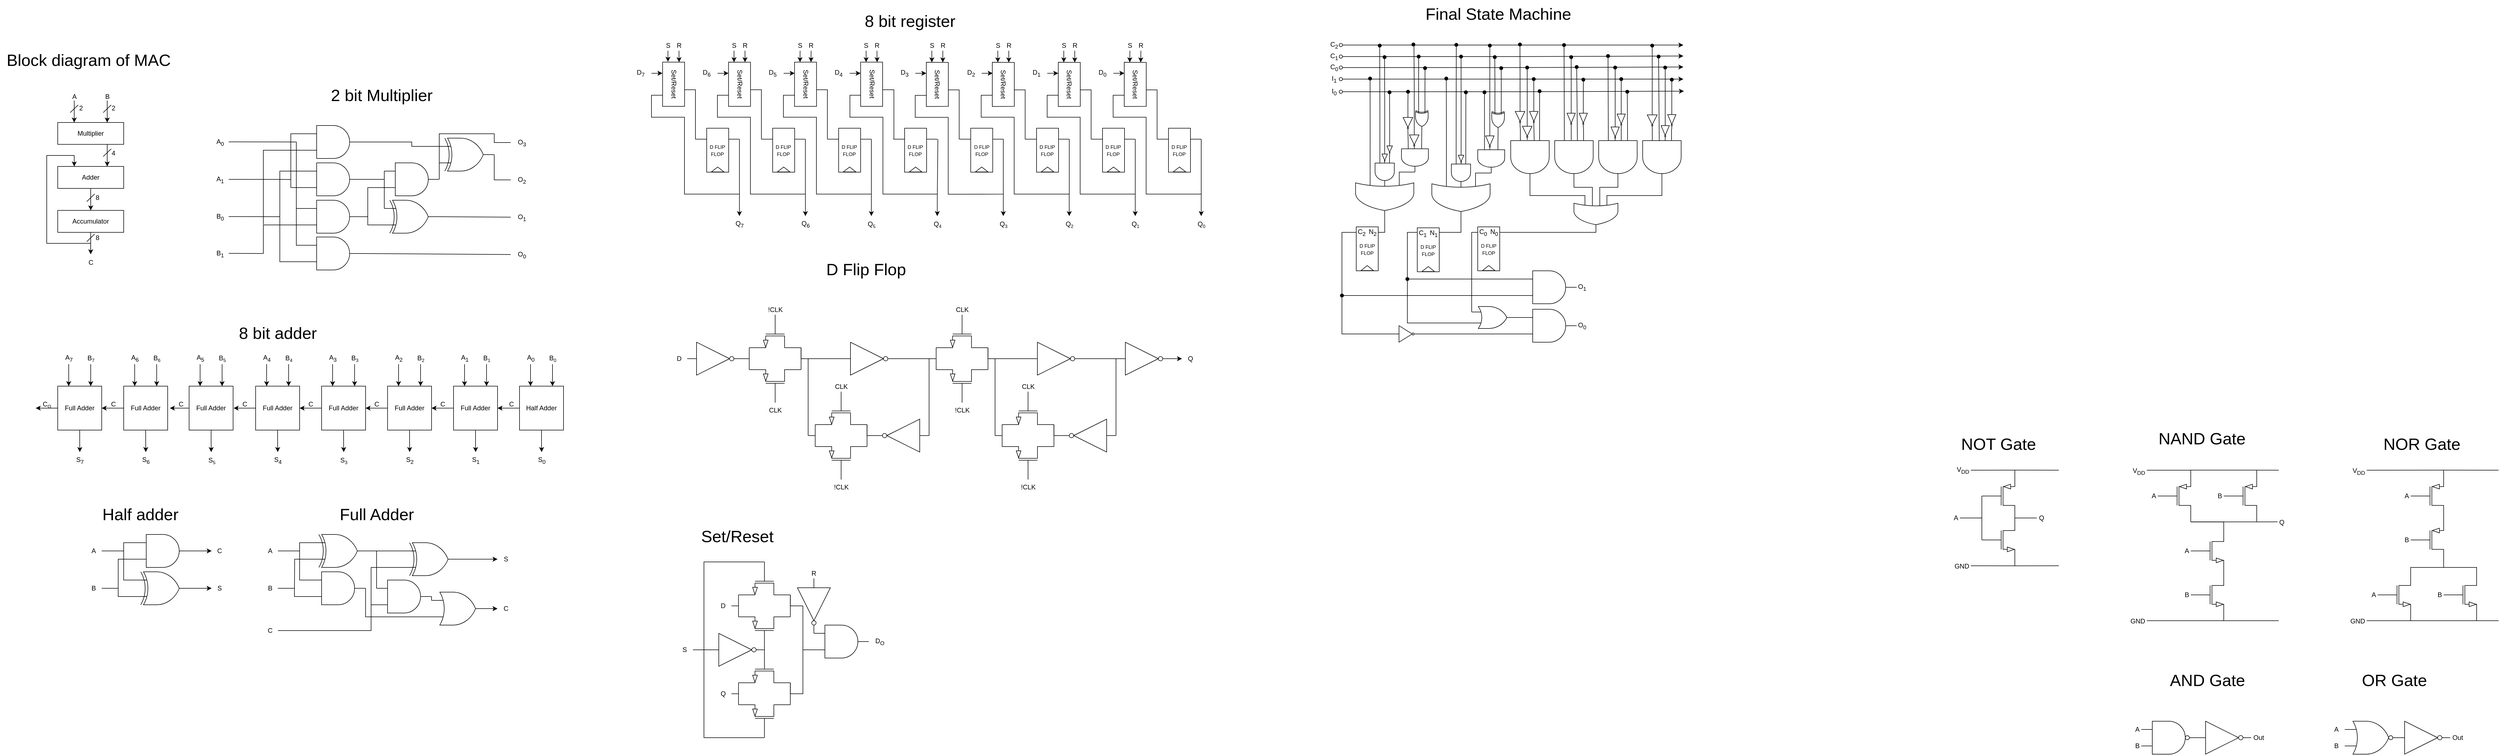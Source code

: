<mxfile version="22.0.8" type="github">
  <diagram name="Page-1" id="_UM0i6C4peb4IL8pWmH5">
    <mxGraphModel dx="696" dy="711" grid="0" gridSize="10" guides="0" tooltips="1" connect="1" arrows="0" fold="1" page="0" pageScale="1" pageWidth="827" pageHeight="1169" math="0" shadow="0">
      <root>
        <mxCell id="0" />
        <mxCell id="1" parent="0" />
        <mxCell id="-iqJQp9cjMG7rcLfuQtu-4" style="edgeStyle=orthogonalEdgeStyle;rounded=0;orthogonalLoop=1;jettySize=auto;html=1;exitX=0.5;exitY=1;exitDx=0;exitDy=0;entryX=0.5;entryY=0;entryDx=0;entryDy=0;" parent="1" source="-iqJQp9cjMG7rcLfuQtu-2" target="-iqJQp9cjMG7rcLfuQtu-3" edge="1">
          <mxGeometry relative="1" as="geometry" />
        </mxCell>
        <mxCell id="-iqJQp9cjMG7rcLfuQtu-2" value="Adder" style="rounded=0;whiteSpace=wrap;html=1;" parent="1" vertex="1">
          <mxGeometry x="360" y="200" width="120" height="40" as="geometry" />
        </mxCell>
        <mxCell id="-iqJQp9cjMG7rcLfuQtu-6" style="edgeStyle=orthogonalEdgeStyle;rounded=0;orthogonalLoop=1;jettySize=auto;html=1;exitX=0.5;exitY=1;exitDx=0;exitDy=0;entryX=0.25;entryY=0;entryDx=0;entryDy=0;" parent="1" source="-iqJQp9cjMG7rcLfuQtu-3" target="-iqJQp9cjMG7rcLfuQtu-2" edge="1">
          <mxGeometry relative="1" as="geometry">
            <Array as="points">
              <mxPoint x="420" y="340" />
              <mxPoint x="340" y="340" />
              <mxPoint x="340" y="180" />
              <mxPoint x="390" y="180" />
            </Array>
          </mxGeometry>
        </mxCell>
        <mxCell id="-iqJQp9cjMG7rcLfuQtu-3" value="Accumulator" style="rounded=0;whiteSpace=wrap;html=1;" parent="1" vertex="1">
          <mxGeometry x="360" y="280" width="120" height="40" as="geometry" />
        </mxCell>
        <mxCell id="-iqJQp9cjMG7rcLfuQtu-7" style="edgeStyle=orthogonalEdgeStyle;rounded=0;orthogonalLoop=1;jettySize=auto;html=1;exitX=0.75;exitY=1;exitDx=0;exitDy=0;entryX=0.75;entryY=0;entryDx=0;entryDy=0;" parent="1" source="-iqJQp9cjMG7rcLfuQtu-5" target="-iqJQp9cjMG7rcLfuQtu-2" edge="1">
          <mxGeometry relative="1" as="geometry" />
        </mxCell>
        <mxCell id="-iqJQp9cjMG7rcLfuQtu-5" value="Multiplier" style="rounded=0;whiteSpace=wrap;html=1;rotation=0;" parent="1" vertex="1">
          <mxGeometry x="360" y="120" width="120" height="39.83" as="geometry" />
        </mxCell>
        <mxCell id="-iqJQp9cjMG7rcLfuQtu-8" value="" style="endArrow=classic;html=1;rounded=0;entryX=0.75;entryY=0;entryDx=0;entryDy=0;" parent="1" edge="1">
          <mxGeometry width="50" height="50" relative="1" as="geometry">
            <mxPoint x="450" y="80" as="sourcePoint" />
            <mxPoint x="450" y="120" as="targetPoint" />
          </mxGeometry>
        </mxCell>
        <mxCell id="-iqJQp9cjMG7rcLfuQtu-9" value="" style="endArrow=classic;html=1;rounded=0;entryX=0.75;entryY=0;entryDx=0;entryDy=0;" parent="1" edge="1">
          <mxGeometry width="50" height="50" relative="1" as="geometry">
            <mxPoint x="390" y="80" as="sourcePoint" />
            <mxPoint x="390" y="120" as="targetPoint" />
          </mxGeometry>
        </mxCell>
        <mxCell id="-iqJQp9cjMG7rcLfuQtu-10" value="" style="endArrow=classic;html=1;rounded=0;" parent="1" edge="1">
          <mxGeometry width="50" height="50" relative="1" as="geometry">
            <mxPoint x="420" y="340" as="sourcePoint" />
            <mxPoint x="420" y="360" as="targetPoint" />
          </mxGeometry>
        </mxCell>
        <mxCell id="-iqJQp9cjMG7rcLfuQtu-11" value="A" style="text;html=1;align=center;verticalAlign=middle;resizable=0;points=[];autosize=1;strokeColor=none;fillColor=none;" parent="1" vertex="1">
          <mxGeometry x="375" y="58" width="30" height="30" as="geometry" />
        </mxCell>
        <mxCell id="-iqJQp9cjMG7rcLfuQtu-12" value="B" style="text;html=1;align=center;verticalAlign=middle;resizable=0;points=[];autosize=1;strokeColor=none;fillColor=none;" parent="1" vertex="1">
          <mxGeometry x="435" y="58" width="30" height="30" as="geometry" />
        </mxCell>
        <mxCell id="-iqJQp9cjMG7rcLfuQtu-13" value="C" style="text;html=1;align=center;verticalAlign=middle;resizable=0;points=[];autosize=1;strokeColor=none;fillColor=none;" parent="1" vertex="1">
          <mxGeometry x="405" y="360" width="30" height="30" as="geometry" />
        </mxCell>
        <mxCell id="iAVYWerwNga1-fqzqN3I-1" value="" style="endArrow=none;html=1;rounded=0;" parent="1" edge="1">
          <mxGeometry width="50" height="50" relative="1" as="geometry">
            <mxPoint x="442.75" y="182" as="sourcePoint" />
            <mxPoint x="457.25" y="168" as="targetPoint" />
          </mxGeometry>
        </mxCell>
        <mxCell id="iAVYWerwNga1-fqzqN3I-2" value="" style="endArrow=none;html=1;rounded=0;" parent="1" edge="1">
          <mxGeometry width="50" height="50" relative="1" as="geometry">
            <mxPoint x="412.75" y="264" as="sourcePoint" />
            <mxPoint x="427.25" y="250" as="targetPoint" />
          </mxGeometry>
        </mxCell>
        <mxCell id="iAVYWerwNga1-fqzqN3I-3" value="" style="endArrow=none;html=1;rounded=0;" parent="1" edge="1">
          <mxGeometry width="50" height="50" relative="1" as="geometry">
            <mxPoint x="442.75" y="102" as="sourcePoint" />
            <mxPoint x="457.25" y="88" as="targetPoint" />
          </mxGeometry>
        </mxCell>
        <mxCell id="iAVYWerwNga1-fqzqN3I-4" value="" style="endArrow=none;html=1;rounded=0;" parent="1" edge="1">
          <mxGeometry width="50" height="50" relative="1" as="geometry">
            <mxPoint x="382.75" y="102" as="sourcePoint" />
            <mxPoint x="397.25" y="88" as="targetPoint" />
          </mxGeometry>
        </mxCell>
        <mxCell id="iAVYWerwNga1-fqzqN3I-5" value="" style="endArrow=none;html=1;rounded=0;" parent="1" edge="1">
          <mxGeometry width="50" height="50" relative="1" as="geometry">
            <mxPoint x="412.75" y="337" as="sourcePoint" />
            <mxPoint x="427.25" y="323" as="targetPoint" />
          </mxGeometry>
        </mxCell>
        <mxCell id="iAVYWerwNga1-fqzqN3I-6" value="8" style="text;html=1;align=center;verticalAlign=middle;resizable=0;points=[];autosize=1;strokeColor=none;fillColor=none;" parent="1" vertex="1">
          <mxGeometry x="419" y="244" width="25" height="26" as="geometry" />
        </mxCell>
        <mxCell id="iAVYWerwNga1-fqzqN3I-7" value="4" style="text;html=1;align=center;verticalAlign=middle;resizable=0;points=[];autosize=1;strokeColor=none;fillColor=none;" parent="1" vertex="1">
          <mxGeometry x="448" y="163" width="25" height="26" as="geometry" />
        </mxCell>
        <mxCell id="iAVYWerwNga1-fqzqN3I-8" value="2" style="text;html=1;align=center;verticalAlign=middle;resizable=0;points=[];autosize=1;strokeColor=none;fillColor=none;" parent="1" vertex="1">
          <mxGeometry x="448" y="81" width="25" height="26" as="geometry" />
        </mxCell>
        <mxCell id="iAVYWerwNga1-fqzqN3I-9" value="2" style="text;html=1;align=center;verticalAlign=middle;resizable=0;points=[];autosize=1;strokeColor=none;fillColor=none;" parent="1" vertex="1">
          <mxGeometry x="389" y="81" width="25" height="26" as="geometry" />
        </mxCell>
        <mxCell id="iAVYWerwNga1-fqzqN3I-10" value="8" style="text;html=1;align=center;verticalAlign=middle;resizable=0;points=[];autosize=1;strokeColor=none;fillColor=none;" parent="1" vertex="1">
          <mxGeometry x="419" y="317" width="25" height="26" as="geometry" />
        </mxCell>
        <mxCell id="iAVYWerwNga1-fqzqN3I-17" value="" style="verticalLabelPosition=bottom;shadow=0;dashed=0;align=center;html=1;verticalAlign=top;shape=mxgraph.electrical.logic_gates.logic_gate;operation=xor;" parent="1" vertex="1">
          <mxGeometry x="1054" y="148.5" width="100" height="60" as="geometry" />
        </mxCell>
        <mxCell id="iAVYWerwNga1-fqzqN3I-19" value="" style="verticalLabelPosition=bottom;shadow=0;dashed=0;align=center;html=1;verticalAlign=top;shape=mxgraph.electrical.logic_gates.logic_gate;operation=and;" parent="1" vertex="1">
          <mxGeometry x="811" y="193.5" width="100" height="60" as="geometry" />
        </mxCell>
        <mxCell id="iAVYWerwNga1-fqzqN3I-20" value="" style="verticalLabelPosition=bottom;shadow=0;dashed=0;align=center;html=1;verticalAlign=top;shape=mxgraph.electrical.logic_gates.logic_gate;operation=and;" parent="1" vertex="1">
          <mxGeometry x="954" y="193.5" width="100" height="60" as="geometry" />
        </mxCell>
        <mxCell id="iAVYWerwNga1-fqzqN3I-21" value="" style="verticalLabelPosition=bottom;shadow=0;dashed=0;align=center;html=1;verticalAlign=top;shape=mxgraph.electrical.logic_gates.logic_gate;operation=and;" parent="1" vertex="1">
          <mxGeometry x="811" y="125.5" width="100" height="60" as="geometry" />
        </mxCell>
        <mxCell id="iAVYWerwNga1-fqzqN3I-22" value="" style="verticalLabelPosition=bottom;shadow=0;dashed=0;align=center;html=1;verticalAlign=top;shape=mxgraph.electrical.logic_gates.logic_gate;operation=and;" parent="1" vertex="1">
          <mxGeometry x="811" y="328.5" width="100" height="60" as="geometry" />
        </mxCell>
        <mxCell id="iAVYWerwNga1-fqzqN3I-23" value="" style="verticalLabelPosition=bottom;shadow=0;dashed=0;align=center;html=1;verticalAlign=top;shape=mxgraph.electrical.logic_gates.logic_gate;operation=and;" parent="1" vertex="1">
          <mxGeometry x="811" y="261.5" width="100" height="60" as="geometry" />
        </mxCell>
        <mxCell id="iAVYWerwNga1-fqzqN3I-25" value="A&lt;sub&gt;0&lt;/sub&gt;" style="text;html=1;align=center;verticalAlign=middle;resizable=0;points=[];autosize=1;strokeColor=none;fillColor=none;" parent="1" vertex="1">
          <mxGeometry x="639" y="141.5" width="32" height="28" as="geometry" />
        </mxCell>
        <mxCell id="iAVYWerwNga1-fqzqN3I-26" value="A&lt;sub&gt;1&lt;/sub&gt;" style="text;html=1;align=center;verticalAlign=middle;resizable=0;points=[];autosize=1;strokeColor=none;fillColor=none;" parent="1" vertex="1">
          <mxGeometry x="639" y="209.5" width="32" height="28" as="geometry" />
        </mxCell>
        <mxCell id="iAVYWerwNga1-fqzqN3I-27" value="B&lt;sub&gt;0&lt;/sub&gt;" style="text;html=1;align=center;verticalAlign=middle;resizable=0;points=[];autosize=1;strokeColor=none;fillColor=none;" parent="1" vertex="1">
          <mxGeometry x="639" y="277.5" width="32" height="28" as="geometry" />
        </mxCell>
        <mxCell id="iAVYWerwNga1-fqzqN3I-28" value="B&lt;sub&gt;1&lt;/sub&gt;" style="text;html=1;align=center;verticalAlign=middle;resizable=0;points=[];autosize=1;strokeColor=none;fillColor=none;" parent="1" vertex="1">
          <mxGeometry x="639" y="344.5" width="32" height="28" as="geometry" />
        </mxCell>
        <mxCell id="iAVYWerwNga1-fqzqN3I-29" value="" style="endArrow=none;html=1;rounded=0;exitX=0;exitY=0.25;exitDx=0;exitDy=0;exitPerimeter=0;" parent="1" source="iAVYWerwNga1-fqzqN3I-21" edge="1">
          <mxGeometry width="50" height="50" relative="1" as="geometry">
            <mxPoint x="807" y="141.5" as="sourcePoint" />
            <mxPoint x="784" y="155.5" as="targetPoint" />
            <Array as="points">
              <mxPoint x="784" y="140.5" />
            </Array>
          </mxGeometry>
        </mxCell>
        <mxCell id="iAVYWerwNga1-fqzqN3I-30" value="" style="endArrow=none;html=1;rounded=0;exitX=0;exitY=0.75;exitDx=0;exitDy=0;exitPerimeter=0;" parent="1" source="iAVYWerwNga1-fqzqN3I-19" edge="1">
          <mxGeometry width="50" height="50" relative="1" as="geometry">
            <mxPoint x="821" y="150.5" as="sourcePoint" />
            <mxPoint x="784" y="155.5" as="targetPoint" />
            <Array as="points">
              <mxPoint x="784" y="238.5" />
            </Array>
          </mxGeometry>
        </mxCell>
        <mxCell id="iAVYWerwNga1-fqzqN3I-31" value="" style="endArrow=none;html=1;rounded=0;" parent="1" edge="1">
          <mxGeometry width="50" height="50" relative="1" as="geometry">
            <mxPoint x="784" y="223.71" as="sourcePoint" />
            <mxPoint x="671" y="223.5" as="targetPoint" />
          </mxGeometry>
        </mxCell>
        <mxCell id="iAVYWerwNga1-fqzqN3I-32" value="" style="endArrow=none;html=1;rounded=0;exitX=0;exitY=0.75;exitDx=0;exitDy=0;exitPerimeter=0;" parent="1" source="iAVYWerwNga1-fqzqN3I-22" edge="1">
          <mxGeometry width="50" height="50" relative="1" as="geometry">
            <mxPoint x="726" y="291.23" as="sourcePoint" />
            <mxPoint x="671" y="291.23" as="targetPoint" />
            <Array as="points">
              <mxPoint x="764" y="373.5" />
              <mxPoint x="764" y="291.5" />
            </Array>
          </mxGeometry>
        </mxCell>
        <mxCell id="iAVYWerwNga1-fqzqN3I-33" value="" style="endArrow=none;html=1;rounded=0;exitX=0;exitY=0.75;exitDx=0;exitDy=0;exitPerimeter=0;" parent="1" source="iAVYWerwNga1-fqzqN3I-23" edge="1">
          <mxGeometry width="50" height="50" relative="1" as="geometry">
            <mxPoint x="726" y="358.23" as="sourcePoint" />
            <mxPoint x="671" y="358.23" as="targetPoint" />
            <Array as="points">
              <mxPoint x="734" y="306.5" />
              <mxPoint x="734" y="358.5" />
            </Array>
          </mxGeometry>
        </mxCell>
        <mxCell id="iAVYWerwNga1-fqzqN3I-34" value="" style="endArrow=none;html=1;rounded=0;exitX=0;exitY=0.25;exitDx=0;exitDy=0;exitPerimeter=0;" parent="1" source="iAVYWerwNga1-fqzqN3I-22" edge="1">
          <mxGeometry width="50" height="50" relative="1" as="geometry">
            <mxPoint x="794" y="155.5" as="sourcePoint" />
            <mxPoint x="671" y="155.23" as="targetPoint" />
            <Array as="points">
              <mxPoint x="794" y="343.5" />
              <mxPoint x="794" y="155.5" />
            </Array>
          </mxGeometry>
        </mxCell>
        <mxCell id="iAVYWerwNga1-fqzqN3I-35" value="" style="endArrow=none;html=1;rounded=0;exitX=0;exitY=0.25;exitDx=0;exitDy=0;exitPerimeter=0;" parent="1" source="iAVYWerwNga1-fqzqN3I-23" edge="1">
          <mxGeometry width="50" height="50" relative="1" as="geometry">
            <mxPoint x="756" y="321.23" as="sourcePoint" />
            <mxPoint x="794" y="276.5" as="targetPoint" />
            <Array as="points" />
          </mxGeometry>
        </mxCell>
        <mxCell id="iAVYWerwNga1-fqzqN3I-36" value="" style="endArrow=none;html=1;rounded=0;entryX=0;entryY=0.25;entryDx=0;entryDy=0;entryPerimeter=0;" parent="1" target="iAVYWerwNga1-fqzqN3I-19" edge="1">
          <mxGeometry width="50" height="50" relative="1" as="geometry">
            <mxPoint x="764" y="295.5" as="sourcePoint" />
            <mxPoint x="711" y="331.23" as="targetPoint" />
            <Array as="points">
              <mxPoint x="764" y="208.5" />
            </Array>
          </mxGeometry>
        </mxCell>
        <mxCell id="iAVYWerwNga1-fqzqN3I-37" value="" style="endArrow=none;html=1;rounded=0;entryX=0;entryY=0.75;entryDx=0;entryDy=0;entryPerimeter=0;" parent="1" target="iAVYWerwNga1-fqzqN3I-21" edge="1">
          <mxGeometry width="50" height="50" relative="1" as="geometry">
            <mxPoint x="734" y="305.5" as="sourcePoint" />
            <mxPoint x="721" y="341.23" as="targetPoint" />
            <Array as="points">
              <mxPoint x="734" y="170.5" />
            </Array>
          </mxGeometry>
        </mxCell>
        <mxCell id="iAVYWerwNga1-fqzqN3I-38" value="" style="verticalLabelPosition=bottom;shadow=0;dashed=0;align=center;html=1;verticalAlign=top;shape=mxgraph.electrical.logic_gates.logic_gate;operation=xor;" parent="1" vertex="1">
          <mxGeometry x="954" y="261.5" width="100" height="60" as="geometry" />
        </mxCell>
        <mxCell id="iAVYWerwNga1-fqzqN3I-40" value="" style="endArrow=none;html=1;rounded=0;entryX=1;entryY=0.5;entryDx=0;entryDy=0;entryPerimeter=0;" parent="1" target="iAVYWerwNga1-fqzqN3I-19" edge="1">
          <mxGeometry width="50" height="50" relative="1" as="geometry">
            <mxPoint x="954" y="223.5" as="sourcePoint" />
            <mxPoint x="1054" y="255.5" as="targetPoint" />
          </mxGeometry>
        </mxCell>
        <mxCell id="iAVYWerwNga1-fqzqN3I-41" value="" style="endArrow=none;html=1;rounded=0;entryX=1;entryY=0.5;entryDx=0;entryDy=0;entryPerimeter=0;exitX=0;exitY=0.75;exitDx=0;exitDy=0;exitPerimeter=0;" parent="1" source="iAVYWerwNga1-fqzqN3I-38" target="iAVYWerwNga1-fqzqN3I-23" edge="1">
          <mxGeometry width="50" height="50" relative="1" as="geometry">
            <mxPoint x="974" y="297.5" as="sourcePoint" />
            <mxPoint x="911" y="295.5" as="targetPoint" />
            <Array as="points">
              <mxPoint x="924" y="306.5" />
              <mxPoint x="924" y="291.5" />
            </Array>
          </mxGeometry>
        </mxCell>
        <mxCell id="iAVYWerwNga1-fqzqN3I-42" value="" style="endArrow=none;html=1;rounded=0;entryX=0;entryY=0.75;entryDx=0;entryDy=0;entryPerimeter=0;" parent="1" target="iAVYWerwNga1-fqzqN3I-20" edge="1">
          <mxGeometry width="50" height="50" relative="1" as="geometry">
            <mxPoint x="924" y="295.5" as="sourcePoint" />
            <mxPoint x="931" y="243.5" as="targetPoint" />
            <Array as="points">
              <mxPoint x="924" y="238.5" />
              <mxPoint x="954" y="238.5" />
            </Array>
          </mxGeometry>
        </mxCell>
        <mxCell id="iAVYWerwNga1-fqzqN3I-43" value="" style="endArrow=none;html=1;rounded=0;exitX=0;exitY=0.25;exitDx=0;exitDy=0;exitPerimeter=0;entryX=0;entryY=0.25;entryDx=0;entryDy=0;entryPerimeter=0;" parent="1" source="iAVYWerwNga1-fqzqN3I-38" target="iAVYWerwNga1-fqzqN3I-20" edge="1">
          <mxGeometry width="50" height="50" relative="1" as="geometry">
            <mxPoint x="1004" y="255.5" as="sourcePoint" />
            <mxPoint x="974" y="215.5" as="targetPoint" />
            <Array as="points">
              <mxPoint x="954" y="208.5" />
            </Array>
          </mxGeometry>
        </mxCell>
        <mxCell id="iAVYWerwNga1-fqzqN3I-44" value="" style="endArrow=none;html=1;rounded=0;entryX=1;entryY=0.5;entryDx=0;entryDy=0;entryPerimeter=0;exitX=0;exitY=0.25;exitDx=0;exitDy=0;exitPerimeter=0;" parent="1" source="iAVYWerwNga1-fqzqN3I-17" target="iAVYWerwNga1-fqzqN3I-21" edge="1">
          <mxGeometry width="50" height="50" relative="1" as="geometry">
            <mxPoint x="994" y="156.5" as="sourcePoint" />
            <mxPoint x="931" y="154.5" as="targetPoint" />
            <Array as="points">
              <mxPoint x="1004" y="163.5" />
              <mxPoint x="1004" y="155.5" />
            </Array>
          </mxGeometry>
        </mxCell>
        <mxCell id="iAVYWerwNga1-fqzqN3I-45" value="" style="endArrow=none;html=1;rounded=0;entryX=1;entryY=0.5;entryDx=0;entryDy=0;entryPerimeter=0;exitX=0;exitY=0.75;exitDx=0;exitDy=0;exitPerimeter=0;" parent="1" source="iAVYWerwNga1-fqzqN3I-17" target="iAVYWerwNga1-fqzqN3I-20" edge="1">
          <mxGeometry width="50" height="50" relative="1" as="geometry">
            <mxPoint x="1154" y="174.5" as="sourcePoint" />
            <mxPoint x="921" y="165.5" as="targetPoint" />
            <Array as="points" />
          </mxGeometry>
        </mxCell>
        <mxCell id="iAVYWerwNga1-fqzqN3I-46" value="" style="endArrow=none;html=1;rounded=0;exitX=1;exitY=0.5;exitDx=0;exitDy=0;exitPerimeter=0;" parent="1" source="iAVYWerwNga1-fqzqN3I-38" target="iAVYWerwNga1-fqzqN3I-52" edge="1">
          <mxGeometry width="50" height="50" relative="1" as="geometry">
            <mxPoint x="1154" y="204.5" as="sourcePoint" />
            <mxPoint x="1284" y="291.5" as="targetPoint" />
            <Array as="points" />
          </mxGeometry>
        </mxCell>
        <mxCell id="iAVYWerwNga1-fqzqN3I-47" value="" style="endArrow=none;html=1;rounded=0;exitX=1;exitY=0.5;exitDx=0;exitDy=0;exitPerimeter=0;" parent="1" source="iAVYWerwNga1-fqzqN3I-22" target="iAVYWerwNga1-fqzqN3I-53" edge="1">
          <mxGeometry width="50" height="50" relative="1" as="geometry">
            <mxPoint x="911" y="357.57" as="sourcePoint" />
            <mxPoint x="1184" y="359.433" as="targetPoint" />
            <Array as="points" />
          </mxGeometry>
        </mxCell>
        <mxCell id="iAVYWerwNga1-fqzqN3I-48" value="" style="endArrow=none;html=1;rounded=0;exitX=1;exitY=0.5;exitDx=0;exitDy=0;exitPerimeter=0;" parent="1" source="iAVYWerwNga1-fqzqN3I-17" target="iAVYWerwNga1-fqzqN3I-51" edge="1">
          <mxGeometry width="50" height="50" relative="1" as="geometry">
            <mxPoint x="1114" y="311.5" as="sourcePoint" />
            <mxPoint x="1284" y="225.5" as="targetPoint" />
            <Array as="points">
              <mxPoint x="1154" y="224.5" />
            </Array>
          </mxGeometry>
        </mxCell>
        <mxCell id="iAVYWerwNga1-fqzqN3I-49" value="" style="endArrow=none;html=1;rounded=0;" parent="1" target="iAVYWerwNga1-fqzqN3I-50" edge="1">
          <mxGeometry width="50" height="50" relative="1" as="geometry">
            <mxPoint x="1054" y="200.5" as="sourcePoint" />
            <mxPoint x="1214" y="160.5" as="targetPoint" />
            <Array as="points">
              <mxPoint x="1054" y="140.5" />
              <mxPoint x="1154" y="140.5" />
              <mxPoint x="1154" y="156.5" />
            </Array>
          </mxGeometry>
        </mxCell>
        <mxCell id="iAVYWerwNga1-fqzqN3I-50" value="O&lt;sub&gt;3&lt;/sub&gt;" style="text;html=1;align=center;verticalAlign=middle;resizable=0;points=[];autosize=1;strokeColor=none;fillColor=none;" parent="1" vertex="1">
          <mxGeometry x="1184" y="141.5" width="40" height="30" as="geometry" />
        </mxCell>
        <mxCell id="iAVYWerwNga1-fqzqN3I-51" value="O&lt;sub&gt;2&lt;/sub&gt;" style="text;html=1;align=center;verticalAlign=middle;resizable=0;points=[];autosize=1;strokeColor=none;fillColor=none;" parent="1" vertex="1">
          <mxGeometry x="1184" y="209.5" width="40" height="30" as="geometry" />
        </mxCell>
        <mxCell id="iAVYWerwNga1-fqzqN3I-52" value="O&lt;sub&gt;1&lt;/sub&gt;" style="text;html=1;align=center;verticalAlign=middle;resizable=0;points=[];autosize=1;strokeColor=none;fillColor=none;" parent="1" vertex="1">
          <mxGeometry x="1184" y="277.5" width="40" height="30" as="geometry" />
        </mxCell>
        <mxCell id="iAVYWerwNga1-fqzqN3I-53" value="O&lt;sub&gt;0&lt;/sub&gt;" style="text;html=1;align=center;verticalAlign=middle;resizable=0;points=[];autosize=1;strokeColor=none;fillColor=none;" parent="1" vertex="1">
          <mxGeometry x="1184" y="345.5" width="40" height="30" as="geometry" />
        </mxCell>
        <mxCell id="iAVYWerwNga1-fqzqN3I-114" value="" style="edgeStyle=orthogonalEdgeStyle;rounded=0;orthogonalLoop=1;jettySize=auto;html=1;" parent="1" source="iAVYWerwNga1-fqzqN3I-56" target="iAVYWerwNga1-fqzqN3I-57" edge="1">
          <mxGeometry relative="1" as="geometry" />
        </mxCell>
        <mxCell id="iAVYWerwNga1-fqzqN3I-128" style="edgeStyle=orthogonalEdgeStyle;rounded=0;orthogonalLoop=1;jettySize=auto;html=1;exitX=0.5;exitY=1;exitDx=0;exitDy=0;" parent="1" source="iAVYWerwNga1-fqzqN3I-56" edge="1">
          <mxGeometry relative="1" as="geometry">
            <mxPoint x="1240.19" y="720" as="targetPoint" />
          </mxGeometry>
        </mxCell>
        <mxCell id="iAVYWerwNga1-fqzqN3I-56" value="Half Adder" style="whiteSpace=wrap;html=1;aspect=fixed;" parent="1" vertex="1">
          <mxGeometry x="1200" y="600" width="80" height="80" as="geometry" />
        </mxCell>
        <mxCell id="iAVYWerwNga1-fqzqN3I-64" style="edgeStyle=orthogonalEdgeStyle;rounded=0;orthogonalLoop=1;jettySize=auto;html=1;exitX=0;exitY=0.5;exitDx=0;exitDy=0;" parent="1" source="iAVYWerwNga1-fqzqN3I-57" edge="1">
          <mxGeometry relative="1" as="geometry">
            <mxPoint x="1040" y="640" as="targetPoint" />
          </mxGeometry>
        </mxCell>
        <mxCell id="iAVYWerwNga1-fqzqN3I-127" style="edgeStyle=orthogonalEdgeStyle;rounded=0;orthogonalLoop=1;jettySize=auto;html=1;exitX=0.5;exitY=1;exitDx=0;exitDy=0;" parent="1" source="iAVYWerwNga1-fqzqN3I-57" edge="1">
          <mxGeometry relative="1" as="geometry">
            <mxPoint x="1120.19" y="720" as="targetPoint" />
          </mxGeometry>
        </mxCell>
        <mxCell id="iAVYWerwNga1-fqzqN3I-57" value="Full Adder" style="whiteSpace=wrap;html=1;aspect=fixed;" parent="1" vertex="1">
          <mxGeometry x="1080" y="600" width="80" height="80" as="geometry" />
        </mxCell>
        <mxCell id="iAVYWerwNga1-fqzqN3I-62" value="" style="endArrow=classic;html=1;rounded=0;entryX=0.25;entryY=0;entryDx=0;entryDy=0;" parent="1" target="iAVYWerwNga1-fqzqN3I-57" edge="1">
          <mxGeometry width="50" height="50" relative="1" as="geometry">
            <mxPoint x="1100" y="560" as="sourcePoint" />
            <mxPoint x="1110.0" y="599" as="targetPoint" />
          </mxGeometry>
        </mxCell>
        <mxCell id="iAVYWerwNga1-fqzqN3I-63" value="" style="endArrow=classic;html=1;rounded=0;entryX=0.75;entryY=0;entryDx=0;entryDy=0;" parent="1" target="iAVYWerwNga1-fqzqN3I-57" edge="1">
          <mxGeometry width="50" height="50" relative="1" as="geometry">
            <mxPoint x="1140" y="560" as="sourcePoint" />
            <mxPoint x="1150" y="600" as="targetPoint" />
          </mxGeometry>
        </mxCell>
        <mxCell id="iAVYWerwNga1-fqzqN3I-65" value="C" style="text;html=1;align=center;verticalAlign=middle;resizable=0;points=[];autosize=1;strokeColor=none;fillColor=none;" parent="1" vertex="1">
          <mxGeometry x="1045" y="618" width="30" height="30" as="geometry" />
        </mxCell>
        <mxCell id="iAVYWerwNga1-fqzqN3I-66" value="A&lt;sub&gt;1&lt;/sub&gt;" style="text;html=1;align=center;verticalAlign=bottom;resizable=0;points=[];autosize=1;strokeColor=none;fillColor=none;" parent="1" vertex="1">
          <mxGeometry x="1080" y="530" width="40" height="30" as="geometry" />
        </mxCell>
        <mxCell id="iAVYWerwNga1-fqzqN3I-67" value="B&lt;span style=&quot;font-size: 10px;&quot;&gt;&lt;sub&gt;1&lt;/sub&gt;&lt;/span&gt;" style="text;html=1;align=center;verticalAlign=bottom;resizable=0;points=[];autosize=1;strokeColor=none;fillColor=none;" parent="1" vertex="1">
          <mxGeometry x="1120" y="530" width="40" height="30" as="geometry" />
        </mxCell>
        <mxCell id="iAVYWerwNga1-fqzqN3I-68" style="edgeStyle=orthogonalEdgeStyle;rounded=0;orthogonalLoop=1;jettySize=auto;html=1;exitX=0;exitY=0.5;exitDx=0;exitDy=0;" parent="1" source="iAVYWerwNga1-fqzqN3I-69" edge="1">
          <mxGeometry relative="1" as="geometry">
            <mxPoint x="920" y="640" as="targetPoint" />
          </mxGeometry>
        </mxCell>
        <mxCell id="iAVYWerwNga1-fqzqN3I-126" style="edgeStyle=orthogonalEdgeStyle;rounded=0;orthogonalLoop=1;jettySize=auto;html=1;exitX=0.5;exitY=1;exitDx=0;exitDy=0;" parent="1" source="iAVYWerwNga1-fqzqN3I-69" edge="1">
          <mxGeometry relative="1" as="geometry">
            <mxPoint x="1000.19" y="720" as="targetPoint" />
          </mxGeometry>
        </mxCell>
        <mxCell id="iAVYWerwNga1-fqzqN3I-69" value="Full Adder" style="whiteSpace=wrap;html=1;aspect=fixed;" parent="1" vertex="1">
          <mxGeometry x="960" y="600" width="80" height="80" as="geometry" />
        </mxCell>
        <mxCell id="iAVYWerwNga1-fqzqN3I-70" value="" style="endArrow=classic;html=1;rounded=0;entryX=0.25;entryY=0;entryDx=0;entryDy=0;" parent="1" target="iAVYWerwNga1-fqzqN3I-69" edge="1">
          <mxGeometry width="50" height="50" relative="1" as="geometry">
            <mxPoint x="980" y="560" as="sourcePoint" />
            <mxPoint x="990.0" y="599" as="targetPoint" />
          </mxGeometry>
        </mxCell>
        <mxCell id="iAVYWerwNga1-fqzqN3I-71" value="" style="endArrow=classic;html=1;rounded=0;entryX=0.75;entryY=0;entryDx=0;entryDy=0;" parent="1" target="iAVYWerwNga1-fqzqN3I-69" edge="1">
          <mxGeometry width="50" height="50" relative="1" as="geometry">
            <mxPoint x="1020" y="560" as="sourcePoint" />
            <mxPoint x="1030" y="600" as="targetPoint" />
          </mxGeometry>
        </mxCell>
        <mxCell id="iAVYWerwNga1-fqzqN3I-72" value="C" style="text;html=1;align=center;verticalAlign=middle;resizable=0;points=[];autosize=1;strokeColor=none;fillColor=none;" parent="1" vertex="1">
          <mxGeometry x="925" y="618" width="30" height="30" as="geometry" />
        </mxCell>
        <mxCell id="iAVYWerwNga1-fqzqN3I-73" value="A&lt;sub&gt;2&lt;/sub&gt;" style="text;html=1;align=center;verticalAlign=bottom;resizable=0;points=[];autosize=1;strokeColor=none;fillColor=none;" parent="1" vertex="1">
          <mxGeometry x="960" y="530" width="40" height="30" as="geometry" />
        </mxCell>
        <mxCell id="iAVYWerwNga1-fqzqN3I-74" value="B&lt;span style=&quot;font-size: 10px;&quot;&gt;&lt;sub&gt;2&lt;/sub&gt;&lt;/span&gt;" style="text;html=1;align=center;verticalAlign=bottom;resizable=0;points=[];autosize=1;strokeColor=none;fillColor=none;" parent="1" vertex="1">
          <mxGeometry x="1000" y="530" width="40" height="30" as="geometry" />
        </mxCell>
        <mxCell id="iAVYWerwNga1-fqzqN3I-75" style="edgeStyle=orthogonalEdgeStyle;rounded=0;orthogonalLoop=1;jettySize=auto;html=1;exitX=0;exitY=0.5;exitDx=0;exitDy=0;" parent="1" source="iAVYWerwNga1-fqzqN3I-76" edge="1">
          <mxGeometry relative="1" as="geometry">
            <mxPoint x="800" y="640" as="targetPoint" />
          </mxGeometry>
        </mxCell>
        <mxCell id="iAVYWerwNga1-fqzqN3I-125" style="edgeStyle=orthogonalEdgeStyle;rounded=0;orthogonalLoop=1;jettySize=auto;html=1;exitX=0.5;exitY=1;exitDx=0;exitDy=0;" parent="1" source="iAVYWerwNga1-fqzqN3I-76" edge="1">
          <mxGeometry relative="1" as="geometry">
            <mxPoint x="880.19" y="720" as="targetPoint" />
          </mxGeometry>
        </mxCell>
        <mxCell id="iAVYWerwNga1-fqzqN3I-76" value="Full Adder" style="whiteSpace=wrap;html=1;aspect=fixed;" parent="1" vertex="1">
          <mxGeometry x="840" y="600" width="80" height="80" as="geometry" />
        </mxCell>
        <mxCell id="iAVYWerwNga1-fqzqN3I-77" value="" style="endArrow=classic;html=1;rounded=0;entryX=0.25;entryY=0;entryDx=0;entryDy=0;" parent="1" target="iAVYWerwNga1-fqzqN3I-76" edge="1">
          <mxGeometry width="50" height="50" relative="1" as="geometry">
            <mxPoint x="860" y="560" as="sourcePoint" />
            <mxPoint x="870.0" y="599" as="targetPoint" />
          </mxGeometry>
        </mxCell>
        <mxCell id="iAVYWerwNga1-fqzqN3I-78" value="" style="endArrow=classic;html=1;rounded=0;entryX=0.75;entryY=0;entryDx=0;entryDy=0;" parent="1" target="iAVYWerwNga1-fqzqN3I-76" edge="1">
          <mxGeometry width="50" height="50" relative="1" as="geometry">
            <mxPoint x="900" y="560" as="sourcePoint" />
            <mxPoint x="910" y="600" as="targetPoint" />
          </mxGeometry>
        </mxCell>
        <mxCell id="iAVYWerwNga1-fqzqN3I-79" value="C" style="text;html=1;align=center;verticalAlign=middle;resizable=0;points=[];autosize=1;strokeColor=none;fillColor=none;" parent="1" vertex="1">
          <mxGeometry x="805" y="618" width="30" height="30" as="geometry" />
        </mxCell>
        <mxCell id="iAVYWerwNga1-fqzqN3I-80" value="A&lt;sub&gt;3&lt;/sub&gt;" style="text;html=1;align=center;verticalAlign=bottom;resizable=0;points=[];autosize=1;strokeColor=none;fillColor=none;" parent="1" vertex="1">
          <mxGeometry x="840" y="530" width="40" height="30" as="geometry" />
        </mxCell>
        <mxCell id="iAVYWerwNga1-fqzqN3I-81" value="B&lt;span style=&quot;font-size: 10px;&quot;&gt;&lt;sub&gt;3&lt;/sub&gt;&lt;/span&gt;" style="text;html=1;align=center;verticalAlign=bottom;resizable=0;points=[];autosize=1;strokeColor=none;fillColor=none;" parent="1" vertex="1">
          <mxGeometry x="880" y="530" width="40" height="30" as="geometry" />
        </mxCell>
        <mxCell id="iAVYWerwNga1-fqzqN3I-82" style="edgeStyle=orthogonalEdgeStyle;rounded=0;orthogonalLoop=1;jettySize=auto;html=1;exitX=0;exitY=0.5;exitDx=0;exitDy=0;" parent="1" source="iAVYWerwNga1-fqzqN3I-83" edge="1">
          <mxGeometry relative="1" as="geometry">
            <mxPoint x="680" y="640" as="targetPoint" />
          </mxGeometry>
        </mxCell>
        <mxCell id="iAVYWerwNga1-fqzqN3I-124" style="edgeStyle=orthogonalEdgeStyle;rounded=0;orthogonalLoop=1;jettySize=auto;html=1;exitX=0.5;exitY=1;exitDx=0;exitDy=0;" parent="1" source="iAVYWerwNga1-fqzqN3I-83" edge="1">
          <mxGeometry relative="1" as="geometry">
            <mxPoint x="760.19" y="720" as="targetPoint" />
          </mxGeometry>
        </mxCell>
        <mxCell id="iAVYWerwNga1-fqzqN3I-83" value="Full Adder" style="whiteSpace=wrap;html=1;aspect=fixed;" parent="1" vertex="1">
          <mxGeometry x="720" y="600" width="80" height="80" as="geometry" />
        </mxCell>
        <mxCell id="iAVYWerwNga1-fqzqN3I-84" value="" style="endArrow=classic;html=1;rounded=0;entryX=0.25;entryY=0;entryDx=0;entryDy=0;" parent="1" target="iAVYWerwNga1-fqzqN3I-83" edge="1">
          <mxGeometry width="50" height="50" relative="1" as="geometry">
            <mxPoint x="740" y="560" as="sourcePoint" />
            <mxPoint x="750.0" y="599" as="targetPoint" />
          </mxGeometry>
        </mxCell>
        <mxCell id="iAVYWerwNga1-fqzqN3I-85" value="" style="endArrow=classic;html=1;rounded=0;entryX=0.75;entryY=0;entryDx=0;entryDy=0;" parent="1" target="iAVYWerwNga1-fqzqN3I-83" edge="1">
          <mxGeometry width="50" height="50" relative="1" as="geometry">
            <mxPoint x="780" y="560" as="sourcePoint" />
            <mxPoint x="790" y="600" as="targetPoint" />
          </mxGeometry>
        </mxCell>
        <mxCell id="iAVYWerwNga1-fqzqN3I-86" value="C" style="text;html=1;align=center;verticalAlign=middle;resizable=0;points=[];autosize=1;strokeColor=none;fillColor=none;" parent="1" vertex="1">
          <mxGeometry x="685" y="618" width="30" height="30" as="geometry" />
        </mxCell>
        <mxCell id="iAVYWerwNga1-fqzqN3I-87" value="A&lt;sub&gt;4&lt;/sub&gt;" style="text;html=1;align=center;verticalAlign=bottom;resizable=0;points=[];autosize=1;strokeColor=none;fillColor=none;" parent="1" vertex="1">
          <mxGeometry x="720" y="530" width="40" height="30" as="geometry" />
        </mxCell>
        <mxCell id="iAVYWerwNga1-fqzqN3I-88" value="B&lt;span style=&quot;font-size: 10px;&quot;&gt;&lt;sub&gt;4&lt;/sub&gt;&lt;/span&gt;" style="text;html=1;align=center;verticalAlign=bottom;resizable=0;points=[];autosize=1;strokeColor=none;fillColor=none;" parent="1" vertex="1">
          <mxGeometry x="760" y="530" width="40" height="30" as="geometry" />
        </mxCell>
        <mxCell id="iAVYWerwNga1-fqzqN3I-89" style="edgeStyle=orthogonalEdgeStyle;rounded=0;orthogonalLoop=1;jettySize=auto;html=1;exitX=0;exitY=0.5;exitDx=0;exitDy=0;" parent="1" source="iAVYWerwNga1-fqzqN3I-90" edge="1">
          <mxGeometry relative="1" as="geometry">
            <mxPoint x="564" y="640" as="targetPoint" />
          </mxGeometry>
        </mxCell>
        <mxCell id="iAVYWerwNga1-fqzqN3I-123" style="edgeStyle=orthogonalEdgeStyle;rounded=0;orthogonalLoop=1;jettySize=auto;html=1;exitX=0.5;exitY=1;exitDx=0;exitDy=0;" parent="1" source="iAVYWerwNga1-fqzqN3I-90" edge="1">
          <mxGeometry relative="1" as="geometry">
            <mxPoint x="639.238" y="720" as="targetPoint" />
          </mxGeometry>
        </mxCell>
        <mxCell id="iAVYWerwNga1-fqzqN3I-90" value="Full Adder" style="whiteSpace=wrap;html=1;aspect=fixed;" parent="1" vertex="1">
          <mxGeometry x="599" y="600" width="80" height="80" as="geometry" />
        </mxCell>
        <mxCell id="iAVYWerwNga1-fqzqN3I-91" value="" style="endArrow=classic;html=1;rounded=0;entryX=0.25;entryY=0;entryDx=0;entryDy=0;" parent="1" source="iAVYWerwNga1-fqzqN3I-94" target="iAVYWerwNga1-fqzqN3I-90" edge="1">
          <mxGeometry width="50" height="50" relative="1" as="geometry">
            <mxPoint x="624" y="560" as="sourcePoint" />
            <mxPoint x="634.0" y="599" as="targetPoint" />
          </mxGeometry>
        </mxCell>
        <mxCell id="iAVYWerwNga1-fqzqN3I-92" value="" style="endArrow=classic;html=1;rounded=0;entryX=0.75;entryY=0;entryDx=0;entryDy=0;" parent="1" source="iAVYWerwNga1-fqzqN3I-95" target="iAVYWerwNga1-fqzqN3I-90" edge="1">
          <mxGeometry width="50" height="50" relative="1" as="geometry">
            <mxPoint x="664" y="560" as="sourcePoint" />
            <mxPoint x="674" y="600" as="targetPoint" />
          </mxGeometry>
        </mxCell>
        <mxCell id="iAVYWerwNga1-fqzqN3I-93" value="C" style="text;html=1;align=center;verticalAlign=middle;resizable=0;points=[];autosize=1;strokeColor=none;fillColor=none;" parent="1" vertex="1">
          <mxGeometry x="569" y="618" width="30" height="30" as="geometry" />
        </mxCell>
        <mxCell id="iAVYWerwNga1-fqzqN3I-94" value="A&lt;sub&gt;5&lt;/sub&gt;" style="text;html=1;align=center;verticalAlign=bottom;resizable=0;points=[];autosize=1;strokeColor=none;fillColor=none;" parent="1" vertex="1">
          <mxGeometry x="599" y="530" width="40" height="30" as="geometry" />
        </mxCell>
        <mxCell id="iAVYWerwNga1-fqzqN3I-95" value="B&lt;span style=&quot;font-size: 10px;&quot;&gt;&lt;sub&gt;5&lt;/sub&gt;&lt;/span&gt;" style="text;html=1;align=center;verticalAlign=bottom;resizable=0;points=[];autosize=1;strokeColor=none;fillColor=none;" parent="1" vertex="1">
          <mxGeometry x="639" y="530" width="40" height="30" as="geometry" />
        </mxCell>
        <mxCell id="iAVYWerwNga1-fqzqN3I-96" style="edgeStyle=orthogonalEdgeStyle;rounded=0;orthogonalLoop=1;jettySize=auto;html=1;exitX=0;exitY=0.5;exitDx=0;exitDy=0;" parent="1" source="iAVYWerwNga1-fqzqN3I-97" edge="1">
          <mxGeometry relative="1" as="geometry">
            <mxPoint x="440" y="640" as="targetPoint" />
          </mxGeometry>
        </mxCell>
        <mxCell id="iAVYWerwNga1-fqzqN3I-122" style="edgeStyle=orthogonalEdgeStyle;rounded=0;orthogonalLoop=1;jettySize=auto;html=1;exitX=0.5;exitY=1;exitDx=0;exitDy=0;" parent="1" source="iAVYWerwNga1-fqzqN3I-97" edge="1">
          <mxGeometry relative="1" as="geometry">
            <mxPoint x="520.19" y="720" as="targetPoint" />
          </mxGeometry>
        </mxCell>
        <mxCell id="iAVYWerwNga1-fqzqN3I-97" value="Full Adder" style="whiteSpace=wrap;html=1;aspect=fixed;" parent="1" vertex="1">
          <mxGeometry x="480" y="600" width="80" height="80" as="geometry" />
        </mxCell>
        <mxCell id="iAVYWerwNga1-fqzqN3I-98" value="" style="endArrow=classic;html=1;rounded=0;entryX=0.25;entryY=0;entryDx=0;entryDy=0;" parent="1" source="iAVYWerwNga1-fqzqN3I-101" target="iAVYWerwNga1-fqzqN3I-97" edge="1">
          <mxGeometry width="50" height="50" relative="1" as="geometry">
            <mxPoint x="495" y="560" as="sourcePoint" />
            <mxPoint x="505.0" y="599" as="targetPoint" />
          </mxGeometry>
        </mxCell>
        <mxCell id="iAVYWerwNga1-fqzqN3I-99" value="" style="endArrow=classic;html=1;rounded=0;entryX=0.75;entryY=0;entryDx=0;entryDy=0;" parent="1" source="iAVYWerwNga1-fqzqN3I-102" target="iAVYWerwNga1-fqzqN3I-97" edge="1">
          <mxGeometry width="50" height="50" relative="1" as="geometry">
            <mxPoint x="535" y="560" as="sourcePoint" />
            <mxPoint x="545" y="600" as="targetPoint" />
          </mxGeometry>
        </mxCell>
        <mxCell id="iAVYWerwNga1-fqzqN3I-100" value="C" style="text;html=1;align=center;verticalAlign=middle;resizable=0;points=[];autosize=1;strokeColor=none;fillColor=none;" parent="1" vertex="1">
          <mxGeometry x="445.5" y="618" width="30" height="30" as="geometry" />
        </mxCell>
        <mxCell id="iAVYWerwNga1-fqzqN3I-101" value="A&lt;sub&gt;6&lt;/sub&gt;" style="text;html=1;align=center;verticalAlign=bottom;resizable=0;points=[];autosize=1;strokeColor=none;fillColor=none;" parent="1" vertex="1">
          <mxGeometry x="480" y="530" width="40" height="30" as="geometry" />
        </mxCell>
        <mxCell id="iAVYWerwNga1-fqzqN3I-102" value="B&lt;span style=&quot;font-size: 10px;&quot;&gt;&lt;sub&gt;6&lt;/sub&gt;&lt;/span&gt;" style="text;html=1;align=center;verticalAlign=bottom;resizable=0;points=[];autosize=1;strokeColor=none;fillColor=none;" parent="1" vertex="1">
          <mxGeometry x="520" y="530" width="40" height="30" as="geometry" />
        </mxCell>
        <mxCell id="iAVYWerwNga1-fqzqN3I-104" style="edgeStyle=orthogonalEdgeStyle;rounded=0;orthogonalLoop=1;jettySize=auto;html=1;exitX=0;exitY=0.5;exitDx=0;exitDy=0;" parent="1" source="iAVYWerwNga1-fqzqN3I-105" edge="1">
          <mxGeometry relative="1" as="geometry">
            <mxPoint x="320" y="640" as="targetPoint" />
          </mxGeometry>
        </mxCell>
        <mxCell id="iAVYWerwNga1-fqzqN3I-121" style="edgeStyle=orthogonalEdgeStyle;rounded=0;orthogonalLoop=1;jettySize=auto;html=1;exitX=0.5;exitY=1;exitDx=0;exitDy=0;" parent="1" source="iAVYWerwNga1-fqzqN3I-105" edge="1">
          <mxGeometry relative="1" as="geometry">
            <mxPoint x="400.19" y="720" as="targetPoint" />
          </mxGeometry>
        </mxCell>
        <mxCell id="iAVYWerwNga1-fqzqN3I-105" value="Full Adder" style="whiteSpace=wrap;html=1;aspect=fixed;" parent="1" vertex="1">
          <mxGeometry x="360" y="600" width="80" height="80" as="geometry" />
        </mxCell>
        <mxCell id="iAVYWerwNga1-fqzqN3I-106" value="" style="endArrow=classic;html=1;rounded=0;entryX=0.25;entryY=0;entryDx=0;entryDy=0;" parent="1" source="iAVYWerwNga1-fqzqN3I-109" target="iAVYWerwNga1-fqzqN3I-105" edge="1">
          <mxGeometry width="50" height="50" relative="1" as="geometry">
            <mxPoint x="375" y="560" as="sourcePoint" />
            <mxPoint x="385.0" y="599" as="targetPoint" />
          </mxGeometry>
        </mxCell>
        <mxCell id="iAVYWerwNga1-fqzqN3I-107" value="" style="endArrow=classic;html=1;rounded=0;entryX=0.75;entryY=0;entryDx=0;entryDy=0;" parent="1" source="iAVYWerwNga1-fqzqN3I-110" target="iAVYWerwNga1-fqzqN3I-105" edge="1">
          <mxGeometry width="50" height="50" relative="1" as="geometry">
            <mxPoint x="415" y="560" as="sourcePoint" />
            <mxPoint x="425" y="600" as="targetPoint" />
          </mxGeometry>
        </mxCell>
        <mxCell id="iAVYWerwNga1-fqzqN3I-108" value="C&lt;span style=&quot;font-size: 10px;&quot;&gt;&lt;sub&gt;O&lt;/sub&gt;&lt;/span&gt;" style="text;html=1;align=center;verticalAlign=middle;resizable=0;points=[];autosize=1;strokeColor=none;fillColor=none;" parent="1" vertex="1">
          <mxGeometry x="320" y="618" width="40" height="30" as="geometry" />
        </mxCell>
        <mxCell id="iAVYWerwNga1-fqzqN3I-109" value="A&lt;sub&gt;7&lt;/sub&gt;" style="text;html=1;align=center;verticalAlign=bottom;resizable=0;points=[];autosize=1;strokeColor=none;fillColor=none;" parent="1" vertex="1">
          <mxGeometry x="360" y="530" width="40" height="30" as="geometry" />
        </mxCell>
        <mxCell id="iAVYWerwNga1-fqzqN3I-110" value="B&lt;span style=&quot;font-size: 10px;&quot;&gt;&lt;sub&gt;7&lt;/sub&gt;&lt;/span&gt;" style="text;html=1;align=center;verticalAlign=bottom;resizable=0;points=[];autosize=1;strokeColor=none;fillColor=none;" parent="1" vertex="1">
          <mxGeometry x="400" y="530" width="40" height="30" as="geometry" />
        </mxCell>
        <mxCell id="iAVYWerwNga1-fqzqN3I-115" value="C" style="text;html=1;align=center;verticalAlign=middle;resizable=0;points=[];autosize=1;strokeColor=none;fillColor=none;" parent="1" vertex="1">
          <mxGeometry x="1170" y="618" width="30" height="30" as="geometry" />
        </mxCell>
        <mxCell id="iAVYWerwNga1-fqzqN3I-117" value="" style="endArrow=classic;html=1;rounded=0;entryX=0.25;entryY=0;entryDx=0;entryDy=0;" parent="1" edge="1">
          <mxGeometry width="50" height="50" relative="1" as="geometry">
            <mxPoint x="1220" y="560" as="sourcePoint" />
            <mxPoint x="1220" y="600" as="targetPoint" />
          </mxGeometry>
        </mxCell>
        <mxCell id="iAVYWerwNga1-fqzqN3I-118" value="" style="endArrow=classic;html=1;rounded=0;entryX=0.75;entryY=0;entryDx=0;entryDy=0;" parent="1" edge="1">
          <mxGeometry width="50" height="50" relative="1" as="geometry">
            <mxPoint x="1260" y="560" as="sourcePoint" />
            <mxPoint x="1260" y="600" as="targetPoint" />
          </mxGeometry>
        </mxCell>
        <mxCell id="iAVYWerwNga1-fqzqN3I-119" value="A&lt;sub&gt;0&lt;/sub&gt;" style="text;html=1;align=center;verticalAlign=bottom;resizable=0;points=[];autosize=1;strokeColor=none;fillColor=none;" parent="1" vertex="1">
          <mxGeometry x="1200" y="530" width="40" height="30" as="geometry" />
        </mxCell>
        <mxCell id="iAVYWerwNga1-fqzqN3I-120" value="B&lt;span style=&quot;font-size: 10px;&quot;&gt;&lt;sub&gt;0&lt;/sub&gt;&lt;/span&gt;" style="text;html=1;align=center;verticalAlign=bottom;resizable=0;points=[];autosize=1;strokeColor=none;fillColor=none;" parent="1" vertex="1">
          <mxGeometry x="1240" y="530" width="40" height="30" as="geometry" />
        </mxCell>
        <mxCell id="iAVYWerwNga1-fqzqN3I-129" value="S&lt;sub&gt;0&lt;/sub&gt;" style="text;html=1;align=center;verticalAlign=middle;resizable=0;points=[];autosize=1;strokeColor=none;fillColor=none;" parent="1" vertex="1">
          <mxGeometry x="1220" y="720" width="40" height="30" as="geometry" />
        </mxCell>
        <mxCell id="iAVYWerwNga1-fqzqN3I-130" value="S&lt;sub&gt;1&lt;/sub&gt;" style="text;html=1;align=center;verticalAlign=middle;resizable=0;points=[];autosize=1;strokeColor=none;fillColor=none;" parent="1" vertex="1">
          <mxGeometry x="1100" y="720" width="40" height="30" as="geometry" />
        </mxCell>
        <mxCell id="iAVYWerwNga1-fqzqN3I-131" value="S&lt;sub&gt;2&lt;/sub&gt;" style="text;html=1;align=center;verticalAlign=middle;resizable=0;points=[];autosize=1;strokeColor=none;fillColor=none;" parent="1" vertex="1">
          <mxGeometry x="980" y="720" width="40" height="30" as="geometry" />
        </mxCell>
        <mxCell id="iAVYWerwNga1-fqzqN3I-132" value="S&lt;span style=&quot;font-size: 10px;&quot;&gt;&lt;sub&gt;3&lt;/sub&gt;&lt;/span&gt;" style="text;html=1;align=center;verticalAlign=middle;resizable=0;points=[];autosize=1;strokeColor=none;fillColor=none;" parent="1" vertex="1">
          <mxGeometry x="860" y="720" width="40" height="30" as="geometry" />
        </mxCell>
        <mxCell id="iAVYWerwNga1-fqzqN3I-133" value="S&lt;sub&gt;4&lt;/sub&gt;" style="text;html=1;align=center;verticalAlign=middle;resizable=0;points=[];autosize=1;strokeColor=none;fillColor=none;" parent="1" vertex="1">
          <mxGeometry x="740" y="720" width="40" height="30" as="geometry" />
        </mxCell>
        <mxCell id="iAVYWerwNga1-fqzqN3I-134" value="S&lt;span style=&quot;font-size: 10px;&quot;&gt;&lt;sub&gt;5&lt;/sub&gt;&lt;/span&gt;" style="text;html=1;align=center;verticalAlign=middle;resizable=0;points=[];autosize=1;strokeColor=none;fillColor=none;" parent="1" vertex="1">
          <mxGeometry x="620" y="720" width="40" height="30" as="geometry" />
        </mxCell>
        <mxCell id="iAVYWerwNga1-fqzqN3I-135" value="S&lt;sub&gt;6&lt;/sub&gt;" style="text;html=1;align=center;verticalAlign=middle;resizable=0;points=[];autosize=1;strokeColor=none;fillColor=none;" parent="1" vertex="1">
          <mxGeometry x="500" y="720" width="40" height="30" as="geometry" />
        </mxCell>
        <mxCell id="iAVYWerwNga1-fqzqN3I-136" value="S&lt;sub&gt;7&lt;/sub&gt;" style="text;html=1;align=center;verticalAlign=middle;resizable=0;points=[];autosize=1;strokeColor=none;fillColor=none;" parent="1" vertex="1">
          <mxGeometry x="380" y="720" width="40" height="30" as="geometry" />
        </mxCell>
        <mxCell id="iAVYWerwNga1-fqzqN3I-140" style="edgeStyle=orthogonalEdgeStyle;rounded=0;orthogonalLoop=1;jettySize=auto;html=1;exitX=1;exitY=0.5;exitDx=0;exitDy=0;exitPerimeter=0;" parent="1" source="iAVYWerwNga1-fqzqN3I-138" edge="1">
          <mxGeometry relative="1" as="geometry">
            <mxPoint x="640" y="900" as="targetPoint" />
          </mxGeometry>
        </mxCell>
        <mxCell id="iAVYWerwNga1-fqzqN3I-138" value="" style="verticalLabelPosition=bottom;shadow=0;dashed=0;align=center;html=1;verticalAlign=top;shape=mxgraph.electrical.logic_gates.logic_gate;operation=and;" parent="1" vertex="1">
          <mxGeometry x="501" y="870" width="100" height="60" as="geometry" />
        </mxCell>
        <mxCell id="iAVYWerwNga1-fqzqN3I-141" style="edgeStyle=orthogonalEdgeStyle;rounded=0;orthogonalLoop=1;jettySize=auto;html=1;exitX=1;exitY=0.5;exitDx=0;exitDy=0;exitPerimeter=0;" parent="1" source="iAVYWerwNga1-fqzqN3I-139" edge="1">
          <mxGeometry relative="1" as="geometry">
            <mxPoint x="640" y="968" as="targetPoint" />
          </mxGeometry>
        </mxCell>
        <mxCell id="iAVYWerwNga1-fqzqN3I-139" value="" style="verticalLabelPosition=bottom;shadow=0;dashed=0;align=center;html=1;verticalAlign=top;shape=mxgraph.electrical.logic_gates.logic_gate;operation=xor;" parent="1" vertex="1">
          <mxGeometry x="501" y="938" width="100" height="60" as="geometry" />
        </mxCell>
        <mxCell id="iAVYWerwNga1-fqzqN3I-142" value="" style="endArrow=none;html=1;rounded=0;entryX=0;entryY=0.25;entryDx=0;entryDy=0;entryPerimeter=0;" parent="1" target="iAVYWerwNga1-fqzqN3I-138" edge="1">
          <mxGeometry width="50" height="50" relative="1" as="geometry">
            <mxPoint x="440" y="900" as="sourcePoint" />
            <mxPoint x="600" y="930" as="targetPoint" />
            <Array as="points">
              <mxPoint x="480" y="900" />
              <mxPoint x="480" y="885" />
            </Array>
          </mxGeometry>
        </mxCell>
        <mxCell id="iAVYWerwNga1-fqzqN3I-143" value="" style="endArrow=none;html=1;rounded=0;entryX=0;entryY=0.25;entryDx=0;entryDy=0;entryPerimeter=0;" parent="1" target="iAVYWerwNga1-fqzqN3I-139" edge="1">
          <mxGeometry width="50" height="50" relative="1" as="geometry">
            <mxPoint x="480" y="900" as="sourcePoint" />
            <mxPoint x="511" y="895" as="targetPoint" />
            <Array as="points">
              <mxPoint x="480" y="953" />
            </Array>
          </mxGeometry>
        </mxCell>
        <mxCell id="iAVYWerwNga1-fqzqN3I-144" value="A" style="text;html=1;align=center;verticalAlign=middle;resizable=0;points=[];autosize=1;strokeColor=none;fillColor=none;" parent="1" vertex="1">
          <mxGeometry x="410" y="885" width="30" height="30" as="geometry" />
        </mxCell>
        <mxCell id="iAVYWerwNga1-fqzqN3I-145" value="B" style="text;html=1;align=center;verticalAlign=middle;resizable=0;points=[];autosize=1;strokeColor=none;fillColor=none;" parent="1" vertex="1">
          <mxGeometry x="410" y="953" width="30" height="30" as="geometry" />
        </mxCell>
        <mxCell id="iAVYWerwNga1-fqzqN3I-146" value="C" style="text;html=1;align=center;verticalAlign=middle;resizable=0;points=[];autosize=1;strokeColor=none;fillColor=none;" parent="1" vertex="1">
          <mxGeometry x="639" y="885" width="30" height="30" as="geometry" />
        </mxCell>
        <mxCell id="iAVYWerwNga1-fqzqN3I-147" value="S" style="text;html=1;align=center;verticalAlign=middle;resizable=0;points=[];autosize=1;strokeColor=none;fillColor=none;" parent="1" vertex="1">
          <mxGeometry x="639" y="953" width="30" height="30" as="geometry" />
        </mxCell>
        <mxCell id="iAVYWerwNga1-fqzqN3I-148" value="" style="endArrow=none;html=1;rounded=0;entryX=0;entryY=0.75;entryDx=0;entryDy=0;entryPerimeter=0;exitX=0;exitY=0.75;exitDx=0;exitDy=0;exitPerimeter=0;" parent="1" source="iAVYWerwNga1-fqzqN3I-138" target="iAVYWerwNga1-fqzqN3I-139" edge="1">
          <mxGeometry width="50" height="50" relative="1" as="geometry">
            <mxPoint x="490" y="910" as="sourcePoint" />
            <mxPoint x="511" y="963" as="targetPoint" />
            <Array as="points">
              <mxPoint x="470" y="915" />
              <mxPoint x="470" y="983" />
            </Array>
          </mxGeometry>
        </mxCell>
        <mxCell id="iAVYWerwNga1-fqzqN3I-149" value="" style="endArrow=none;html=1;rounded=0;" parent="1" target="iAVYWerwNga1-fqzqN3I-145" edge="1">
          <mxGeometry width="50" height="50" relative="1" as="geometry">
            <mxPoint x="470" y="968" as="sourcePoint" />
            <mxPoint x="521" y="973" as="targetPoint" />
            <Array as="points" />
          </mxGeometry>
        </mxCell>
        <mxCell id="iAVYWerwNga1-fqzqN3I-151" value="" style="verticalLabelPosition=bottom;shadow=0;dashed=0;align=center;html=1;verticalAlign=top;shape=mxgraph.electrical.logic_gates.logic_gate;operation=and;" parent="1" vertex="1">
          <mxGeometry x="820" y="938" width="100" height="60" as="geometry" />
        </mxCell>
        <mxCell id="iAVYWerwNga1-fqzqN3I-153" value="" style="verticalLabelPosition=bottom;shadow=0;dashed=0;align=center;html=1;verticalAlign=top;shape=mxgraph.electrical.logic_gates.logic_gate;operation=xor;" parent="1" vertex="1">
          <mxGeometry x="825" y="870" width="100" height="60" as="geometry" />
        </mxCell>
        <mxCell id="iAVYWerwNga1-fqzqN3I-154" value="" style="endArrow=none;html=1;rounded=0;entryX=0;entryY=0.25;entryDx=0;entryDy=0;entryPerimeter=0;" parent="1" target="iAVYWerwNga1-fqzqN3I-151" edge="1">
          <mxGeometry width="50" height="50" relative="1" as="geometry">
            <mxPoint x="760.5" y="900" as="sourcePoint" />
            <mxPoint x="920.5" y="930" as="targetPoint" />
            <Array as="points">
              <mxPoint x="800" y="900" />
              <mxPoint x="800" y="953" />
            </Array>
          </mxGeometry>
        </mxCell>
        <mxCell id="iAVYWerwNga1-fqzqN3I-155" value="" style="endArrow=none;html=1;rounded=0;entryX=0;entryY=0.25;entryDx=0;entryDy=0;entryPerimeter=0;" parent="1" target="iAVYWerwNga1-fqzqN3I-153" edge="1">
          <mxGeometry width="50" height="50" relative="1" as="geometry">
            <mxPoint x="800" y="900" as="sourcePoint" />
            <mxPoint x="831.5" y="895" as="targetPoint" />
            <Array as="points">
              <mxPoint x="800" y="885" />
            </Array>
          </mxGeometry>
        </mxCell>
        <mxCell id="iAVYWerwNga1-fqzqN3I-156" value="A" style="text;html=1;align=center;verticalAlign=middle;resizable=0;points=[];autosize=1;strokeColor=none;fillColor=none;" parent="1" vertex="1">
          <mxGeometry x="730.5" y="885" width="30" height="30" as="geometry" />
        </mxCell>
        <mxCell id="iAVYWerwNga1-fqzqN3I-157" value="B" style="text;html=1;align=center;verticalAlign=middle;resizable=0;points=[];autosize=1;strokeColor=none;fillColor=none;" parent="1" vertex="1">
          <mxGeometry x="730.5" y="953" width="30" height="30" as="geometry" />
        </mxCell>
        <mxCell id="iAVYWerwNga1-fqzqN3I-160" value="" style="endArrow=none;html=1;rounded=0;entryX=0;entryY=0.75;entryDx=0;entryDy=0;entryPerimeter=0;exitX=0;exitY=0.75;exitDx=0;exitDy=0;exitPerimeter=0;" parent="1" source="iAVYWerwNga1-fqzqN3I-151" target="iAVYWerwNga1-fqzqN3I-153" edge="1">
          <mxGeometry width="50" height="50" relative="1" as="geometry">
            <mxPoint x="810.5" y="910" as="sourcePoint" />
            <mxPoint x="831.5" y="963" as="targetPoint" />
            <Array as="points">
              <mxPoint x="790.5" y="983" />
              <mxPoint x="791" y="915" />
            </Array>
          </mxGeometry>
        </mxCell>
        <mxCell id="iAVYWerwNga1-fqzqN3I-161" value="" style="endArrow=none;html=1;rounded=0;" parent="1" target="iAVYWerwNga1-fqzqN3I-157" edge="1">
          <mxGeometry width="50" height="50" relative="1" as="geometry">
            <mxPoint x="790.5" y="968" as="sourcePoint" />
            <mxPoint x="841.5" y="973" as="targetPoint" />
            <Array as="points" />
          </mxGeometry>
        </mxCell>
        <mxCell id="iAVYWerwNga1-fqzqN3I-162" value="C" style="text;html=1;align=center;verticalAlign=middle;resizable=0;points=[];autosize=1;strokeColor=none;fillColor=none;" parent="1" vertex="1">
          <mxGeometry x="730.5" y="1030" width="30" height="30" as="geometry" />
        </mxCell>
        <mxCell id="iAVYWerwNga1-fqzqN3I-173" style="edgeStyle=orthogonalEdgeStyle;rounded=0;orthogonalLoop=1;jettySize=auto;html=1;exitX=1;exitY=0.5;exitDx=0;exitDy=0;exitPerimeter=0;" parent="1" source="iAVYWerwNga1-fqzqN3I-163" edge="1">
          <mxGeometry relative="1" as="geometry">
            <mxPoint x="1160.0" y="915" as="targetPoint" />
          </mxGeometry>
        </mxCell>
        <mxCell id="iAVYWerwNga1-fqzqN3I-163" value="" style="verticalLabelPosition=bottom;shadow=0;dashed=0;align=center;html=1;verticalAlign=top;shape=mxgraph.electrical.logic_gates.logic_gate;operation=xor;" parent="1" vertex="1">
          <mxGeometry x="990" y="885" width="100" height="60" as="geometry" />
        </mxCell>
        <mxCell id="iAVYWerwNga1-fqzqN3I-164" value="C" style="text;html=1;align=center;verticalAlign=middle;resizable=0;points=[];autosize=1;strokeColor=none;fillColor=none;" parent="1" vertex="1">
          <mxGeometry x="1160" y="990" width="30" height="30" as="geometry" />
        </mxCell>
        <mxCell id="iAVYWerwNga1-fqzqN3I-165" value="" style="verticalLabelPosition=bottom;shadow=0;dashed=0;align=center;html=1;verticalAlign=top;shape=mxgraph.electrical.logic_gates.logic_gate;operation=and;" parent="1" vertex="1">
          <mxGeometry x="940" y="953" width="100" height="60" as="geometry" />
        </mxCell>
        <mxCell id="iAVYWerwNga1-fqzqN3I-166" value="" style="endArrow=none;html=1;rounded=0;entryX=0;entryY=0.75;entryDx=0;entryDy=0;entryPerimeter=0;" parent="1" source="iAVYWerwNga1-fqzqN3I-162" target="iAVYWerwNga1-fqzqN3I-165" edge="1">
          <mxGeometry width="50" height="50" relative="1" as="geometry">
            <mxPoint x="860" y="990" as="sourcePoint" />
            <mxPoint x="910" y="940" as="targetPoint" />
            <Array as="points">
              <mxPoint x="930" y="1045" />
              <mxPoint x="930" y="998" />
            </Array>
          </mxGeometry>
        </mxCell>
        <mxCell id="iAVYWerwNga1-fqzqN3I-167" value="" style="endArrow=none;html=1;rounded=0;entryX=1;entryY=0.5;entryDx=0;entryDy=0;entryPerimeter=0;exitX=0;exitY=0.25;exitDx=0;exitDy=0;exitPerimeter=0;" parent="1" source="iAVYWerwNga1-fqzqN3I-165" target="iAVYWerwNga1-fqzqN3I-153" edge="1">
          <mxGeometry width="50" height="50" relative="1" as="geometry">
            <mxPoint x="900" y="1010" as="sourcePoint" />
            <mxPoint x="950" y="960" as="targetPoint" />
            <Array as="points">
              <mxPoint x="940" y="900" />
            </Array>
          </mxGeometry>
        </mxCell>
        <mxCell id="iAVYWerwNga1-fqzqN3I-168" value="" style="endArrow=none;html=1;rounded=0;entryX=0;entryY=0.25;entryDx=0;entryDy=0;entryPerimeter=0;" parent="1" target="iAVYWerwNga1-fqzqN3I-163" edge="1">
          <mxGeometry width="50" height="50" relative="1" as="geometry">
            <mxPoint x="930" y="900" as="sourcePoint" />
            <mxPoint x="950" y="920" as="targetPoint" />
          </mxGeometry>
        </mxCell>
        <mxCell id="iAVYWerwNga1-fqzqN3I-169" value="" style="endArrow=none;html=1;rounded=0;entryX=0;entryY=0.75;entryDx=0;entryDy=0;entryPerimeter=0;" parent="1" target="iAVYWerwNga1-fqzqN3I-163" edge="1">
          <mxGeometry width="50" height="50" relative="1" as="geometry">
            <mxPoint x="930" y="1000" as="sourcePoint" />
            <mxPoint x="950" y="940" as="targetPoint" />
            <Array as="points">
              <mxPoint x="930" y="930" />
            </Array>
          </mxGeometry>
        </mxCell>
        <mxCell id="iAVYWerwNga1-fqzqN3I-172" style="edgeStyle=orthogonalEdgeStyle;rounded=0;orthogonalLoop=1;jettySize=auto;html=1;exitX=1;exitY=0.5;exitDx=0;exitDy=0;exitPerimeter=0;" parent="1" source="iAVYWerwNga1-fqzqN3I-170" edge="1">
          <mxGeometry relative="1" as="geometry">
            <mxPoint x="1160.0" y="1005" as="targetPoint" />
          </mxGeometry>
        </mxCell>
        <mxCell id="iAVYWerwNga1-fqzqN3I-170" value="" style="verticalLabelPosition=bottom;shadow=0;dashed=0;align=center;html=1;verticalAlign=top;shape=mxgraph.electrical.logic_gates.logic_gate;operation=or;" parent="1" vertex="1">
          <mxGeometry x="1040" y="975" width="100" height="60" as="geometry" />
        </mxCell>
        <mxCell id="iAVYWerwNga1-fqzqN3I-171" value="" style="endArrow=none;html=1;rounded=0;entryX=1;entryY=0.5;entryDx=0;entryDy=0;entryPerimeter=0;" parent="1" target="iAVYWerwNga1-fqzqN3I-165" edge="1">
          <mxGeometry width="50" height="50" relative="1" as="geometry">
            <mxPoint x="1040" y="990" as="sourcePoint" />
            <mxPoint x="1090" y="960" as="targetPoint" />
          </mxGeometry>
        </mxCell>
        <mxCell id="iAVYWerwNga1-fqzqN3I-174" value="S" style="text;html=1;align=center;verticalAlign=middle;resizable=0;points=[];autosize=1;strokeColor=none;fillColor=none;" parent="1" vertex="1">
          <mxGeometry x="1160" y="900" width="30" height="30" as="geometry" />
        </mxCell>
        <mxCell id="iAVYWerwNga1-fqzqN3I-175" value="" style="endArrow=none;html=1;rounded=0;entryX=0;entryY=0.75;entryDx=0;entryDy=0;entryPerimeter=0;exitX=1;exitY=0.5;exitDx=0;exitDy=0;exitPerimeter=0;" parent="1" source="iAVYWerwNga1-fqzqN3I-151" target="iAVYWerwNga1-fqzqN3I-170" edge="1">
          <mxGeometry width="50" height="50" relative="1" as="geometry">
            <mxPoint x="950" y="1020" as="sourcePoint" />
            <mxPoint x="1000" y="970" as="targetPoint" />
            <Array as="points">
              <mxPoint x="920" y="1020" />
            </Array>
          </mxGeometry>
        </mxCell>
        <mxCell id="iAVYWerwNga1-fqzqN3I-176" value="&lt;p style=&quot;line-height: 100%;&quot;&gt;&lt;font style=&quot;font-size: 9px;&quot;&gt;D FLIP &lt;br&gt;FLOP&lt;/font&gt;&lt;/p&gt;" style="rounded=0;whiteSpace=wrap;html=1;" parent="1" vertex="1">
          <mxGeometry x="1540.48" y="130.42" width="40" height="80" as="geometry" />
        </mxCell>
        <mxCell id="iAVYWerwNga1-fqzqN3I-177" value="" style="triangle;whiteSpace=wrap;html=1;rotation=-90;" parent="1" vertex="1">
          <mxGeometry x="1555.95" y="194.02" width="9.05" height="22.91" as="geometry" />
        </mxCell>
        <mxCell id="iAVYWerwNga1-fqzqN3I-178" value="" style="endArrow=none;html=1;rounded=0;entryX=0;entryY=0.25;entryDx=0;entryDy=0;" parent="1" target="iAVYWerwNga1-fqzqN3I-176" edge="1">
          <mxGeometry width="50" height="50" relative="1" as="geometry">
            <mxPoint x="1520" y="150.42" as="sourcePoint" />
            <mxPoint x="1580.48" y="111.42" as="targetPoint" />
          </mxGeometry>
        </mxCell>
        <mxCell id="iAVYWerwNga1-fqzqN3I-179" value="" style="endArrow=none;html=1;rounded=0;exitX=1;exitY=0.25;exitDx=0;exitDy=0;" parent="1" source="iAVYWerwNga1-fqzqN3I-176" edge="1">
          <mxGeometry width="50" height="50" relative="1" as="geometry">
            <mxPoint x="1600.48" y="123.42" as="sourcePoint" />
            <mxPoint x="1600" y="150.42" as="targetPoint" />
          </mxGeometry>
        </mxCell>
        <mxCell id="iAVYWerwNga1-fqzqN3I-181" value="Set/Reset" style="shape=trapezoid;perimeter=trapezoidPerimeter;whiteSpace=wrap;html=1;fixedSize=1;rotation=90;size=-2.274e-13;" parent="1" vertex="1">
          <mxGeometry x="1440" y="30.42" width="80.48" height="40" as="geometry" />
        </mxCell>
        <mxCell id="iAVYWerwNga1-fqzqN3I-182" value="" style="endArrow=none;html=1;rounded=0;" parent="1" edge="1">
          <mxGeometry width="50" height="50" relative="1" as="geometry">
            <mxPoint x="1500" y="60.42" as="sourcePoint" />
            <mxPoint x="1520" y="150.42" as="targetPoint" />
            <Array as="points">
              <mxPoint x="1520" y="60.42" />
              <mxPoint x="1520" y="90.42" />
            </Array>
          </mxGeometry>
        </mxCell>
        <mxCell id="iAVYWerwNga1-fqzqN3I-193" value="&lt;p style=&quot;line-height: 100%;&quot;&gt;&lt;font style=&quot;font-size: 9px;&quot;&gt;D FLIP &lt;br&gt;FLOP&lt;/font&gt;&lt;/p&gt;" style="rounded=0;whiteSpace=wrap;html=1;" parent="1" vertex="1">
          <mxGeometry x="1660.48" y="130.42" width="40" height="80" as="geometry" />
        </mxCell>
        <mxCell id="iAVYWerwNga1-fqzqN3I-194" value="" style="triangle;whiteSpace=wrap;html=1;rotation=-90;" parent="1" vertex="1">
          <mxGeometry x="1675.95" y="194.02" width="9.05" height="22.91" as="geometry" />
        </mxCell>
        <mxCell id="iAVYWerwNga1-fqzqN3I-195" value="" style="endArrow=none;html=1;rounded=0;entryX=0;entryY=0.25;entryDx=0;entryDy=0;" parent="1" target="iAVYWerwNga1-fqzqN3I-193" edge="1">
          <mxGeometry width="50" height="50" relative="1" as="geometry">
            <mxPoint x="1640" y="150.42" as="sourcePoint" />
            <mxPoint x="1700.48" y="111.42" as="targetPoint" />
          </mxGeometry>
        </mxCell>
        <mxCell id="iAVYWerwNga1-fqzqN3I-196" value="" style="endArrow=none;html=1;rounded=0;exitX=1;exitY=0.25;exitDx=0;exitDy=0;" parent="1" source="iAVYWerwNga1-fqzqN3I-193" edge="1">
          <mxGeometry width="50" height="50" relative="1" as="geometry">
            <mxPoint x="1720.48" y="123.42" as="sourcePoint" />
            <mxPoint x="1720" y="150.42" as="targetPoint" />
          </mxGeometry>
        </mxCell>
        <mxCell id="iAVYWerwNga1-fqzqN3I-198" value="&lt;p style=&quot;line-height: 100%;&quot;&gt;&lt;font style=&quot;font-size: 9px;&quot;&gt;D FLIP &lt;br&gt;FLOP&lt;/font&gt;&lt;/p&gt;" style="rounded=0;whiteSpace=wrap;html=1;" parent="1" vertex="1">
          <mxGeometry x="1780.48" y="130.42" width="40" height="80" as="geometry" />
        </mxCell>
        <mxCell id="iAVYWerwNga1-fqzqN3I-199" value="" style="triangle;whiteSpace=wrap;html=1;rotation=-90;" parent="1" vertex="1">
          <mxGeometry x="1795.95" y="194.02" width="9.05" height="22.91" as="geometry" />
        </mxCell>
        <mxCell id="iAVYWerwNga1-fqzqN3I-200" value="" style="endArrow=none;html=1;rounded=0;entryX=0;entryY=0.25;entryDx=0;entryDy=0;" parent="1" target="iAVYWerwNga1-fqzqN3I-198" edge="1">
          <mxGeometry width="50" height="50" relative="1" as="geometry">
            <mxPoint x="1760" y="150.42" as="sourcePoint" />
            <mxPoint x="1820.48" y="111.42" as="targetPoint" />
          </mxGeometry>
        </mxCell>
        <mxCell id="iAVYWerwNga1-fqzqN3I-201" value="" style="endArrow=none;html=1;rounded=0;exitX=1;exitY=0.25;exitDx=0;exitDy=0;" parent="1" source="iAVYWerwNga1-fqzqN3I-198" edge="1">
          <mxGeometry width="50" height="50" relative="1" as="geometry">
            <mxPoint x="1840.48" y="123.42" as="sourcePoint" />
            <mxPoint x="1840" y="150.42" as="targetPoint" />
          </mxGeometry>
        </mxCell>
        <mxCell id="iAVYWerwNga1-fqzqN3I-203" value="&lt;p style=&quot;line-height: 100%;&quot;&gt;&lt;font style=&quot;font-size: 9px;&quot;&gt;D FLIP &lt;br&gt;FLOP&lt;/font&gt;&lt;/p&gt;" style="rounded=0;whiteSpace=wrap;html=1;" parent="1" vertex="1">
          <mxGeometry x="1900.48" y="130.42" width="40" height="80" as="geometry" />
        </mxCell>
        <mxCell id="iAVYWerwNga1-fqzqN3I-204" value="" style="triangle;whiteSpace=wrap;html=1;rotation=-90;" parent="1" vertex="1">
          <mxGeometry x="1915.95" y="194.02" width="9.05" height="22.91" as="geometry" />
        </mxCell>
        <mxCell id="iAVYWerwNga1-fqzqN3I-205" value="" style="endArrow=none;html=1;rounded=0;entryX=0;entryY=0.25;entryDx=0;entryDy=0;" parent="1" target="iAVYWerwNga1-fqzqN3I-203" edge="1">
          <mxGeometry width="50" height="50" relative="1" as="geometry">
            <mxPoint x="1880" y="150.42" as="sourcePoint" />
            <mxPoint x="1940.48" y="111.42" as="targetPoint" />
          </mxGeometry>
        </mxCell>
        <mxCell id="iAVYWerwNga1-fqzqN3I-206" value="" style="endArrow=none;html=1;rounded=0;exitX=1;exitY=0.25;exitDx=0;exitDy=0;" parent="1" source="iAVYWerwNga1-fqzqN3I-203" edge="1">
          <mxGeometry width="50" height="50" relative="1" as="geometry">
            <mxPoint x="1960.48" y="123.42" as="sourcePoint" />
            <mxPoint x="1960" y="150.42" as="targetPoint" />
          </mxGeometry>
        </mxCell>
        <mxCell id="iAVYWerwNga1-fqzqN3I-208" value="&lt;p style=&quot;line-height: 100%;&quot;&gt;&lt;font style=&quot;font-size: 9px;&quot;&gt;D FLIP &lt;br&gt;FLOP&lt;/font&gt;&lt;/p&gt;" style="rounded=0;whiteSpace=wrap;html=1;" parent="1" vertex="1">
          <mxGeometry x="2020.72" y="130.42" width="40" height="80" as="geometry" />
        </mxCell>
        <mxCell id="iAVYWerwNga1-fqzqN3I-209" value="" style="triangle;whiteSpace=wrap;html=1;rotation=-90;" parent="1" vertex="1">
          <mxGeometry x="2036.19" y="194.02" width="9.05" height="22.91" as="geometry" />
        </mxCell>
        <mxCell id="iAVYWerwNga1-fqzqN3I-210" value="" style="endArrow=none;html=1;rounded=0;entryX=0;entryY=0.25;entryDx=0;entryDy=0;" parent="1" target="iAVYWerwNga1-fqzqN3I-208" edge="1">
          <mxGeometry width="50" height="50" relative="1" as="geometry">
            <mxPoint x="2000.24" y="150.42" as="sourcePoint" />
            <mxPoint x="2060.72" y="111.42" as="targetPoint" />
          </mxGeometry>
        </mxCell>
        <mxCell id="iAVYWerwNga1-fqzqN3I-211" value="" style="endArrow=none;html=1;rounded=0;exitX=1;exitY=0.25;exitDx=0;exitDy=0;" parent="1" source="iAVYWerwNga1-fqzqN3I-208" edge="1">
          <mxGeometry width="50" height="50" relative="1" as="geometry">
            <mxPoint x="2080.72" y="123.42" as="sourcePoint" />
            <mxPoint x="2080.24" y="150.42" as="targetPoint" />
          </mxGeometry>
        </mxCell>
        <mxCell id="iAVYWerwNga1-fqzqN3I-213" value="&lt;p style=&quot;line-height: 100%;&quot;&gt;&lt;font style=&quot;font-size: 9px;&quot;&gt;D FLIP &lt;br&gt;FLOP&lt;/font&gt;&lt;/p&gt;" style="rounded=0;whiteSpace=wrap;html=1;" parent="1" vertex="1">
          <mxGeometry x="2140.48" y="130.42" width="40" height="80" as="geometry" />
        </mxCell>
        <mxCell id="iAVYWerwNga1-fqzqN3I-214" value="" style="triangle;whiteSpace=wrap;html=1;rotation=-90;" parent="1" vertex="1">
          <mxGeometry x="2155.95" y="194.02" width="9.05" height="22.91" as="geometry" />
        </mxCell>
        <mxCell id="iAVYWerwNga1-fqzqN3I-215" value="" style="endArrow=none;html=1;rounded=0;entryX=0;entryY=0.25;entryDx=0;entryDy=0;" parent="1" target="iAVYWerwNga1-fqzqN3I-213" edge="1">
          <mxGeometry width="50" height="50" relative="1" as="geometry">
            <mxPoint x="2120" y="150.42" as="sourcePoint" />
            <mxPoint x="2180.48" y="111.42" as="targetPoint" />
          </mxGeometry>
        </mxCell>
        <mxCell id="iAVYWerwNga1-fqzqN3I-216" value="" style="endArrow=none;html=1;rounded=0;exitX=1;exitY=0.25;exitDx=0;exitDy=0;" parent="1" source="iAVYWerwNga1-fqzqN3I-213" edge="1">
          <mxGeometry width="50" height="50" relative="1" as="geometry">
            <mxPoint x="2200.48" y="123.42" as="sourcePoint" />
            <mxPoint x="2200" y="150.42" as="targetPoint" />
          </mxGeometry>
        </mxCell>
        <mxCell id="iAVYWerwNga1-fqzqN3I-218" value="&lt;p style=&quot;line-height: 100%;&quot;&gt;&lt;font style=&quot;font-size: 9px;&quot;&gt;D FLIP &lt;br&gt;FLOP&lt;/font&gt;&lt;/p&gt;" style="rounded=0;whiteSpace=wrap;html=1;" parent="1" vertex="1">
          <mxGeometry x="2380.48" y="130.42" width="40" height="80" as="geometry" />
        </mxCell>
        <mxCell id="iAVYWerwNga1-fqzqN3I-219" value="" style="triangle;whiteSpace=wrap;html=1;rotation=-90;" parent="1" vertex="1">
          <mxGeometry x="2395.95" y="194.02" width="9.05" height="22.91" as="geometry" />
        </mxCell>
        <mxCell id="iAVYWerwNga1-fqzqN3I-220" value="" style="endArrow=none;html=1;rounded=0;entryX=0;entryY=0.25;entryDx=0;entryDy=0;" parent="1" target="iAVYWerwNga1-fqzqN3I-218" edge="1">
          <mxGeometry width="50" height="50" relative="1" as="geometry">
            <mxPoint x="2360" y="150.42" as="sourcePoint" />
            <mxPoint x="2420.48" y="111.42" as="targetPoint" />
          </mxGeometry>
        </mxCell>
        <mxCell id="iAVYWerwNga1-fqzqN3I-221" value="" style="endArrow=none;html=1;rounded=0;exitX=1;exitY=0.25;exitDx=0;exitDy=0;" parent="1" source="iAVYWerwNga1-fqzqN3I-218" edge="1">
          <mxGeometry width="50" height="50" relative="1" as="geometry">
            <mxPoint x="2440.48" y="123.42" as="sourcePoint" />
            <mxPoint x="2440" y="150.42" as="targetPoint" />
          </mxGeometry>
        </mxCell>
        <mxCell id="iAVYWerwNga1-fqzqN3I-223" value="&lt;p style=&quot;line-height: 100%;&quot;&gt;&lt;font style=&quot;font-size: 9px;&quot;&gt;D FLIP &lt;br&gt;FLOP&lt;/font&gt;&lt;/p&gt;" style="rounded=0;whiteSpace=wrap;html=1;" parent="1" vertex="1">
          <mxGeometry x="2260.48" y="130.42" width="40" height="80" as="geometry" />
        </mxCell>
        <mxCell id="iAVYWerwNga1-fqzqN3I-224" value="" style="triangle;whiteSpace=wrap;html=1;rotation=-90;" parent="1" vertex="1">
          <mxGeometry x="2275.95" y="194.02" width="9.05" height="22.91" as="geometry" />
        </mxCell>
        <mxCell id="iAVYWerwNga1-fqzqN3I-225" value="" style="endArrow=none;html=1;rounded=0;entryX=0;entryY=0.25;entryDx=0;entryDy=0;" parent="1" target="iAVYWerwNga1-fqzqN3I-223" edge="1">
          <mxGeometry width="50" height="50" relative="1" as="geometry">
            <mxPoint x="2240" y="150.42" as="sourcePoint" />
            <mxPoint x="2300.48" y="111.42" as="targetPoint" />
          </mxGeometry>
        </mxCell>
        <mxCell id="iAVYWerwNga1-fqzqN3I-226" value="" style="endArrow=none;html=1;rounded=0;exitX=1;exitY=0.25;exitDx=0;exitDy=0;" parent="1" source="iAVYWerwNga1-fqzqN3I-223" edge="1">
          <mxGeometry width="50" height="50" relative="1" as="geometry">
            <mxPoint x="2320.48" y="123.42" as="sourcePoint" />
            <mxPoint x="2320" y="150.42" as="targetPoint" />
          </mxGeometry>
        </mxCell>
        <mxCell id="iAVYWerwNga1-fqzqN3I-228" value="Set/Reset" style="shape=trapezoid;perimeter=trapezoidPerimeter;whiteSpace=wrap;html=1;fixedSize=1;rotation=90;size=0.05;" parent="1" vertex="1">
          <mxGeometry x="1559.95" y="30.42" width="80.48" height="40" as="geometry" />
        </mxCell>
        <mxCell id="iAVYWerwNga1-fqzqN3I-229" value="" style="endArrow=none;html=1;rounded=0;" parent="1" edge="1">
          <mxGeometry width="50" height="50" relative="1" as="geometry">
            <mxPoint x="1619.95" y="60.42" as="sourcePoint" />
            <mxPoint x="1640" y="150.42" as="targetPoint" />
            <Array as="points">
              <mxPoint x="1639.95" y="60.42" />
              <mxPoint x="1639.95" y="90.42" />
            </Array>
          </mxGeometry>
        </mxCell>
        <mxCell id="iAVYWerwNga1-fqzqN3I-230" value="Set/Reset" style="shape=trapezoid;perimeter=trapezoidPerimeter;whiteSpace=wrap;html=1;fixedSize=1;rotation=90;size=-2.274e-13;" parent="1" vertex="1">
          <mxGeometry x="1680" y="30.42" width="80.48" height="40" as="geometry" />
        </mxCell>
        <mxCell id="iAVYWerwNga1-fqzqN3I-231" value="" style="endArrow=none;html=1;rounded=0;" parent="1" edge="1">
          <mxGeometry width="50" height="50" relative="1" as="geometry">
            <mxPoint x="1740" y="60.42" as="sourcePoint" />
            <mxPoint x="1760" y="150.42" as="targetPoint" />
            <Array as="points">
              <mxPoint x="1760" y="60.42" />
              <mxPoint x="1760" y="90.42" />
            </Array>
          </mxGeometry>
        </mxCell>
        <mxCell id="iAVYWerwNga1-fqzqN3I-232" value="Set/Reset" style="shape=trapezoid;perimeter=trapezoidPerimeter;whiteSpace=wrap;html=1;fixedSize=1;rotation=90;size=-0.24;" parent="1" vertex="1">
          <mxGeometry x="1800.24" y="30.42" width="80.48" height="40" as="geometry" />
        </mxCell>
        <mxCell id="iAVYWerwNga1-fqzqN3I-233" value="" style="endArrow=none;html=1;rounded=0;" parent="1" edge="1">
          <mxGeometry width="50" height="50" relative="1" as="geometry">
            <mxPoint x="1861" y="60.42" as="sourcePoint" />
            <mxPoint x="1881" y="150.42" as="targetPoint" />
            <Array as="points">
              <mxPoint x="1881" y="60.42" />
              <mxPoint x="1881" y="90.42" />
            </Array>
          </mxGeometry>
        </mxCell>
        <mxCell id="iAVYWerwNga1-fqzqN3I-234" value="Set/Reset" style="shape=trapezoid;perimeter=trapezoidPerimeter;whiteSpace=wrap;html=1;fixedSize=1;rotation=90;size=0.24;" parent="1" vertex="1">
          <mxGeometry x="1919.76" y="30.66" width="80.48" height="40" as="geometry" />
        </mxCell>
        <mxCell id="iAVYWerwNga1-fqzqN3I-235" value="" style="endArrow=none;html=1;rounded=0;" parent="1" edge="1">
          <mxGeometry width="50" height="50" relative="1" as="geometry">
            <mxPoint x="1979.76" y="60.66" as="sourcePoint" />
            <mxPoint x="1999.76" y="150.66" as="targetPoint" />
            <Array as="points">
              <mxPoint x="1999.76" y="60.66" />
              <mxPoint x="1999.76" y="90.66" />
            </Array>
          </mxGeometry>
        </mxCell>
        <mxCell id="iAVYWerwNga1-fqzqN3I-236" value="Set/Reset" style="shape=trapezoid;perimeter=trapezoidPerimeter;whiteSpace=wrap;html=1;fixedSize=1;rotation=90;size=0.24;" parent="1" vertex="1">
          <mxGeometry x="2039.76" y="30.66" width="80.48" height="40" as="geometry" />
        </mxCell>
        <mxCell id="iAVYWerwNga1-fqzqN3I-237" value="" style="endArrow=none;html=1;rounded=0;" parent="1" edge="1">
          <mxGeometry width="50" height="50" relative="1" as="geometry">
            <mxPoint x="2099.76" y="60.66" as="sourcePoint" />
            <mxPoint x="2119.76" y="150.66" as="targetPoint" />
            <Array as="points">
              <mxPoint x="2119.76" y="60.66" />
              <mxPoint x="2119.76" y="90.66" />
            </Array>
          </mxGeometry>
        </mxCell>
        <mxCell id="iAVYWerwNga1-fqzqN3I-238" value="Set/Reset" style="shape=trapezoid;perimeter=trapezoidPerimeter;whiteSpace=wrap;html=1;fixedSize=1;rotation=90;size=0.24;" parent="1" vertex="1">
          <mxGeometry x="2159.76" y="30.66" width="80.48" height="40" as="geometry" />
        </mxCell>
        <mxCell id="iAVYWerwNga1-fqzqN3I-239" value="" style="endArrow=none;html=1;rounded=0;" parent="1" edge="1">
          <mxGeometry width="50" height="50" relative="1" as="geometry">
            <mxPoint x="2219.76" y="60.66" as="sourcePoint" />
            <mxPoint x="2239.76" y="150.66" as="targetPoint" />
            <Array as="points">
              <mxPoint x="2239.76" y="60.66" />
              <mxPoint x="2239.76" y="90.66" />
            </Array>
          </mxGeometry>
        </mxCell>
        <mxCell id="iAVYWerwNga1-fqzqN3I-240" value="Set/Reset" style="shape=trapezoid;perimeter=trapezoidPerimeter;whiteSpace=wrap;html=1;fixedSize=1;rotation=90;size=0.24;" parent="1" vertex="1">
          <mxGeometry x="2279.76" y="30.66" width="80.48" height="40" as="geometry" />
        </mxCell>
        <mxCell id="iAVYWerwNga1-fqzqN3I-241" value="" style="endArrow=none;html=1;rounded=0;" parent="1" edge="1">
          <mxGeometry width="50" height="50" relative="1" as="geometry">
            <mxPoint x="2339.76" y="60.66" as="sourcePoint" />
            <mxPoint x="2359.76" y="150.66" as="targetPoint" />
            <Array as="points">
              <mxPoint x="2359.76" y="60.66" />
              <mxPoint x="2359.76" y="90.66" />
            </Array>
          </mxGeometry>
        </mxCell>
        <mxCell id="iAVYWerwNga1-fqzqN3I-243" value="" style="endArrow=none;html=1;rounded=0;exitX=0.75;exitY=1;exitDx=0;exitDy=0;" parent="1" edge="1">
          <mxGeometry width="50" height="50" relative="1" as="geometry">
            <mxPoint x="1579.95" y="70.42" as="sourcePoint" />
            <mxPoint x="1719.95" y="150.42" as="targetPoint" />
            <Array as="points">
              <mxPoint x="1559.95" y="70.42" />
              <mxPoint x="1560" y="110.42" />
              <mxPoint x="1620" y="110.42" />
              <mxPoint x="1620" y="250.42" />
              <mxPoint x="1719.95" y="250.42" />
            </Array>
          </mxGeometry>
        </mxCell>
        <mxCell id="iAVYWerwNga1-fqzqN3I-244" value="" style="endArrow=none;html=1;rounded=0;exitX=0.75;exitY=1;exitDx=0;exitDy=0;" parent="1" edge="1">
          <mxGeometry width="50" height="50" relative="1" as="geometry">
            <mxPoint x="1460" y="70.42" as="sourcePoint" />
            <mxPoint x="1600" y="150.42" as="targetPoint" />
            <Array as="points">
              <mxPoint x="1440" y="70.42" />
              <mxPoint x="1440.05" y="110.42" />
              <mxPoint x="1500.05" y="110.42" />
              <mxPoint x="1500.05" y="250.42" />
              <mxPoint x="1600" y="250.42" />
            </Array>
          </mxGeometry>
        </mxCell>
        <mxCell id="iAVYWerwNga1-fqzqN3I-245" value="" style="endArrow=none;html=1;rounded=0;exitX=0.75;exitY=1;exitDx=0;exitDy=0;" parent="1" edge="1">
          <mxGeometry width="50" height="50" relative="1" as="geometry">
            <mxPoint x="1700" y="70.42" as="sourcePoint" />
            <mxPoint x="1840" y="150.42" as="targetPoint" />
            <Array as="points">
              <mxPoint x="1680" y="70.42" />
              <mxPoint x="1680.05" y="110.42" />
              <mxPoint x="1740.05" y="110.42" />
              <mxPoint x="1740.05" y="250.42" />
              <mxPoint x="1840" y="250.42" />
            </Array>
          </mxGeometry>
        </mxCell>
        <mxCell id="iAVYWerwNga1-fqzqN3I-246" value="" style="endArrow=none;html=1;rounded=0;exitX=0.75;exitY=1;exitDx=0;exitDy=0;" parent="1" edge="1">
          <mxGeometry width="50" height="50" relative="1" as="geometry">
            <mxPoint x="1821" y="70.42" as="sourcePoint" />
            <mxPoint x="1961" y="150.42" as="targetPoint" />
            <Array as="points">
              <mxPoint x="1801" y="70.42" />
              <mxPoint x="1801.05" y="110.42" />
              <mxPoint x="1861.05" y="110.42" />
              <mxPoint x="1861.05" y="250.42" />
              <mxPoint x="1960" y="250.42" />
            </Array>
          </mxGeometry>
        </mxCell>
        <mxCell id="iAVYWerwNga1-fqzqN3I-247" value="" style="endArrow=none;html=1;rounded=0;exitX=0.75;exitY=1;exitDx=0;exitDy=0;" parent="1" edge="1">
          <mxGeometry width="50" height="50" relative="1" as="geometry">
            <mxPoint x="1939.76" y="70.66" as="sourcePoint" />
            <mxPoint x="2080" y="150.42" as="targetPoint" />
            <Array as="points">
              <mxPoint x="1919.76" y="70.66" />
              <mxPoint x="1919.81" y="110.66" />
              <mxPoint x="1979.81" y="110.66" />
              <mxPoint x="1979.81" y="250.66" />
              <mxPoint x="2080" y="250.42" />
            </Array>
          </mxGeometry>
        </mxCell>
        <mxCell id="iAVYWerwNga1-fqzqN3I-248" value="" style="endArrow=none;html=1;rounded=0;exitX=0.75;exitY=1;exitDx=0;exitDy=0;" parent="1" edge="1">
          <mxGeometry width="50" height="50" relative="1" as="geometry">
            <mxPoint x="2059.76" y="70.42" as="sourcePoint" />
            <mxPoint x="2200" y="150.42" as="targetPoint" />
            <Array as="points">
              <mxPoint x="2039.76" y="70.42" />
              <mxPoint x="2039.81" y="110.42" />
              <mxPoint x="2099.81" y="110.42" />
              <mxPoint x="2099.81" y="250.42" />
              <mxPoint x="2200" y="250.42" />
            </Array>
          </mxGeometry>
        </mxCell>
        <mxCell id="iAVYWerwNga1-fqzqN3I-249" value="" style="endArrow=none;html=1;rounded=0;exitX=0.75;exitY=1;exitDx=0;exitDy=0;" parent="1" edge="1">
          <mxGeometry width="50" height="50" relative="1" as="geometry">
            <mxPoint x="2179.76" y="70.42" as="sourcePoint" />
            <mxPoint x="2320" y="150.42" as="targetPoint" />
            <Array as="points">
              <mxPoint x="2159.76" y="70.42" />
              <mxPoint x="2159.81" y="110.42" />
              <mxPoint x="2219.81" y="110.42" />
              <mxPoint x="2219.81" y="250.42" />
              <mxPoint x="2320" y="250.42" />
            </Array>
          </mxGeometry>
        </mxCell>
        <mxCell id="iAVYWerwNga1-fqzqN3I-250" value="" style="endArrow=none;html=1;rounded=0;exitX=0.75;exitY=1;exitDx=0;exitDy=0;" parent="1" edge="1">
          <mxGeometry width="50" height="50" relative="1" as="geometry">
            <mxPoint x="2299.76" y="70.42" as="sourcePoint" />
            <mxPoint x="2440" y="150.42" as="targetPoint" />
            <Array as="points">
              <mxPoint x="2279.76" y="70.42" />
              <mxPoint x="2279.81" y="110.42" />
              <mxPoint x="2339.81" y="110.42" />
              <mxPoint x="2339.81" y="250.42" />
              <mxPoint x="2440" y="250.42" />
            </Array>
          </mxGeometry>
        </mxCell>
        <mxCell id="iAVYWerwNga1-fqzqN3I-257" value="" style="endArrow=classic;html=1;rounded=0;" parent="1" edge="1">
          <mxGeometry width="50" height="50" relative="1" as="geometry">
            <mxPoint x="1600" y="250.42" as="sourcePoint" />
            <mxPoint x="1600" y="290.42" as="targetPoint" />
          </mxGeometry>
        </mxCell>
        <mxCell id="iAVYWerwNga1-fqzqN3I-258" value="" style="endArrow=classic;html=1;rounded=0;" parent="1" edge="1">
          <mxGeometry width="50" height="50" relative="1" as="geometry">
            <mxPoint x="1720.05" y="250.42" as="sourcePoint" />
            <mxPoint x="1720.05" y="290.42" as="targetPoint" />
          </mxGeometry>
        </mxCell>
        <mxCell id="iAVYWerwNga1-fqzqN3I-260" value="" style="endArrow=classic;html=1;rounded=0;" parent="1" edge="1">
          <mxGeometry width="50" height="50" relative="1" as="geometry">
            <mxPoint x="1840" y="250.42" as="sourcePoint" />
            <mxPoint x="1840" y="290.42" as="targetPoint" />
          </mxGeometry>
        </mxCell>
        <mxCell id="iAVYWerwNga1-fqzqN3I-261" value="" style="endArrow=classic;html=1;rounded=0;" parent="1" edge="1">
          <mxGeometry width="50" height="50" relative="1" as="geometry">
            <mxPoint x="1959.9" y="250.42" as="sourcePoint" />
            <mxPoint x="1959.9" y="290.42" as="targetPoint" />
          </mxGeometry>
        </mxCell>
        <mxCell id="iAVYWerwNga1-fqzqN3I-262" value="" style="endArrow=classic;html=1;rounded=0;" parent="1" edge="1">
          <mxGeometry width="50" height="50" relative="1" as="geometry">
            <mxPoint x="2080" y="250.42" as="sourcePoint" />
            <mxPoint x="2080" y="290.42" as="targetPoint" />
          </mxGeometry>
        </mxCell>
        <mxCell id="iAVYWerwNga1-fqzqN3I-263" value="" style="endArrow=classic;html=1;rounded=0;" parent="1" edge="1">
          <mxGeometry width="50" height="50" relative="1" as="geometry">
            <mxPoint x="2199.84" y="250.42" as="sourcePoint" />
            <mxPoint x="2200" y="290.42" as="targetPoint" />
          </mxGeometry>
        </mxCell>
        <mxCell id="iAVYWerwNga1-fqzqN3I-264" value="" style="endArrow=classic;html=1;rounded=0;" parent="1" edge="1">
          <mxGeometry width="50" height="50" relative="1" as="geometry">
            <mxPoint x="2320" y="250.42" as="sourcePoint" />
            <mxPoint x="2320" y="290.42" as="targetPoint" />
          </mxGeometry>
        </mxCell>
        <mxCell id="iAVYWerwNga1-fqzqN3I-265" value="" style="endArrow=classic;html=1;rounded=0;" parent="1" edge="1">
          <mxGeometry width="50" height="50" relative="1" as="geometry">
            <mxPoint x="2440" y="250.42" as="sourcePoint" />
            <mxPoint x="2440" y="290.42" as="targetPoint" />
          </mxGeometry>
        </mxCell>
        <mxCell id="iAVYWerwNga1-fqzqN3I-266" value="Q&lt;sub&gt;7&lt;/sub&gt;" style="text;html=1;align=center;verticalAlign=middle;resizable=0;points=[];autosize=1;strokeColor=none;fillColor=none;" parent="1" vertex="1">
          <mxGeometry x="1580.19" y="290.42" width="40" height="30" as="geometry" />
        </mxCell>
        <mxCell id="iAVYWerwNga1-fqzqN3I-267" value="Q&lt;sub&gt;6&lt;/sub&gt;" style="text;html=1;align=center;verticalAlign=middle;resizable=0;points=[];autosize=1;strokeColor=none;fillColor=none;" parent="1" vertex="1">
          <mxGeometry x="1700.48" y="290.42" width="40" height="30" as="geometry" />
        </mxCell>
        <mxCell id="iAVYWerwNga1-fqzqN3I-269" value="Q&lt;span style=&quot;font-size: 10px;&quot;&gt;&lt;sub&gt;5&lt;/sub&gt;&lt;/span&gt;" style="text;html=1;align=center;verticalAlign=middle;resizable=0;points=[];autosize=1;strokeColor=none;fillColor=none;" parent="1" vertex="1">
          <mxGeometry x="1820.48" y="290.42" width="40" height="30" as="geometry" />
        </mxCell>
        <mxCell id="iAVYWerwNga1-fqzqN3I-270" value="Q&lt;span style=&quot;font-size: 10px;&quot;&gt;&lt;sub&gt;4&lt;/sub&gt;&lt;/span&gt;" style="text;html=1;align=center;verticalAlign=middle;resizable=0;points=[];autosize=1;strokeColor=none;fillColor=none;" parent="1" vertex="1">
          <mxGeometry x="1940" y="290.42" width="40" height="30" as="geometry" />
        </mxCell>
        <mxCell id="iAVYWerwNga1-fqzqN3I-271" value="Q&lt;span style=&quot;font-size: 10px;&quot;&gt;&lt;sub&gt;3&lt;/sub&gt;&lt;/span&gt;" style="text;html=1;align=center;verticalAlign=middle;resizable=0;points=[];autosize=1;strokeColor=none;fillColor=none;" parent="1" vertex="1">
          <mxGeometry x="2060" y="290.42" width="40" height="30" as="geometry" />
        </mxCell>
        <mxCell id="iAVYWerwNga1-fqzqN3I-272" value="Q&lt;span style=&quot;font-size: 10px;&quot;&gt;&lt;sub&gt;2&lt;/sub&gt;&lt;/span&gt;" style="text;html=1;align=center;verticalAlign=middle;resizable=0;points=[];autosize=1;strokeColor=none;fillColor=none;" parent="1" vertex="1">
          <mxGeometry x="2180" y="290.42" width="40" height="30" as="geometry" />
        </mxCell>
        <mxCell id="iAVYWerwNga1-fqzqN3I-273" value="Q&lt;span style=&quot;font-size: 10px;&quot;&gt;&lt;sub&gt;1&lt;/sub&gt;&lt;/span&gt;" style="text;html=1;align=center;verticalAlign=middle;resizable=0;points=[];autosize=1;strokeColor=none;fillColor=none;" parent="1" vertex="1">
          <mxGeometry x="2300.48" y="290.42" width="40" height="30" as="geometry" />
        </mxCell>
        <mxCell id="iAVYWerwNga1-fqzqN3I-274" value="Q&lt;span style=&quot;font-size: 10px;&quot;&gt;&lt;sub&gt;0&lt;/sub&gt;&lt;/span&gt;" style="text;html=1;align=center;verticalAlign=middle;resizable=0;points=[];autosize=1;strokeColor=none;fillColor=none;" parent="1" vertex="1">
          <mxGeometry x="2420.48" y="290.42" width="40" height="30" as="geometry" />
        </mxCell>
        <mxCell id="iAVYWerwNga1-fqzqN3I-281" value="" style="endArrow=classic;html=1;rounded=0;entryX=0.25;entryY=1;entryDx=0;entryDy=0;" parent="1" edge="1">
          <mxGeometry width="50" height="50" relative="1" as="geometry">
            <mxPoint x="1440" y="30.42" as="sourcePoint" />
            <mxPoint x="1460" y="30.42" as="targetPoint" />
          </mxGeometry>
        </mxCell>
        <mxCell id="iAVYWerwNga1-fqzqN3I-284" value="D&lt;sub&gt;7&lt;/sub&gt;" style="text;html=1;align=center;verticalAlign=middle;resizable=0;points=[];autosize=1;strokeColor=none;fillColor=none;" parent="1" vertex="1">
          <mxGeometry x="1400" y="15.42" width="40" height="30" as="geometry" />
        </mxCell>
        <mxCell id="iAVYWerwNga1-fqzqN3I-285" value="" style="endArrow=classic;html=1;rounded=0;entryX=0.25;entryY=1;entryDx=0;entryDy=0;" parent="1" edge="1">
          <mxGeometry width="50" height="50" relative="1" as="geometry">
            <mxPoint x="1560.19" y="30.42" as="sourcePoint" />
            <mxPoint x="1580.19" y="30.42" as="targetPoint" />
          </mxGeometry>
        </mxCell>
        <mxCell id="iAVYWerwNga1-fqzqN3I-286" value="D&lt;sub&gt;6&lt;/sub&gt;" style="text;html=1;align=center;verticalAlign=middle;resizable=0;points=[];autosize=1;strokeColor=none;fillColor=none;" parent="1" vertex="1">
          <mxGeometry x="1520.19" y="15.42" width="40" height="30" as="geometry" />
        </mxCell>
        <mxCell id="iAVYWerwNga1-fqzqN3I-287" value="" style="endArrow=classic;html=1;rounded=0;entryX=0.25;entryY=1;entryDx=0;entryDy=0;" parent="1" edge="1">
          <mxGeometry width="50" height="50" relative="1" as="geometry">
            <mxPoint x="1680.48" y="30.42" as="sourcePoint" />
            <mxPoint x="1700.48" y="30.42" as="targetPoint" />
          </mxGeometry>
        </mxCell>
        <mxCell id="iAVYWerwNga1-fqzqN3I-288" value="D&lt;sub&gt;5&lt;/sub&gt;" style="text;html=1;align=center;verticalAlign=middle;resizable=0;points=[];autosize=1;strokeColor=none;fillColor=none;" parent="1" vertex="1">
          <mxGeometry x="1640.48" y="15.42" width="40" height="30" as="geometry" />
        </mxCell>
        <mxCell id="iAVYWerwNga1-fqzqN3I-289" value="" style="endArrow=classic;html=1;rounded=0;entryX=0.25;entryY=1;entryDx=0;entryDy=0;" parent="1" edge="1">
          <mxGeometry width="50" height="50" relative="1" as="geometry">
            <mxPoint x="1800.48" y="30.42" as="sourcePoint" />
            <mxPoint x="1820.48" y="30.42" as="targetPoint" />
          </mxGeometry>
        </mxCell>
        <mxCell id="iAVYWerwNga1-fqzqN3I-290" value="D&lt;sub&gt;4&lt;/sub&gt;" style="text;html=1;align=center;verticalAlign=middle;resizable=0;points=[];autosize=1;strokeColor=none;fillColor=none;" parent="1" vertex="1">
          <mxGeometry x="1760.48" y="15.42" width="40" height="30" as="geometry" />
        </mxCell>
        <mxCell id="iAVYWerwNga1-fqzqN3I-291" value="" style="endArrow=classic;html=1;rounded=0;entryX=0.25;entryY=1;entryDx=0;entryDy=0;" parent="1" edge="1">
          <mxGeometry width="50" height="50" relative="1" as="geometry">
            <mxPoint x="1920" y="30.42" as="sourcePoint" />
            <mxPoint x="1940" y="30.42" as="targetPoint" />
          </mxGeometry>
        </mxCell>
        <mxCell id="iAVYWerwNga1-fqzqN3I-292" value="D&lt;sub&gt;3&lt;/sub&gt;" style="text;html=1;align=center;verticalAlign=middle;resizable=0;points=[];autosize=1;strokeColor=none;fillColor=none;" parent="1" vertex="1">
          <mxGeometry x="1880" y="15.42" width="40" height="30" as="geometry" />
        </mxCell>
        <mxCell id="iAVYWerwNga1-fqzqN3I-293" value="" style="endArrow=classic;html=1;rounded=0;entryX=0.25;entryY=1;entryDx=0;entryDy=0;" parent="1" edge="1">
          <mxGeometry width="50" height="50" relative="1" as="geometry">
            <mxPoint x="2040.72" y="30.42" as="sourcePoint" />
            <mxPoint x="2060.72" y="30.42" as="targetPoint" />
          </mxGeometry>
        </mxCell>
        <mxCell id="iAVYWerwNga1-fqzqN3I-294" value="D&lt;sub&gt;2&lt;/sub&gt;" style="text;html=1;align=center;verticalAlign=middle;resizable=0;points=[];autosize=1;strokeColor=none;fillColor=none;" parent="1" vertex="1">
          <mxGeometry x="2000.72" y="15.42" width="40" height="30" as="geometry" />
        </mxCell>
        <mxCell id="iAVYWerwNga1-fqzqN3I-295" value="" style="endArrow=classic;html=1;rounded=0;entryX=0.25;entryY=1;entryDx=0;entryDy=0;" parent="1" edge="1">
          <mxGeometry width="50" height="50" relative="1" as="geometry">
            <mxPoint x="2160" y="30.42" as="sourcePoint" />
            <mxPoint x="2180" y="30.42" as="targetPoint" />
          </mxGeometry>
        </mxCell>
        <mxCell id="iAVYWerwNga1-fqzqN3I-296" value="D&lt;sub&gt;1&lt;/sub&gt;" style="text;html=1;align=center;verticalAlign=middle;resizable=0;points=[];autosize=1;strokeColor=none;fillColor=none;" parent="1" vertex="1">
          <mxGeometry x="2120" y="15.42" width="40" height="30" as="geometry" />
        </mxCell>
        <mxCell id="iAVYWerwNga1-fqzqN3I-297" value="" style="endArrow=classic;html=1;rounded=0;entryX=0.25;entryY=1;entryDx=0;entryDy=0;" parent="1" edge="1">
          <mxGeometry width="50" height="50" relative="1" as="geometry">
            <mxPoint x="2280.24" y="30.42" as="sourcePoint" />
            <mxPoint x="2300.24" y="30.42" as="targetPoint" />
          </mxGeometry>
        </mxCell>
        <mxCell id="iAVYWerwNga1-fqzqN3I-298" value="D&lt;sub&gt;0&lt;/sub&gt;" style="text;html=1;align=center;verticalAlign=middle;resizable=0;points=[];autosize=1;strokeColor=none;fillColor=none;" parent="1" vertex="1">
          <mxGeometry x="2240.24" y="15.42" width="40" height="30" as="geometry" />
        </mxCell>
        <mxCell id="iAVYWerwNga1-fqzqN3I-299" value="" style="endArrow=classic;html=1;rounded=0;" parent="1" source="iAVYWerwNga1-fqzqN3I-300" edge="1">
          <mxGeometry width="50" height="50" relative="1" as="geometry">
            <mxPoint x="1480" y="0.42" as="sourcePoint" />
            <mxPoint x="1470" y="9.42" as="targetPoint" />
          </mxGeometry>
        </mxCell>
        <mxCell id="iAVYWerwNga1-fqzqN3I-300" value="S" style="text;html=1;align=center;verticalAlign=bottom;resizable=0;points=[];autosize=1;strokeColor=none;fillColor=none;" parent="1" vertex="1">
          <mxGeometry x="1455" y="-40.58" width="30" height="30" as="geometry" />
        </mxCell>
        <mxCell id="iAVYWerwNga1-fqzqN3I-302" value="" style="endArrow=classic;html=1;rounded=0;entryX=0;entryY=0.25;entryDx=0;entryDy=0;" parent="1" source="iAVYWerwNga1-fqzqN3I-303" target="iAVYWerwNga1-fqzqN3I-181" edge="1">
          <mxGeometry width="50" height="50" relative="1" as="geometry">
            <mxPoint x="1510" y="-0.58" as="sourcePoint" />
            <mxPoint x="1502" y="15.42" as="targetPoint" />
          </mxGeometry>
        </mxCell>
        <mxCell id="iAVYWerwNga1-fqzqN3I-303" value="R" style="text;html=1;align=center;verticalAlign=bottom;resizable=0;points=[];autosize=1;strokeColor=none;fillColor=none;" parent="1" vertex="1">
          <mxGeometry x="1475" y="-40.58" width="30" height="30" as="geometry" />
        </mxCell>
        <mxCell id="iAVYWerwNga1-fqzqN3I-308" value="" style="endArrow=classic;html=1;rounded=0;entryX=0;entryY=0.75;entryDx=0;entryDy=0;" parent="1" source="iAVYWerwNga1-fqzqN3I-309" target="iAVYWerwNga1-fqzqN3I-228" edge="1">
          <mxGeometry width="50" height="50" relative="1" as="geometry">
            <mxPoint x="1598.19" y="-0.58" as="sourcePoint" />
            <mxPoint x="1590.19" y="15.42" as="targetPoint" />
          </mxGeometry>
        </mxCell>
        <mxCell id="iAVYWerwNga1-fqzqN3I-309" value="S" style="text;html=1;align=center;verticalAlign=bottom;resizable=0;points=[];autosize=1;strokeColor=none;fillColor=none;" parent="1" vertex="1">
          <mxGeometry x="1575.19" y="-40.58" width="30" height="30" as="geometry" />
        </mxCell>
        <mxCell id="iAVYWerwNga1-fqzqN3I-310" value="" style="endArrow=classic;html=1;rounded=0;entryX=0;entryY=0.25;entryDx=0;entryDy=0;" parent="1" source="iAVYWerwNga1-fqzqN3I-311" target="iAVYWerwNga1-fqzqN3I-228" edge="1">
          <mxGeometry width="50" height="50" relative="1" as="geometry">
            <mxPoint x="1628.19" y="-1.58" as="sourcePoint" />
            <mxPoint x="1610.19" y="25.42" as="targetPoint" />
          </mxGeometry>
        </mxCell>
        <mxCell id="iAVYWerwNga1-fqzqN3I-311" value="R" style="text;html=1;align=center;verticalAlign=bottom;resizable=0;points=[];autosize=1;strokeColor=none;fillColor=none;" parent="1" vertex="1">
          <mxGeometry x="1595.19" y="-40.58" width="30" height="30" as="geometry" />
        </mxCell>
        <mxCell id="iAVYWerwNga1-fqzqN3I-312" value="" style="endArrow=classic;html=1;rounded=0;entryX=0;entryY=0.75;entryDx=0;entryDy=0;" parent="1" source="iAVYWerwNga1-fqzqN3I-313" target="iAVYWerwNga1-fqzqN3I-230" edge="1">
          <mxGeometry width="50" height="50" relative="1" as="geometry">
            <mxPoint x="1718.48" y="-0.58" as="sourcePoint" />
            <mxPoint x="1710.48" y="15.42" as="targetPoint" />
          </mxGeometry>
        </mxCell>
        <mxCell id="iAVYWerwNga1-fqzqN3I-313" value="S" style="text;html=1;align=center;verticalAlign=bottom;resizable=0;points=[];autosize=1;strokeColor=none;fillColor=none;" parent="1" vertex="1">
          <mxGeometry x="1695.48" y="-40.58" width="30" height="30" as="geometry" />
        </mxCell>
        <mxCell id="iAVYWerwNga1-fqzqN3I-314" value="" style="endArrow=classic;html=1;rounded=0;entryX=0;entryY=0.25;entryDx=0;entryDy=0;" parent="1" source="iAVYWerwNga1-fqzqN3I-315" target="iAVYWerwNga1-fqzqN3I-230" edge="1">
          <mxGeometry width="50" height="50" relative="1" as="geometry">
            <mxPoint x="1748.48" y="-1.58" as="sourcePoint" />
            <mxPoint x="1730.48" y="25.42" as="targetPoint" />
          </mxGeometry>
        </mxCell>
        <mxCell id="iAVYWerwNga1-fqzqN3I-315" value="R" style="text;html=1;align=center;verticalAlign=bottom;resizable=0;points=[];autosize=1;strokeColor=none;fillColor=none;" parent="1" vertex="1">
          <mxGeometry x="1715.48" y="-40.58" width="30" height="30" as="geometry" />
        </mxCell>
        <mxCell id="iAVYWerwNga1-fqzqN3I-316" value="" style="endArrow=classic;html=1;rounded=0;entryX=0;entryY=0.75;entryDx=0;entryDy=0;" parent="1" source="iAVYWerwNga1-fqzqN3I-317" target="iAVYWerwNga1-fqzqN3I-232" edge="1">
          <mxGeometry width="50" height="50" relative="1" as="geometry">
            <mxPoint x="1838.48" y="-0.58" as="sourcePoint" />
            <mxPoint x="1830.48" y="15.42" as="targetPoint" />
          </mxGeometry>
        </mxCell>
        <mxCell id="iAVYWerwNga1-fqzqN3I-317" value="S" style="text;html=1;align=center;verticalAlign=bottom;resizable=0;points=[];autosize=1;strokeColor=none;fillColor=none;" parent="1" vertex="1">
          <mxGeometry x="1815.48" y="-40.58" width="30" height="30" as="geometry" />
        </mxCell>
        <mxCell id="iAVYWerwNga1-fqzqN3I-318" value="" style="endArrow=classic;html=1;rounded=0;entryX=0;entryY=0.25;entryDx=0;entryDy=0;" parent="1" source="iAVYWerwNga1-fqzqN3I-319" target="iAVYWerwNga1-fqzqN3I-232" edge="1">
          <mxGeometry width="50" height="50" relative="1" as="geometry">
            <mxPoint x="1868.48" y="-1.58" as="sourcePoint" />
            <mxPoint x="1850.48" y="25.42" as="targetPoint" />
          </mxGeometry>
        </mxCell>
        <mxCell id="iAVYWerwNga1-fqzqN3I-319" value="R" style="text;html=1;align=center;verticalAlign=bottom;resizable=0;points=[];autosize=1;strokeColor=none;fillColor=none;" parent="1" vertex="1">
          <mxGeometry x="1835" y="-40.58" width="30" height="30" as="geometry" />
        </mxCell>
        <mxCell id="iAVYWerwNga1-fqzqN3I-320" value="" style="endArrow=classic;html=1;rounded=0;entryX=0;entryY=0.75;entryDx=0;entryDy=0;" parent="1" source="iAVYWerwNga1-fqzqN3I-321" target="iAVYWerwNga1-fqzqN3I-234" edge="1">
          <mxGeometry width="50" height="50" relative="1" as="geometry">
            <mxPoint x="1958" y="-0.58" as="sourcePoint" />
            <mxPoint x="1950" y="15.42" as="targetPoint" />
          </mxGeometry>
        </mxCell>
        <mxCell id="iAVYWerwNga1-fqzqN3I-321" value="S" style="text;html=1;align=center;verticalAlign=bottom;resizable=0;points=[];autosize=1;strokeColor=none;fillColor=none;" parent="1" vertex="1">
          <mxGeometry x="1935" y="-40.58" width="30" height="30" as="geometry" />
        </mxCell>
        <mxCell id="iAVYWerwNga1-fqzqN3I-322" value="" style="endArrow=classic;html=1;rounded=0;entryX=0;entryY=0.25;entryDx=0;entryDy=0;" parent="1" source="iAVYWerwNga1-fqzqN3I-323" target="iAVYWerwNga1-fqzqN3I-234" edge="1">
          <mxGeometry width="50" height="50" relative="1" as="geometry">
            <mxPoint x="1988" y="-1.58" as="sourcePoint" />
            <mxPoint x="1970" y="25.42" as="targetPoint" />
          </mxGeometry>
        </mxCell>
        <mxCell id="iAVYWerwNga1-fqzqN3I-323" value="R" style="text;html=1;align=center;verticalAlign=bottom;resizable=0;points=[];autosize=1;strokeColor=none;fillColor=none;" parent="1" vertex="1">
          <mxGeometry x="1955" y="-40.58" width="30" height="30" as="geometry" />
        </mxCell>
        <mxCell id="iAVYWerwNga1-fqzqN3I-324" value="" style="endArrow=classic;html=1;rounded=0;entryX=0;entryY=0.75;entryDx=0;entryDy=0;" parent="1" source="iAVYWerwNga1-fqzqN3I-325" target="iAVYWerwNga1-fqzqN3I-236" edge="1">
          <mxGeometry width="50" height="50" relative="1" as="geometry">
            <mxPoint x="2078" y="-0.58" as="sourcePoint" />
            <mxPoint x="2070" y="15.42" as="targetPoint" />
          </mxGeometry>
        </mxCell>
        <mxCell id="iAVYWerwNga1-fqzqN3I-325" value="S" style="text;html=1;align=center;verticalAlign=bottom;resizable=0;points=[];autosize=1;strokeColor=none;fillColor=none;" parent="1" vertex="1">
          <mxGeometry x="2055" y="-40.58" width="30" height="30" as="geometry" />
        </mxCell>
        <mxCell id="iAVYWerwNga1-fqzqN3I-326" value="" style="endArrow=classic;html=1;rounded=0;entryX=0;entryY=0.25;entryDx=0;entryDy=0;" parent="1" source="iAVYWerwNga1-fqzqN3I-327" target="iAVYWerwNga1-fqzqN3I-236" edge="1">
          <mxGeometry width="50" height="50" relative="1" as="geometry">
            <mxPoint x="2108" y="-1.58" as="sourcePoint" />
            <mxPoint x="2090" y="25.42" as="targetPoint" />
          </mxGeometry>
        </mxCell>
        <mxCell id="iAVYWerwNga1-fqzqN3I-327" value="R" style="text;html=1;align=center;verticalAlign=bottom;resizable=0;points=[];autosize=1;strokeColor=none;fillColor=none;" parent="1" vertex="1">
          <mxGeometry x="2075" y="-40.58" width="30" height="30" as="geometry" />
        </mxCell>
        <mxCell id="iAVYWerwNga1-fqzqN3I-328" value="" style="endArrow=classic;html=1;rounded=0;entryX=0;entryY=0.75;entryDx=0;entryDy=0;" parent="1" source="iAVYWerwNga1-fqzqN3I-329" target="iAVYWerwNga1-fqzqN3I-238" edge="1">
          <mxGeometry width="50" height="50" relative="1" as="geometry">
            <mxPoint x="2198" y="-0.58" as="sourcePoint" />
            <mxPoint x="2190" y="15.42" as="targetPoint" />
          </mxGeometry>
        </mxCell>
        <mxCell id="iAVYWerwNga1-fqzqN3I-329" value="S" style="text;html=1;align=center;verticalAlign=bottom;resizable=0;points=[];autosize=1;strokeColor=none;fillColor=none;" parent="1" vertex="1">
          <mxGeometry x="2175" y="-40.58" width="30" height="30" as="geometry" />
        </mxCell>
        <mxCell id="iAVYWerwNga1-fqzqN3I-330" value="" style="endArrow=classic;html=1;rounded=0;entryX=0;entryY=0.25;entryDx=0;entryDy=0;" parent="1" source="iAVYWerwNga1-fqzqN3I-331" target="iAVYWerwNga1-fqzqN3I-238" edge="1">
          <mxGeometry width="50" height="50" relative="1" as="geometry">
            <mxPoint x="2228" y="-1.58" as="sourcePoint" />
            <mxPoint x="2210" y="25.42" as="targetPoint" />
          </mxGeometry>
        </mxCell>
        <mxCell id="iAVYWerwNga1-fqzqN3I-331" value="R" style="text;html=1;align=center;verticalAlign=bottom;resizable=0;points=[];autosize=1;strokeColor=none;fillColor=none;" parent="1" vertex="1">
          <mxGeometry x="2195" y="-40.58" width="30" height="30" as="geometry" />
        </mxCell>
        <mxCell id="iAVYWerwNga1-fqzqN3I-332" value="" style="endArrow=classic;html=1;rounded=0;entryX=0;entryY=0.75;entryDx=0;entryDy=0;" parent="1" source="iAVYWerwNga1-fqzqN3I-333" target="iAVYWerwNga1-fqzqN3I-240" edge="1">
          <mxGeometry width="50" height="50" relative="1" as="geometry">
            <mxPoint x="2318.48" y="-0.58" as="sourcePoint" />
            <mxPoint x="2310.48" y="15.42" as="targetPoint" />
          </mxGeometry>
        </mxCell>
        <mxCell id="iAVYWerwNga1-fqzqN3I-333" value="S" style="text;html=1;align=center;verticalAlign=bottom;resizable=0;points=[];autosize=1;strokeColor=none;fillColor=none;" parent="1" vertex="1">
          <mxGeometry x="2295.48" y="-40.58" width="30" height="30" as="geometry" />
        </mxCell>
        <mxCell id="iAVYWerwNga1-fqzqN3I-334" value="" style="endArrow=classic;html=1;rounded=0;entryX=0;entryY=0.25;entryDx=0;entryDy=0;" parent="1" source="iAVYWerwNga1-fqzqN3I-335" target="iAVYWerwNga1-fqzqN3I-240" edge="1">
          <mxGeometry width="50" height="50" relative="1" as="geometry">
            <mxPoint x="2348.48" y="-1.58" as="sourcePoint" />
            <mxPoint x="2330.48" y="25.42" as="targetPoint" />
          </mxGeometry>
        </mxCell>
        <mxCell id="iAVYWerwNga1-fqzqN3I-335" value="R" style="text;html=1;align=center;verticalAlign=bottom;resizable=0;points=[];autosize=1;strokeColor=none;fillColor=none;" parent="1" vertex="1">
          <mxGeometry x="2315.48" y="-40.58" width="30" height="30" as="geometry" />
        </mxCell>
        <mxCell id="iAVYWerwNga1-fqzqN3I-364" value="" style="verticalLabelPosition=bottom;shadow=0;dashed=0;align=center;html=1;verticalAlign=top;shape=mxgraph.electrical.logic_gates.logic_gate;operation=and;" parent="1" vertex="1">
          <mxGeometry x="1735.48" y="1035" width="100" height="60" as="geometry" />
        </mxCell>
        <mxCell id="iAVYWerwNga1-fqzqN3I-365" value="" style="endArrow=none;html=1;rounded=0;" parent="1" edge="1">
          <mxGeometry width="50" height="50" relative="1" as="geometry">
            <mxPoint x="1715.48" y="1000" as="sourcePoint" />
            <mxPoint x="1735.48" y="1080" as="targetPoint" />
            <Array as="points">
              <mxPoint x="1715.48" y="1080" />
            </Array>
          </mxGeometry>
        </mxCell>
        <mxCell id="iAVYWerwNga1-fqzqN3I-366" value="" style="verticalLabelPosition=bottom;shadow=0;dashed=0;align=center;html=1;verticalAlign=top;shape=mxgraph.electrical.logic_gates.inverter_2;rotation=90;" parent="1" vertex="1">
          <mxGeometry x="1685.48" y="970" width="100" height="60" as="geometry" />
        </mxCell>
        <mxCell id="iAVYWerwNga1-fqzqN3I-367" value="R" style="text;html=1;align=center;verticalAlign=bottom;resizable=0;points=[];autosize=1;strokeColor=none;fillColor=none;" parent="1" vertex="1">
          <mxGeometry x="1720.48" y="920" width="30" height="30" as="geometry" />
        </mxCell>
        <mxCell id="iAVYWerwNga1-fqzqN3I-368" value="D&lt;sub&gt;O&lt;/sub&gt;" style="text;html=1;align=center;verticalAlign=middle;resizable=0;points=[];autosize=1;strokeColor=none;fillColor=none;" parent="1" vertex="1">
          <mxGeometry x="1835.48" y="1050" width="40" height="30" as="geometry" />
        </mxCell>
        <mxCell id="iAVYWerwNga1-fqzqN3I-369" value="" style="verticalLabelPosition=bottom;shadow=0;dashed=0;align=center;html=1;verticalAlign=top;shape=mxgraph.electrical.logic_gates.inverter_2" parent="1" vertex="1">
          <mxGeometry x="1505" y="520" width="100" height="60" as="geometry" />
        </mxCell>
        <mxCell id="iAVYWerwNga1-fqzqN3I-376" value="" style="verticalLabelPosition=bottom;shadow=0;dashed=0;align=center;html=1;verticalAlign=top;shape=mxgraph.electrical.logic_gates.inverter_2" parent="1" vertex="1">
          <mxGeometry x="1785" y="520" width="100" height="60" as="geometry" />
        </mxCell>
        <mxCell id="iAVYWerwNga1-fqzqN3I-377" value="" style="verticalLabelPosition=bottom;shadow=0;dashed=0;align=center;html=1;verticalAlign=top;shape=mxgraph.electrical.logic_gates.inverter_2;rotation=-180;" parent="1" vertex="1">
          <mxGeometry x="1845" y="660" width="100" height="60" as="geometry" />
        </mxCell>
        <mxCell id="iAVYWerwNga1-fqzqN3I-390" value="" style="verticalLabelPosition=bottom;shadow=0;dashed=0;align=center;html=1;verticalAlign=top;shape=mxgraph.electrical.transistors.nmos;pointerEvents=1;rotation=90;" parent="1" vertex="1">
          <mxGeometry x="1755" y="590" width="60" height="100" as="geometry" />
        </mxCell>
        <mxCell id="iAVYWerwNga1-fqzqN3I-391" value="" style="verticalLabelPosition=bottom;shadow=0;dashed=0;align=center;html=1;verticalAlign=top;shape=mxgraph.electrical.transistors.pmos;pointerEvents=1;rotation=-90;" parent="1" vertex="1">
          <mxGeometry x="1755" y="690" width="60" height="100" as="geometry" />
        </mxCell>
        <mxCell id="iAVYWerwNga1-fqzqN3I-392" value="" style="endArrow=none;html=1;rounded=0;entryX=1;entryY=1;entryDx=0;entryDy=0;entryPerimeter=0;exitX=1;exitY=0;exitDx=0;exitDy=0;exitPerimeter=0;" parent="1" source="iAVYWerwNga1-fqzqN3I-391" target="iAVYWerwNga1-fqzqN3I-390" edge="1">
          <mxGeometry width="50" height="50" relative="1" as="geometry">
            <mxPoint x="1815" y="760" as="sourcePoint" />
            <mxPoint x="1865" y="710" as="targetPoint" />
          </mxGeometry>
        </mxCell>
        <mxCell id="iAVYWerwNga1-fqzqN3I-393" value="" style="endArrow=none;html=1;rounded=0;entryX=1;entryY=0;entryDx=0;entryDy=0;entryPerimeter=0;exitX=1;exitY=1;exitDx=0;exitDy=0;exitPerimeter=0;" parent="1" source="iAVYWerwNga1-fqzqN3I-391" target="iAVYWerwNga1-fqzqN3I-390" edge="1">
          <mxGeometry width="50" height="50" relative="1" as="geometry">
            <mxPoint x="1748" y="720" as="sourcePoint" />
            <mxPoint x="1748" y="680" as="targetPoint" />
            <Array as="points" />
          </mxGeometry>
        </mxCell>
        <mxCell id="iAVYWerwNga1-fqzqN3I-394" value="" style="endArrow=none;html=1;rounded=0;entryX=1;entryY=0;entryDx=0;entryDy=0;entryPerimeter=0;" parent="1" target="iAVYWerwNga1-fqzqN3I-390" edge="1">
          <mxGeometry width="50" height="50" relative="1" as="geometry">
            <mxPoint x="1845" y="690" as="sourcePoint" />
            <mxPoint x="1835" y="690" as="targetPoint" />
            <Array as="points">
              <mxPoint x="1832" y="690" />
            </Array>
          </mxGeometry>
        </mxCell>
        <mxCell id="iAVYWerwNga1-fqzqN3I-395" value="" style="endArrow=none;html=1;rounded=0;" parent="1" edge="1">
          <mxGeometry width="50" height="50" relative="1" as="geometry">
            <mxPoint x="1738" y="690" as="sourcePoint" />
            <mxPoint x="1725" y="690" as="targetPoint" />
            <Array as="points" />
          </mxGeometry>
        </mxCell>
        <mxCell id="iAVYWerwNga1-fqzqN3I-396" value="" style="verticalLabelPosition=bottom;shadow=0;dashed=0;align=center;html=1;verticalAlign=top;shape=mxgraph.electrical.transistors.nmos;pointerEvents=1;rotation=90;" parent="1" vertex="1">
          <mxGeometry x="1635" y="450" width="60" height="100" as="geometry" />
        </mxCell>
        <mxCell id="iAVYWerwNga1-fqzqN3I-397" value="" style="verticalLabelPosition=bottom;shadow=0;dashed=0;align=center;html=1;verticalAlign=top;shape=mxgraph.electrical.transistors.pmos;pointerEvents=1;rotation=-90;" parent="1" vertex="1">
          <mxGeometry x="1635" y="550" width="60" height="100" as="geometry" />
        </mxCell>
        <mxCell id="iAVYWerwNga1-fqzqN3I-398" value="" style="endArrow=none;html=1;rounded=0;entryX=1;entryY=1;entryDx=0;entryDy=0;entryPerimeter=0;exitX=1;exitY=0;exitDx=0;exitDy=0;exitPerimeter=0;" parent="1" source="iAVYWerwNga1-fqzqN3I-397" target="iAVYWerwNga1-fqzqN3I-396" edge="1">
          <mxGeometry width="50" height="50" relative="1" as="geometry">
            <mxPoint x="1695" y="620" as="sourcePoint" />
            <mxPoint x="1745" y="570" as="targetPoint" />
          </mxGeometry>
        </mxCell>
        <mxCell id="iAVYWerwNga1-fqzqN3I-399" value="" style="endArrow=none;html=1;rounded=0;entryX=1;entryY=0;entryDx=0;entryDy=0;entryPerimeter=0;exitX=1;exitY=1;exitDx=0;exitDy=0;exitPerimeter=0;" parent="1" source="iAVYWerwNga1-fqzqN3I-397" target="iAVYWerwNga1-fqzqN3I-396" edge="1">
          <mxGeometry width="50" height="50" relative="1" as="geometry">
            <mxPoint x="1628" y="580" as="sourcePoint" />
            <mxPoint x="1628" y="540" as="targetPoint" />
            <Array as="points" />
          </mxGeometry>
        </mxCell>
        <mxCell id="iAVYWerwNga1-fqzqN3I-400" value="" style="endArrow=none;html=1;rounded=0;entryX=1;entryY=0;entryDx=0;entryDy=0;entryPerimeter=0;" parent="1" target="iAVYWerwNga1-fqzqN3I-396" edge="1">
          <mxGeometry width="50" height="50" relative="1" as="geometry">
            <mxPoint x="1725" y="550" as="sourcePoint" />
            <mxPoint x="1715" y="550" as="targetPoint" />
            <Array as="points">
              <mxPoint x="1712" y="550" />
            </Array>
          </mxGeometry>
        </mxCell>
        <mxCell id="iAVYWerwNga1-fqzqN3I-401" value="" style="endArrow=none;html=1;rounded=0;" parent="1" edge="1">
          <mxGeometry width="50" height="50" relative="1" as="geometry">
            <mxPoint x="1618" y="550" as="sourcePoint" />
            <mxPoint x="1605" y="550" as="targetPoint" />
            <Array as="points" />
          </mxGeometry>
        </mxCell>
        <mxCell id="iAVYWerwNga1-fqzqN3I-402" value="" style="endArrow=none;html=1;rounded=0;" parent="1" edge="1">
          <mxGeometry width="50" height="50" relative="1" as="geometry">
            <mxPoint x="1725" y="690" as="sourcePoint" />
            <mxPoint x="1725" y="550" as="targetPoint" />
          </mxGeometry>
        </mxCell>
        <mxCell id="iAVYWerwNga1-fqzqN3I-403" value="" style="endArrow=none;html=1;rounded=0;entryX=0;entryY=0.5;entryDx=0;entryDy=0;entryPerimeter=0;exitX=1;exitY=0.5;exitDx=0;exitDy=0;exitPerimeter=0;" parent="1" source="iAVYWerwNga1-fqzqN3I-376" target="iAVYWerwNga1-fqzqN3I-377" edge="1">
          <mxGeometry width="50" height="50" relative="1" as="geometry">
            <mxPoint x="1945" y="550" as="sourcePoint" />
            <mxPoint x="1915" y="570" as="targetPoint" />
            <Array as="points">
              <mxPoint x="1945" y="550" />
            </Array>
          </mxGeometry>
        </mxCell>
        <mxCell id="iAVYWerwNga1-fqzqN3I-404" value="" style="endArrow=none;html=1;rounded=0;entryX=0;entryY=0.5;entryDx=0;entryDy=0;entryPerimeter=0;" parent="1" target="iAVYWerwNga1-fqzqN3I-376" edge="1">
          <mxGeometry width="50" height="50" relative="1" as="geometry">
            <mxPoint x="1725" y="550" as="sourcePoint" />
            <mxPoint x="1915" y="570" as="targetPoint" />
          </mxGeometry>
        </mxCell>
        <mxCell id="iAVYWerwNga1-fqzqN3I-405" value="" style="verticalLabelPosition=bottom;shadow=0;dashed=0;align=center;html=1;verticalAlign=top;shape=mxgraph.electrical.transistors.nmos;pointerEvents=1;rotation=90;" parent="1" vertex="1">
          <mxGeometry x="1975" y="450" width="60" height="100" as="geometry" />
        </mxCell>
        <mxCell id="iAVYWerwNga1-fqzqN3I-406" value="" style="verticalLabelPosition=bottom;shadow=0;dashed=0;align=center;html=1;verticalAlign=top;shape=mxgraph.electrical.transistors.pmos;pointerEvents=1;rotation=-90;" parent="1" vertex="1">
          <mxGeometry x="1975" y="550" width="60" height="100" as="geometry" />
        </mxCell>
        <mxCell id="iAVYWerwNga1-fqzqN3I-407" value="" style="endArrow=none;html=1;rounded=0;entryX=1;entryY=1;entryDx=0;entryDy=0;entryPerimeter=0;exitX=1;exitY=0;exitDx=0;exitDy=0;exitPerimeter=0;" parent="1" source="iAVYWerwNga1-fqzqN3I-406" target="iAVYWerwNga1-fqzqN3I-405" edge="1">
          <mxGeometry width="50" height="50" relative="1" as="geometry">
            <mxPoint x="2035" y="620" as="sourcePoint" />
            <mxPoint x="2085" y="570" as="targetPoint" />
          </mxGeometry>
        </mxCell>
        <mxCell id="iAVYWerwNga1-fqzqN3I-408" value="" style="endArrow=none;html=1;rounded=0;entryX=1;entryY=0;entryDx=0;entryDy=0;entryPerimeter=0;exitX=1;exitY=1;exitDx=0;exitDy=0;exitPerimeter=0;" parent="1" source="iAVYWerwNga1-fqzqN3I-406" target="iAVYWerwNga1-fqzqN3I-405" edge="1">
          <mxGeometry width="50" height="50" relative="1" as="geometry">
            <mxPoint x="1968" y="580" as="sourcePoint" />
            <mxPoint x="1968" y="540" as="targetPoint" />
            <Array as="points" />
          </mxGeometry>
        </mxCell>
        <mxCell id="iAVYWerwNga1-fqzqN3I-409" value="" style="endArrow=none;html=1;rounded=0;entryX=1;entryY=0;entryDx=0;entryDy=0;entryPerimeter=0;" parent="1" target="iAVYWerwNga1-fqzqN3I-405" edge="1">
          <mxGeometry width="50" height="50" relative="1" as="geometry">
            <mxPoint x="2065" y="550" as="sourcePoint" />
            <mxPoint x="2055" y="550" as="targetPoint" />
            <Array as="points">
              <mxPoint x="2052" y="550" />
            </Array>
          </mxGeometry>
        </mxCell>
        <mxCell id="iAVYWerwNga1-fqzqN3I-410" value="" style="endArrow=none;html=1;rounded=0;" parent="1" edge="1">
          <mxGeometry width="50" height="50" relative="1" as="geometry">
            <mxPoint x="1958" y="550" as="sourcePoint" />
            <mxPoint x="1945" y="550" as="targetPoint" />
            <Array as="points" />
          </mxGeometry>
        </mxCell>
        <mxCell id="iAVYWerwNga1-fqzqN3I-411" value="" style="verticalLabelPosition=bottom;shadow=0;dashed=0;align=center;html=1;verticalAlign=top;shape=mxgraph.electrical.logic_gates.inverter_2" parent="1" vertex="1">
          <mxGeometry x="2125" y="520" width="100" height="60" as="geometry" />
        </mxCell>
        <mxCell id="iAVYWerwNga1-fqzqN3I-412" value="" style="verticalLabelPosition=bottom;shadow=0;dashed=0;align=center;html=1;verticalAlign=top;shape=mxgraph.electrical.logic_gates.inverter_2;rotation=-180;" parent="1" vertex="1">
          <mxGeometry x="2185" y="660" width="100" height="60" as="geometry" />
        </mxCell>
        <mxCell id="iAVYWerwNga1-fqzqN3I-413" value="" style="verticalLabelPosition=bottom;shadow=0;dashed=0;align=center;html=1;verticalAlign=top;shape=mxgraph.electrical.transistors.nmos;pointerEvents=1;rotation=90;" parent="1" vertex="1">
          <mxGeometry x="2095" y="590" width="60" height="100" as="geometry" />
        </mxCell>
        <mxCell id="iAVYWerwNga1-fqzqN3I-414" value="" style="verticalLabelPosition=bottom;shadow=0;dashed=0;align=center;html=1;verticalAlign=top;shape=mxgraph.electrical.transistors.pmos;pointerEvents=1;rotation=-90;" parent="1" vertex="1">
          <mxGeometry x="2095" y="690" width="60" height="100" as="geometry" />
        </mxCell>
        <mxCell id="iAVYWerwNga1-fqzqN3I-415" value="" style="endArrow=none;html=1;rounded=0;entryX=1;entryY=1;entryDx=0;entryDy=0;entryPerimeter=0;exitX=1;exitY=0;exitDx=0;exitDy=0;exitPerimeter=0;" parent="1" source="iAVYWerwNga1-fqzqN3I-414" target="iAVYWerwNga1-fqzqN3I-413" edge="1">
          <mxGeometry width="50" height="50" relative="1" as="geometry">
            <mxPoint x="2155" y="760" as="sourcePoint" />
            <mxPoint x="2205" y="710" as="targetPoint" />
          </mxGeometry>
        </mxCell>
        <mxCell id="iAVYWerwNga1-fqzqN3I-416" value="" style="endArrow=none;html=1;rounded=0;entryX=1;entryY=0;entryDx=0;entryDy=0;entryPerimeter=0;exitX=1;exitY=1;exitDx=0;exitDy=0;exitPerimeter=0;" parent="1" source="iAVYWerwNga1-fqzqN3I-414" target="iAVYWerwNga1-fqzqN3I-413" edge="1">
          <mxGeometry width="50" height="50" relative="1" as="geometry">
            <mxPoint x="2088" y="720" as="sourcePoint" />
            <mxPoint x="2088" y="680" as="targetPoint" />
            <Array as="points" />
          </mxGeometry>
        </mxCell>
        <mxCell id="iAVYWerwNga1-fqzqN3I-417" value="" style="endArrow=none;html=1;rounded=0;entryX=1;entryY=0;entryDx=0;entryDy=0;entryPerimeter=0;" parent="1" target="iAVYWerwNga1-fqzqN3I-413" edge="1">
          <mxGeometry width="50" height="50" relative="1" as="geometry">
            <mxPoint x="2185" y="690" as="sourcePoint" />
            <mxPoint x="2175" y="690" as="targetPoint" />
            <Array as="points">
              <mxPoint x="2172" y="690" />
            </Array>
          </mxGeometry>
        </mxCell>
        <mxCell id="iAVYWerwNga1-fqzqN3I-418" value="" style="endArrow=none;html=1;rounded=0;" parent="1" edge="1">
          <mxGeometry width="50" height="50" relative="1" as="geometry">
            <mxPoint x="2078" y="690" as="sourcePoint" />
            <mxPoint x="2065" y="690" as="targetPoint" />
            <Array as="points" />
          </mxGeometry>
        </mxCell>
        <mxCell id="iAVYWerwNga1-fqzqN3I-421" value="" style="endArrow=none;html=1;rounded=0;" parent="1" edge="1">
          <mxGeometry width="50" height="50" relative="1" as="geometry">
            <mxPoint x="2065" y="690" as="sourcePoint" />
            <mxPoint x="2065" y="550" as="targetPoint" />
          </mxGeometry>
        </mxCell>
        <mxCell id="iAVYWerwNga1-fqzqN3I-422" value="" style="endArrow=none;html=1;rounded=0;entryX=0;entryY=0.5;entryDx=0;entryDy=0;entryPerimeter=0;exitX=1;exitY=0.5;exitDx=0;exitDy=0;exitPerimeter=0;" parent="1" source="iAVYWerwNga1-fqzqN3I-411" target="iAVYWerwNga1-fqzqN3I-412" edge="1">
          <mxGeometry width="50" height="50" relative="1" as="geometry">
            <mxPoint x="2285" y="550" as="sourcePoint" />
            <mxPoint x="2255" y="570" as="targetPoint" />
            <Array as="points">
              <mxPoint x="2285" y="550" />
            </Array>
          </mxGeometry>
        </mxCell>
        <mxCell id="iAVYWerwNga1-fqzqN3I-423" value="" style="endArrow=none;html=1;rounded=0;entryX=0;entryY=0.5;entryDx=0;entryDy=0;entryPerimeter=0;" parent="1" target="iAVYWerwNga1-fqzqN3I-411" edge="1">
          <mxGeometry width="50" height="50" relative="1" as="geometry">
            <mxPoint x="2065" y="550" as="sourcePoint" />
            <mxPoint x="2255" y="570" as="targetPoint" />
          </mxGeometry>
        </mxCell>
        <mxCell id="iAVYWerwNga1-fqzqN3I-427" style="edgeStyle=orthogonalEdgeStyle;rounded=0;orthogonalLoop=1;jettySize=auto;html=1;exitX=1;exitY=0.5;exitDx=0;exitDy=0;exitPerimeter=0;" parent="1" source="iAVYWerwNga1-fqzqN3I-426" edge="1">
          <mxGeometry relative="1" as="geometry">
            <mxPoint x="2405" y="550" as="targetPoint" />
          </mxGeometry>
        </mxCell>
        <mxCell id="iAVYWerwNga1-fqzqN3I-426" value="" style="verticalLabelPosition=bottom;shadow=0;dashed=0;align=center;html=1;verticalAlign=top;shape=mxgraph.electrical.logic_gates.inverter_2" parent="1" vertex="1">
          <mxGeometry x="2285" y="520" width="100" height="60" as="geometry" />
        </mxCell>
        <mxCell id="iAVYWerwNga1-fqzqN3I-428" value="Q" style="text;html=1;align=center;verticalAlign=middle;resizable=0;points=[];autosize=1;strokeColor=none;fillColor=none;" parent="1" vertex="1">
          <mxGeometry x="2405" y="535" width="30" height="30" as="geometry" />
        </mxCell>
        <mxCell id="iAVYWerwNga1-fqzqN3I-430" value="D" style="text;html=1;align=center;verticalAlign=middle;resizable=0;points=[];autosize=1;strokeColor=none;fillColor=none;" parent="1" vertex="1">
          <mxGeometry x="1475" y="535" width="30" height="30" as="geometry" />
        </mxCell>
        <mxCell id="iAVYWerwNga1-fqzqN3I-432" value="!CLK" style="text;html=1;align=center;verticalAlign=bottom;resizable=0;points=[];autosize=1;strokeColor=none;fillColor=none;horizontal=1;fontStyle=0;labelBorderColor=none;" parent="1" vertex="1">
          <mxGeometry x="1640" y="440" width="50" height="30" as="geometry" />
        </mxCell>
        <mxCell id="iAVYWerwNga1-fqzqN3I-434" value="!CLK" style="text;html=1;align=center;verticalAlign=top;resizable=0;points=[];autosize=1;strokeColor=none;fillColor=none;horizontal=1;fontStyle=0;labelBorderColor=none;" parent="1" vertex="1">
          <mxGeometry x="1760" y="770" width="50" height="30" as="geometry" />
        </mxCell>
        <mxCell id="iAVYWerwNga1-fqzqN3I-435" value="!CLK" style="text;html=1;align=center;verticalAlign=top;resizable=0;points=[];autosize=1;strokeColor=none;fillColor=none;horizontal=1;fontStyle=0;labelBorderColor=none;" parent="1" vertex="1">
          <mxGeometry x="1980" y="630" width="50" height="30" as="geometry" />
        </mxCell>
        <mxCell id="iAVYWerwNga1-fqzqN3I-436" value="!CLK" style="text;html=1;align=center;verticalAlign=top;resizable=0;points=[];autosize=1;strokeColor=none;fillColor=none;horizontal=1;fontStyle=0;labelBorderColor=none;" parent="1" vertex="1">
          <mxGeometry x="2100" y="770" width="50" height="30" as="geometry" />
        </mxCell>
        <mxCell id="iAVYWerwNga1-fqzqN3I-437" value="CLK" style="text;html=1;align=center;verticalAlign=top;resizable=0;points=[];autosize=1;strokeColor=none;fillColor=none;horizontal=1;fontStyle=0;labelBorderColor=none;" parent="1" vertex="1">
          <mxGeometry x="1640" y="630" width="50" height="30" as="geometry" />
        </mxCell>
        <mxCell id="iAVYWerwNga1-fqzqN3I-438" value="CLK" style="text;html=1;align=center;verticalAlign=bottom;resizable=0;points=[];autosize=1;strokeColor=none;fillColor=none;horizontal=1;fontStyle=0;labelBorderColor=none;" parent="1" vertex="1">
          <mxGeometry x="1760" y="580" width="50" height="30" as="geometry" />
        </mxCell>
        <mxCell id="iAVYWerwNga1-fqzqN3I-439" value="CLK" style="text;html=1;align=center;verticalAlign=bottom;resizable=0;points=[];autosize=1;strokeColor=none;fillColor=none;horizontal=1;fontStyle=0;labelBorderColor=none;" parent="1" vertex="1">
          <mxGeometry x="1980" y="440" width="50" height="30" as="geometry" />
        </mxCell>
        <mxCell id="iAVYWerwNga1-fqzqN3I-440" value="CLK" style="text;html=1;align=center;verticalAlign=bottom;resizable=0;points=[];autosize=1;strokeColor=none;fillColor=none;horizontal=1;fontStyle=0;labelBorderColor=none;" parent="1" vertex="1">
          <mxGeometry x="2100" y="580" width="50" height="30" as="geometry" />
        </mxCell>
        <mxCell id="XkicySLFO15Dte9fFzA2-1" value="" style="verticalLabelPosition=bottom;shadow=0;dashed=0;align=center;html=1;verticalAlign=top;shape=mxgraph.electrical.transistors.nmos;pointerEvents=1;rotation=90;" parent="1" vertex="1">
          <mxGeometry x="1615.48" y="900" width="60" height="100" as="geometry" />
        </mxCell>
        <mxCell id="XkicySLFO15Dte9fFzA2-2" value="" style="verticalLabelPosition=bottom;shadow=0;dashed=0;align=center;html=1;verticalAlign=top;shape=mxgraph.electrical.transistors.pmos;pointerEvents=1;rotation=-90;" parent="1" vertex="1">
          <mxGeometry x="1615.48" y="1000" width="60" height="100" as="geometry" />
        </mxCell>
        <mxCell id="XkicySLFO15Dte9fFzA2-3" value="" style="endArrow=none;html=1;rounded=0;entryX=1;entryY=1;entryDx=0;entryDy=0;entryPerimeter=0;exitX=1;exitY=0;exitDx=0;exitDy=0;exitPerimeter=0;" parent="1" source="XkicySLFO15Dte9fFzA2-2" target="XkicySLFO15Dte9fFzA2-1" edge="1">
          <mxGeometry width="50" height="50" relative="1" as="geometry">
            <mxPoint x="1675.48" y="1070" as="sourcePoint" />
            <mxPoint x="1725.48" y="1020" as="targetPoint" />
          </mxGeometry>
        </mxCell>
        <mxCell id="XkicySLFO15Dte9fFzA2-4" value="" style="endArrow=none;html=1;rounded=0;entryX=1;entryY=0;entryDx=0;entryDy=0;entryPerimeter=0;exitX=1;exitY=1;exitDx=0;exitDy=0;exitPerimeter=0;" parent="1" source="XkicySLFO15Dte9fFzA2-2" target="XkicySLFO15Dte9fFzA2-1" edge="1">
          <mxGeometry width="50" height="50" relative="1" as="geometry">
            <mxPoint x="1608.48" y="1030" as="sourcePoint" />
            <mxPoint x="1608.48" y="990" as="targetPoint" />
            <Array as="points" />
          </mxGeometry>
        </mxCell>
        <mxCell id="XkicySLFO15Dte9fFzA2-5" value="" style="endArrow=none;html=1;rounded=0;entryX=1;entryY=0;entryDx=0;entryDy=0;entryPerimeter=0;" parent="1" target="XkicySLFO15Dte9fFzA2-1" edge="1">
          <mxGeometry width="50" height="50" relative="1" as="geometry">
            <mxPoint x="1715.48" y="1000" as="sourcePoint" />
            <mxPoint x="1695.48" y="1000" as="targetPoint" />
            <Array as="points">
              <mxPoint x="1692.48" y="1000" />
            </Array>
          </mxGeometry>
        </mxCell>
        <mxCell id="XkicySLFO15Dte9fFzA2-6" value="" style="endArrow=none;html=1;rounded=0;" parent="1" edge="1">
          <mxGeometry width="50" height="50" relative="1" as="geometry">
            <mxPoint x="1598.48" y="1000" as="sourcePoint" />
            <mxPoint x="1585.48" y="1000" as="targetPoint" />
            <Array as="points" />
          </mxGeometry>
        </mxCell>
        <mxCell id="XkicySLFO15Dte9fFzA2-8" value="" style="verticalLabelPosition=bottom;shadow=0;dashed=0;align=center;html=1;verticalAlign=top;shape=mxgraph.electrical.transistors.nmos;pointerEvents=1;rotation=90;" parent="1" vertex="1">
          <mxGeometry x="1615.48" y="1060" width="60" height="100" as="geometry" />
        </mxCell>
        <mxCell id="XkicySLFO15Dte9fFzA2-9" value="" style="verticalLabelPosition=bottom;shadow=0;dashed=0;align=center;html=1;verticalAlign=top;shape=mxgraph.electrical.transistors.pmos;pointerEvents=1;rotation=-90;" parent="1" vertex="1">
          <mxGeometry x="1615.48" y="1160" width="60" height="100" as="geometry" />
        </mxCell>
        <mxCell id="XkicySLFO15Dte9fFzA2-10" value="" style="endArrow=none;html=1;rounded=0;entryX=1;entryY=1;entryDx=0;entryDy=0;entryPerimeter=0;exitX=1;exitY=0;exitDx=0;exitDy=0;exitPerimeter=0;" parent="1" source="XkicySLFO15Dte9fFzA2-9" target="XkicySLFO15Dte9fFzA2-8" edge="1">
          <mxGeometry width="50" height="50" relative="1" as="geometry">
            <mxPoint x="1675.48" y="1230" as="sourcePoint" />
            <mxPoint x="1725.48" y="1180" as="targetPoint" />
          </mxGeometry>
        </mxCell>
        <mxCell id="XkicySLFO15Dte9fFzA2-11" value="" style="endArrow=none;html=1;rounded=0;entryX=1;entryY=0;entryDx=0;entryDy=0;entryPerimeter=0;exitX=1;exitY=1;exitDx=0;exitDy=0;exitPerimeter=0;" parent="1" source="XkicySLFO15Dte9fFzA2-9" target="XkicySLFO15Dte9fFzA2-8" edge="1">
          <mxGeometry width="50" height="50" relative="1" as="geometry">
            <mxPoint x="1608.48" y="1190" as="sourcePoint" />
            <mxPoint x="1608.48" y="1150" as="targetPoint" />
            <Array as="points" />
          </mxGeometry>
        </mxCell>
        <mxCell id="XkicySLFO15Dte9fFzA2-12" value="" style="endArrow=none;html=1;rounded=0;entryX=1;entryY=0;entryDx=0;entryDy=0;entryPerimeter=0;" parent="1" target="XkicySLFO15Dte9fFzA2-8" edge="1">
          <mxGeometry width="50" height="50" relative="1" as="geometry">
            <mxPoint x="1715.48" y="1080" as="sourcePoint" />
            <mxPoint x="1695.48" y="1160" as="targetPoint" />
            <Array as="points">
              <mxPoint x="1715.48" y="1160" />
              <mxPoint x="1692.48" y="1160" />
            </Array>
          </mxGeometry>
        </mxCell>
        <mxCell id="XkicySLFO15Dte9fFzA2-13" value="" style="endArrow=none;html=1;rounded=0;" parent="1" edge="1">
          <mxGeometry width="50" height="50" relative="1" as="geometry">
            <mxPoint x="1598.48" y="1160" as="sourcePoint" />
            <mxPoint x="1585.48" y="1160" as="targetPoint" />
            <Array as="points" />
          </mxGeometry>
        </mxCell>
        <mxCell id="XkicySLFO15Dte9fFzA2-20" value="S" style="text;html=1;align=center;verticalAlign=middle;resizable=0;points=[];autosize=1;strokeColor=none;fillColor=none;" parent="1" vertex="1">
          <mxGeometry x="1485.48" y="1065" width="30" height="30" as="geometry" />
        </mxCell>
        <mxCell id="XkicySLFO15Dte9fFzA2-21" value="" style="verticalLabelPosition=bottom;shadow=0;dashed=0;align=center;html=1;verticalAlign=top;shape=mxgraph.electrical.logic_gates.inverter_2;rotation=0;" parent="1" vertex="1">
          <mxGeometry x="1545.48" y="1050" width="100" height="60" as="geometry" />
        </mxCell>
        <mxCell id="XkicySLFO15Dte9fFzA2-22" value="D" style="text;html=1;align=center;verticalAlign=middle;resizable=0;points=[];autosize=1;strokeColor=none;fillColor=none;" parent="1" vertex="1">
          <mxGeometry x="1555.48" y="985" width="30" height="30" as="geometry" />
        </mxCell>
        <mxCell id="XkicySLFO15Dte9fFzA2-23" value="Q" style="text;html=1;align=center;verticalAlign=middle;resizable=0;points=[];autosize=1;strokeColor=none;fillColor=none;" parent="1" vertex="1">
          <mxGeometry x="1555.48" y="1145" width="30" height="30" as="geometry" />
        </mxCell>
        <mxCell id="XkicySLFO15Dte9fFzA2-24" value="" style="endArrow=none;html=1;rounded=0;entryX=0;entryY=0.5;entryDx=0;entryDy=0;entryPerimeter=0;exitX=0;exitY=0.5;exitDx=0;exitDy=0;exitPerimeter=0;" parent="1" source="XkicySLFO15Dte9fFzA2-9" target="XkicySLFO15Dte9fFzA2-21" edge="1">
          <mxGeometry width="50" height="50" relative="1" as="geometry">
            <mxPoint x="1545.48" y="1240" as="sourcePoint" />
            <mxPoint x="1835.48" y="1100" as="targetPoint" />
            <Array as="points">
              <mxPoint x="1535.48" y="1240" />
              <mxPoint x="1535.48" y="1080" />
            </Array>
          </mxGeometry>
        </mxCell>
        <mxCell id="XkicySLFO15Dte9fFzA2-25" value="" style="endArrow=none;html=1;rounded=0;entryX=0;entryY=0.5;entryDx=0;entryDy=0;entryPerimeter=0;" parent="1" target="XkicySLFO15Dte9fFzA2-1" edge="1">
          <mxGeometry width="50" height="50" relative="1" as="geometry">
            <mxPoint x="1515.48" y="1080" as="sourcePoint" />
            <mxPoint x="1845.48" y="1040" as="targetPoint" />
            <Array as="points">
              <mxPoint x="1535.48" y="1080" />
              <mxPoint x="1535.48" y="920" />
            </Array>
          </mxGeometry>
        </mxCell>
        <mxCell id="XkicySLFO15Dte9fFzA2-26" value="8 bit adder" style="text;html=1;align=center;verticalAlign=middle;resizable=0;points=[];autosize=1;strokeColor=none;fillColor=none;fontSize=30;" parent="1" vertex="1">
          <mxGeometry x="675" y="478" width="170" height="50" as="geometry" />
        </mxCell>
        <mxCell id="XkicySLFO15Dte9fFzA2-27" value="Half adder" style="text;html=1;align=center;verticalAlign=middle;resizable=0;points=[];autosize=1;strokeColor=none;fillColor=none;fontSize=30;" parent="1" vertex="1">
          <mxGeometry x="430" y="808" width="160" height="50" as="geometry" />
        </mxCell>
        <mxCell id="XkicySLFO15Dte9fFzA2-28" value="Full Adder" style="text;html=1;align=center;verticalAlign=middle;resizable=0;points=[];autosize=1;strokeColor=none;fillColor=none;fontSize=30;" parent="1" vertex="1">
          <mxGeometry x="860" y="808" width="160" height="50" as="geometry" />
        </mxCell>
        <mxCell id="XkicySLFO15Dte9fFzA2-29" value="Block diagram of MAC&amp;nbsp;" style="text;html=1;align=center;verticalAlign=middle;resizable=0;points=[];autosize=1;strokeColor=none;fillColor=none;fontSize=30;" parent="1" vertex="1">
          <mxGeometry x="255" y="-19.34" width="330" height="50" as="geometry" />
        </mxCell>
        <mxCell id="XkicySLFO15Dte9fFzA2-30" value="2 bit Multiplier" style="text;html=1;align=center;verticalAlign=middle;resizable=0;points=[];autosize=1;strokeColor=none;fillColor=none;fontSize=30;" parent="1" vertex="1">
          <mxGeometry x="844" y="45.42" width="210" height="50" as="geometry" />
        </mxCell>
        <mxCell id="XkicySLFO15Dte9fFzA2-31" value="8 bit register" style="text;html=1;align=center;verticalAlign=middle;resizable=0;points=[];autosize=1;strokeColor=none;fillColor=none;fontSize=30;" parent="1" vertex="1">
          <mxGeometry x="1815" y="-90" width="190" height="50" as="geometry" />
        </mxCell>
        <mxCell id="XkicySLFO15Dte9fFzA2-32" value="D Flip Flop" style="text;html=1;align=center;verticalAlign=middle;resizable=0;points=[];autosize=1;strokeColor=none;fillColor=none;fontSize=30;" parent="1" vertex="1">
          <mxGeometry x="1745" y="362" width="170" height="50" as="geometry" />
        </mxCell>
        <mxCell id="XkicySLFO15Dte9fFzA2-33" value="Set/Reset&amp;nbsp;" style="text;html=1;align=center;verticalAlign=middle;resizable=0;points=[];autosize=1;strokeColor=none;fillColor=none;fontSize=30;" parent="1" vertex="1">
          <mxGeometry x="1520" y="848" width="160" height="50" as="geometry" />
        </mxCell>
        <mxCell id="XkicySLFO15Dte9fFzA2-34" value="&lt;p style=&quot;line-height: 100%;&quot;&gt;&lt;font style=&quot;font-size: 9px;&quot;&gt;D FLIP &lt;br&gt;FLOP&lt;/font&gt;&lt;/p&gt;" style="rounded=0;whiteSpace=wrap;html=1;" parent="1" vertex="1">
          <mxGeometry x="2833" y="311.75" width="40" height="80" as="geometry" />
        </mxCell>
        <mxCell id="XkicySLFO15Dte9fFzA2-35" value="" style="triangle;whiteSpace=wrap;html=1;rotation=-90;" parent="1" vertex="1">
          <mxGeometry x="2848.47" y="375.35" width="9.05" height="22.91" as="geometry" />
        </mxCell>
        <mxCell id="XkicySLFO15Dte9fFzA2-36" value="&lt;p style=&quot;line-height: 100%;&quot;&gt;&lt;font style=&quot;font-size: 9px;&quot;&gt;D FLIP &lt;br&gt;FLOP&lt;/font&gt;&lt;/p&gt;" style="rounded=0;whiteSpace=wrap;html=1;" parent="1" vertex="1">
          <mxGeometry x="2722" y="310" width="40" height="80" as="geometry" />
        </mxCell>
        <mxCell id="XkicySLFO15Dte9fFzA2-37" value="" style="triangle;whiteSpace=wrap;html=1;rotation=-90;" parent="1" vertex="1">
          <mxGeometry x="2737.47" y="373.6" width="9.05" height="22.91" as="geometry" />
        </mxCell>
        <mxCell id="XkicySLFO15Dte9fFzA2-38" value="&lt;p style=&quot;line-height: 100%;&quot;&gt;&lt;font style=&quot;font-size: 9px;&quot;&gt;D FLIP &lt;br&gt;FLOP&lt;/font&gt;&lt;/p&gt;" style="rounded=0;whiteSpace=wrap;html=1;" parent="1" vertex="1">
          <mxGeometry x="2943" y="310" width="40" height="80" as="geometry" />
        </mxCell>
        <mxCell id="XkicySLFO15Dte9fFzA2-39" value="" style="triangle;whiteSpace=wrap;html=1;rotation=-90;" parent="1" vertex="1">
          <mxGeometry x="2958.47" y="373.6" width="9.05" height="22.91" as="geometry" />
        </mxCell>
        <mxCell id="XkicySLFO15Dte9fFzA2-40" value="C&lt;sub&gt;2&lt;/sub&gt;" style="text;html=1;strokeColor=none;fillColor=none;align=center;verticalAlign=middle;whiteSpace=wrap;rounded=0;" parent="1" vertex="1">
          <mxGeometry x="2722" y="310" width="20" height="20" as="geometry" />
        </mxCell>
        <mxCell id="XkicySLFO15Dte9fFzA2-41" value="N&lt;sub&gt;2&lt;/sub&gt;" style="text;html=1;strokeColor=none;fillColor=none;align=center;verticalAlign=middle;whiteSpace=wrap;rounded=0;" parent="1" vertex="1">
          <mxGeometry x="2742" y="310" width="20" height="20" as="geometry" />
        </mxCell>
        <mxCell id="XkicySLFO15Dte9fFzA2-42" value="C&lt;sub&gt;1&lt;/sub&gt;" style="text;html=1;strokeColor=none;fillColor=none;align=center;verticalAlign=middle;whiteSpace=wrap;rounded=0;" parent="1" vertex="1">
          <mxGeometry x="2833" y="311.75" width="20" height="20" as="geometry" />
        </mxCell>
        <mxCell id="XkicySLFO15Dte9fFzA2-43" value="N&lt;sub&gt;1&lt;/sub&gt;" style="text;html=1;strokeColor=none;fillColor=none;align=center;verticalAlign=middle;whiteSpace=wrap;rounded=0;" parent="1" vertex="1">
          <mxGeometry x="2853" y="311.75" width="20" height="20" as="geometry" />
        </mxCell>
        <mxCell id="XkicySLFO15Dte9fFzA2-44" value="C&lt;sub&gt;0&lt;/sub&gt;" style="text;html=1;strokeColor=none;fillColor=none;align=center;verticalAlign=middle;whiteSpace=wrap;rounded=0;" parent="1" vertex="1">
          <mxGeometry x="2943" y="310" width="20" height="20" as="geometry" />
        </mxCell>
        <mxCell id="XkicySLFO15Dte9fFzA2-45" value="N&lt;sub&gt;0&lt;/sub&gt;" style="text;html=1;strokeColor=none;fillColor=none;align=center;verticalAlign=middle;whiteSpace=wrap;rounded=0;" parent="1" vertex="1">
          <mxGeometry x="2963" y="310" width="20" height="20" as="geometry" />
        </mxCell>
        <mxCell id="XkicySLFO15Dte9fFzA2-46" value="" style="verticalLabelPosition=bottom;shadow=0;dashed=0;align=center;html=1;verticalAlign=top;shape=mxgraph.electrical.logic_gates.logic_gate;operation=or;rotation=0;" parent="1" vertex="1">
          <mxGeometry x="2932" y="455" width="80" height="40" as="geometry" />
        </mxCell>
        <mxCell id="XkicySLFO15Dte9fFzA2-47" value="" style="verticalLabelPosition=bottom;shadow=0;dashed=0;align=center;html=1;verticalAlign=top;shape=mxgraph.electrical.logic_gates.logic_gate;operation=and;" parent="1" vertex="1">
          <mxGeometry x="3023" y="460" width="100" height="60" as="geometry" />
        </mxCell>
        <mxCell id="XkicySLFO15Dte9fFzA2-48" value="" style="verticalLabelPosition=bottom;shadow=0;dashed=0;align=center;html=1;verticalAlign=top;shape=mxgraph.electrical.logic_gates.inverter_2" parent="1" vertex="1">
          <mxGeometry x="2793" y="490" width="40" height="30" as="geometry" />
        </mxCell>
        <mxCell id="XkicySLFO15Dte9fFzA2-49" style="edgeStyle=orthogonalEdgeStyle;rounded=0;orthogonalLoop=1;jettySize=auto;html=1;exitX=0;exitY=0.5;exitDx=0;exitDy=0;entryX=0;entryY=0.75;entryDx=0;entryDy=0;entryPerimeter=0;endArrow=none;endFill=0;" parent="1" source="XkicySLFO15Dte9fFzA2-42" target="XkicySLFO15Dte9fFzA2-46" edge="1">
          <mxGeometry relative="1" as="geometry">
            <Array as="points">
              <mxPoint x="2815" y="320" />
              <mxPoint x="2815" y="485" />
            </Array>
          </mxGeometry>
        </mxCell>
        <mxCell id="XkicySLFO15Dte9fFzA2-50" style="edgeStyle=orthogonalEdgeStyle;rounded=0;orthogonalLoop=1;jettySize=auto;html=1;exitX=0;exitY=0.5;exitDx=0;exitDy=0;entryX=0;entryY=0.25;entryDx=0;entryDy=0;entryPerimeter=0;endArrow=none;endFill=0;fillColor=#f8cecc;strokeColor=#000000;" parent="1" source="XkicySLFO15Dte9fFzA2-44" target="XkicySLFO15Dte9fFzA2-46" edge="1">
          <mxGeometry relative="1" as="geometry">
            <Array as="points">
              <mxPoint x="2932" y="320" />
            </Array>
          </mxGeometry>
        </mxCell>
        <mxCell id="XkicySLFO15Dte9fFzA2-51" style="edgeStyle=orthogonalEdgeStyle;rounded=0;orthogonalLoop=1;jettySize=auto;html=1;exitX=0;exitY=0.5;exitDx=0;exitDy=0;entryX=0;entryY=0.5;entryDx=0;entryDy=0;entryPerimeter=0;endArrow=none;endFill=0;" parent="1" source="XkicySLFO15Dte9fFzA2-40" target="XkicySLFO15Dte9fFzA2-48" edge="1">
          <mxGeometry relative="1" as="geometry">
            <Array as="points">
              <mxPoint x="2696" y="320" />
              <mxPoint x="2696" y="505" />
            </Array>
          </mxGeometry>
        </mxCell>
        <mxCell id="XkicySLFO15Dte9fFzA2-52" style="edgeStyle=orthogonalEdgeStyle;rounded=0;orthogonalLoop=1;jettySize=auto;html=1;exitX=0;exitY=0.25;exitDx=0;exitDy=0;exitPerimeter=0;endArrow=oval;endFill=1;" parent="1" source="XkicySLFO15Dte9fFzA2-54" edge="1">
          <mxGeometry relative="1" as="geometry">
            <mxPoint x="2815" y="405" as="targetPoint" />
            <Array as="points">
              <mxPoint x="2853" y="405" />
            </Array>
          </mxGeometry>
        </mxCell>
        <mxCell id="XkicySLFO15Dte9fFzA2-53" style="edgeStyle=orthogonalEdgeStyle;rounded=0;orthogonalLoop=1;jettySize=auto;html=1;exitX=0;exitY=0.75;exitDx=0;exitDy=0;exitPerimeter=0;endArrow=oval;endFill=1;" parent="1" source="XkicySLFO15Dte9fFzA2-54" edge="1">
          <mxGeometry relative="1" as="geometry">
            <mxPoint x="2696" y="435" as="targetPoint" />
          </mxGeometry>
        </mxCell>
        <mxCell id="XkicySLFO15Dte9fFzA2-54" value="" style="verticalLabelPosition=bottom;shadow=0;dashed=0;align=center;html=1;verticalAlign=top;shape=mxgraph.electrical.logic_gates.logic_gate;operation=and;" parent="1" vertex="1">
          <mxGeometry x="3023" y="390" width="100" height="60" as="geometry" />
        </mxCell>
        <mxCell id="XkicySLFO15Dte9fFzA2-55" style="edgeStyle=orthogonalEdgeStyle;rounded=0;orthogonalLoop=1;jettySize=auto;html=1;exitX=1;exitY=0.5;exitDx=0;exitDy=0;exitPerimeter=0;entryX=0;entryY=0.75;entryDx=0;entryDy=0;entryPerimeter=0;endArrow=none;endFill=0;" parent="1" source="XkicySLFO15Dte9fFzA2-48" target="XkicySLFO15Dte9fFzA2-47" edge="1">
          <mxGeometry relative="1" as="geometry" />
        </mxCell>
        <mxCell id="XkicySLFO15Dte9fFzA2-56" style="edgeStyle=orthogonalEdgeStyle;rounded=0;orthogonalLoop=1;jettySize=auto;html=1;exitX=1;exitY=0.5;exitDx=0;exitDy=0;exitPerimeter=0;entryX=0;entryY=0.25;entryDx=0;entryDy=0;entryPerimeter=0;endArrow=none;endFill=0;" parent="1" source="XkicySLFO15Dte9fFzA2-46" target="XkicySLFO15Dte9fFzA2-47" edge="1">
          <mxGeometry relative="1" as="geometry" />
        </mxCell>
        <mxCell id="XkicySLFO15Dte9fFzA2-57" value="O&lt;sub&gt;1&lt;/sub&gt;" style="text;html=1;strokeColor=none;fillColor=none;align=center;verticalAlign=middle;whiteSpace=wrap;rounded=0;" parent="1" vertex="1">
          <mxGeometry x="3123" y="407.5" width="20" height="25" as="geometry" />
        </mxCell>
        <mxCell id="XkicySLFO15Dte9fFzA2-58" value="O&lt;sub&gt;0&lt;/sub&gt;" style="text;html=1;strokeColor=none;fillColor=none;align=center;verticalAlign=middle;whiteSpace=wrap;rounded=0;" parent="1" vertex="1">
          <mxGeometry x="3123" y="477.5" width="20" height="25" as="geometry" />
        </mxCell>
        <mxCell id="XkicySLFO15Dte9fFzA2-59" style="edgeStyle=orthogonalEdgeStyle;rounded=0;orthogonalLoop=1;jettySize=auto;html=1;exitX=0;exitY=0.25;exitDx=0;exitDy=0;exitPerimeter=0;endArrow=oval;endFill=1;" parent="1" source="XkicySLFO15Dte9fFzA2-60" edge="1">
          <mxGeometry relative="1" as="geometry">
            <mxPoint x="3055.579" y="63" as="targetPoint" />
          </mxGeometry>
        </mxCell>
        <mxCell id="XkicySLFO15Dte9fFzA2-60" value="" style="verticalLabelPosition=bottom;shadow=0;dashed=0;align=center;html=1;verticalAlign=top;shape=mxgraph.electrical.logic_gates.logic_gate;operation=and;rotation=90;" parent="1" vertex="1">
          <mxGeometry x="2988" y="148" width="100" height="70" as="geometry" />
        </mxCell>
        <mxCell id="XkicySLFO15Dte9fFzA2-61" style="edgeStyle=orthogonalEdgeStyle;rounded=0;orthogonalLoop=1;jettySize=auto;html=1;exitX=1;exitY=0.5;exitDx=0;exitDy=0;exitPerimeter=0;entryX=1;entryY=0.5;entryDx=0;entryDy=0;endArrow=none;endFill=0;" parent="1" source="XkicySLFO15Dte9fFzA2-62" target="XkicySLFO15Dte9fFzA2-45" edge="1">
          <mxGeometry relative="1" as="geometry">
            <Array as="points">
              <mxPoint x="3158" y="320" />
            </Array>
          </mxGeometry>
        </mxCell>
        <mxCell id="XkicySLFO15Dte9fFzA2-62" value="" style="verticalLabelPosition=bottom;shadow=0;dashed=0;align=center;html=1;verticalAlign=top;shape=mxgraph.electrical.logic_gates.logic_gate;operation=or;rotation=90;" parent="1" vertex="1">
          <mxGeometry x="3128" y="248" width="60" height="80" as="geometry" />
        </mxCell>
        <mxCell id="XkicySLFO15Dte9fFzA2-63" style="edgeStyle=orthogonalEdgeStyle;rounded=0;orthogonalLoop=1;jettySize=auto;html=1;exitX=0;exitY=0.75;exitDx=0;exitDy=0;exitPerimeter=0;endArrow=oval;endFill=1;" parent="1" source="XkicySLFO15Dte9fFzA2-64" edge="1">
          <mxGeometry relative="1" as="geometry">
            <mxPoint x="3100" y="-21.0" as="targetPoint" />
          </mxGeometry>
        </mxCell>
        <mxCell id="XkicySLFO15Dte9fFzA2-64" value="" style="verticalLabelPosition=bottom;shadow=0;dashed=0;align=center;html=1;verticalAlign=top;shape=mxgraph.electrical.logic_gates.logic_gate;operation=and;rotation=90;" parent="1" vertex="1">
          <mxGeometry x="3068" y="148" width="100" height="70" as="geometry" />
        </mxCell>
        <mxCell id="XkicySLFO15Dte9fFzA2-65" style="edgeStyle=orthogonalEdgeStyle;rounded=0;orthogonalLoop=1;jettySize=auto;html=1;exitX=0;exitY=0.75;exitDx=0;exitDy=0;exitPerimeter=0;endArrow=oval;endFill=1;" parent="1" source="XkicySLFO15Dte9fFzA2-67" edge="1">
          <mxGeometry relative="1" as="geometry">
            <mxPoint x="3180" y="-1" as="targetPoint" />
          </mxGeometry>
        </mxCell>
        <mxCell id="XkicySLFO15Dte9fFzA2-66" style="edgeStyle=orthogonalEdgeStyle;rounded=0;orthogonalLoop=1;jettySize=auto;html=1;exitX=0;exitY=0.25;exitDx=0;exitDy=0;exitPerimeter=0;endArrow=oval;endFill=1;" parent="1" source="XkicySLFO15Dte9fFzA2-67" edge="1">
          <mxGeometry relative="1" as="geometry">
            <mxPoint x="3215" y="64" as="targetPoint" />
          </mxGeometry>
        </mxCell>
        <mxCell id="XkicySLFO15Dte9fFzA2-67" value="" style="verticalLabelPosition=bottom;shadow=0;dashed=0;align=center;html=1;verticalAlign=top;shape=mxgraph.electrical.logic_gates.logic_gate;operation=and;rotation=90;" parent="1" vertex="1">
          <mxGeometry x="3148" y="148" width="100" height="70" as="geometry" />
        </mxCell>
        <mxCell id="XkicySLFO15Dte9fFzA2-68" value="" style="verticalLabelPosition=bottom;shadow=0;dashed=0;align=center;html=1;verticalAlign=top;shape=mxgraph.electrical.logic_gates.logic_gate;operation=and;rotation=90;" parent="1" vertex="1">
          <mxGeometry x="3228" y="148" width="100" height="70" as="geometry" />
        </mxCell>
        <mxCell id="XkicySLFO15Dte9fFzA2-69" style="edgeStyle=orthogonalEdgeStyle;rounded=0;orthogonalLoop=1;jettySize=auto;html=1;exitX=1;exitY=0.5;exitDx=0;exitDy=0;exitPerimeter=0;entryX=0;entryY=0.75;entryDx=0;entryDy=0;entryPerimeter=0;endArrow=none;endFill=0;" parent="1" source="XkicySLFO15Dte9fFzA2-60" target="XkicySLFO15Dte9fFzA2-62" edge="1">
          <mxGeometry relative="1" as="geometry">
            <Array as="points">
              <mxPoint x="3038" y="253" />
              <mxPoint x="3138" y="253" />
            </Array>
          </mxGeometry>
        </mxCell>
        <mxCell id="XkicySLFO15Dte9fFzA2-70" style="edgeStyle=orthogonalEdgeStyle;rounded=0;orthogonalLoop=1;jettySize=auto;html=1;exitX=1;exitY=0.5;exitDx=0;exitDy=0;exitPerimeter=0;endArrow=none;endFill=0;entryX=0.235;entryY=0.412;entryDx=0;entryDy=0;entryPerimeter=0;" parent="1" source="XkicySLFO15Dte9fFzA2-67" target="XkicySLFO15Dte9fFzA2-62" edge="1">
          <mxGeometry relative="1" as="geometry">
            <mxPoint x="3168" y="258" as="targetPoint" />
            <Array as="points">
              <mxPoint x="3198" y="238" />
              <mxPoint x="3165" y="238" />
            </Array>
          </mxGeometry>
        </mxCell>
        <mxCell id="XkicySLFO15Dte9fFzA2-71" style="edgeStyle=orthogonalEdgeStyle;rounded=0;orthogonalLoop=1;jettySize=auto;html=1;exitX=1;exitY=0.5;exitDx=0;exitDy=0;exitPerimeter=0;entryX=0.225;entryY=0.581;entryDx=0;entryDy=0;entryPerimeter=0;endArrow=none;endFill=0;" parent="1" source="XkicySLFO15Dte9fFzA2-64" target="XkicySLFO15Dte9fFzA2-62" edge="1">
          <mxGeometry relative="1" as="geometry">
            <Array as="points">
              <mxPoint x="3118" y="238" />
              <mxPoint x="3152" y="238" />
            </Array>
          </mxGeometry>
        </mxCell>
        <mxCell id="XkicySLFO15Dte9fFzA2-72" style="edgeStyle=orthogonalEdgeStyle;rounded=0;orthogonalLoop=1;jettySize=auto;html=1;exitX=1;exitY=0.5;exitDx=0;exitDy=0;exitPerimeter=0;entryX=0;entryY=0.25;entryDx=0;entryDy=0;entryPerimeter=0;endArrow=none;endFill=0;" parent="1" source="XkicySLFO15Dte9fFzA2-68" target="XkicySLFO15Dte9fFzA2-62" edge="1">
          <mxGeometry relative="1" as="geometry">
            <Array as="points">
              <mxPoint x="3278" y="253" />
              <mxPoint x="3178" y="253" />
            </Array>
          </mxGeometry>
        </mxCell>
        <mxCell id="XkicySLFO15Dte9fFzA2-73" style="edgeStyle=orthogonalEdgeStyle;rounded=0;orthogonalLoop=1;jettySize=auto;html=1;exitX=0;exitY=0.5;exitDx=0;exitDy=0;exitPerimeter=0;endArrow=oval;endFill=1;" parent="1" source="XkicySLFO15Dte9fFzA2-74" edge="1">
          <mxGeometry relative="1" as="geometry">
            <mxPoint x="3019.789" y="-22.0" as="targetPoint" />
          </mxGeometry>
        </mxCell>
        <mxCell id="XkicySLFO15Dte9fFzA2-74" value="" style="verticalLabelPosition=bottom;shadow=0;dashed=0;align=center;html=1;verticalAlign=top;shape=mxgraph.electrical.logic_gates.inverter_2;rotation=90;" parent="1" vertex="1">
          <mxGeometry x="3005" y="101" width="30" height="17.5" as="geometry" />
        </mxCell>
        <mxCell id="XkicySLFO15Dte9fFzA2-75" style="edgeStyle=orthogonalEdgeStyle;rounded=0;orthogonalLoop=1;jettySize=auto;html=1;exitX=0;exitY=0.5;exitDx=0;exitDy=0;exitPerimeter=0;endArrow=oval;endFill=1;" parent="1" source="XkicySLFO15Dte9fFzA2-76" edge="1">
          <mxGeometry relative="1" as="geometry">
            <mxPoint x="3032.947" y="20" as="targetPoint" />
          </mxGeometry>
        </mxCell>
        <mxCell id="XkicySLFO15Dte9fFzA2-76" value="" style="verticalLabelPosition=bottom;shadow=0;dashed=0;align=center;html=1;verticalAlign=top;shape=mxgraph.electrical.logic_gates.inverter_2;rotation=90;" parent="1" vertex="1">
          <mxGeometry x="3018" y="128" width="30" height="17.5" as="geometry" />
        </mxCell>
        <mxCell id="XkicySLFO15Dte9fFzA2-77" style="edgeStyle=orthogonalEdgeStyle;rounded=0;orthogonalLoop=1;jettySize=auto;html=1;exitX=0;exitY=0.5;exitDx=0;exitDy=0;exitPerimeter=0;endArrow=oval;endFill=1;" parent="1" source="XkicySLFO15Dte9fFzA2-78" edge="1">
          <mxGeometry relative="1" as="geometry">
            <mxPoint x="3044.924" y="41" as="targetPoint" />
          </mxGeometry>
        </mxCell>
        <mxCell id="XkicySLFO15Dte9fFzA2-78" value="" style="verticalLabelPosition=bottom;shadow=0;dashed=0;align=center;html=1;verticalAlign=top;shape=mxgraph.electrical.logic_gates.inverter_2;rotation=90;" parent="1" vertex="1">
          <mxGeometry x="3030" y="102" width="30" height="15.5" as="geometry" />
        </mxCell>
        <mxCell id="XkicySLFO15Dte9fFzA2-79" style="edgeStyle=orthogonalEdgeStyle;rounded=0;orthogonalLoop=1;jettySize=auto;html=1;exitX=1;exitY=0.5;exitDx=0;exitDy=0;exitPerimeter=0;entryX=0;entryY=0.75;entryDx=0;entryDy=0;entryPerimeter=0;endArrow=none;endFill=0;" parent="1" source="XkicySLFO15Dte9fFzA2-74" target="XkicySLFO15Dte9fFzA2-60" edge="1">
          <mxGeometry relative="1" as="geometry" />
        </mxCell>
        <mxCell id="XkicySLFO15Dte9fFzA2-80" style="edgeStyle=orthogonalEdgeStyle;rounded=0;orthogonalLoop=1;jettySize=auto;html=1;exitX=1;exitY=0.5;exitDx=0;exitDy=0;exitPerimeter=0;entryX=0.195;entryY=0.39;entryDx=0;entryDy=0;entryPerimeter=0;endArrow=none;endFill=0;" parent="1" source="XkicySLFO15Dte9fFzA2-78" target="XkicySLFO15Dte9fFzA2-60" edge="1">
          <mxGeometry relative="1" as="geometry" />
        </mxCell>
        <mxCell id="XkicySLFO15Dte9fFzA2-81" style="edgeStyle=orthogonalEdgeStyle;rounded=0;orthogonalLoop=1;jettySize=auto;html=1;exitX=0;exitY=0.5;exitDx=0;exitDy=0;exitPerimeter=0;endArrow=oval;endFill=1;" parent="1" source="XkicySLFO15Dte9fFzA2-82" edge="1">
          <mxGeometry relative="1" as="geometry">
            <mxPoint x="3112.966" y="1.0" as="targetPoint" />
          </mxGeometry>
        </mxCell>
        <mxCell id="XkicySLFO15Dte9fFzA2-82" value="" style="verticalLabelPosition=bottom;shadow=0;dashed=0;align=center;html=1;verticalAlign=top;shape=mxgraph.electrical.logic_gates.inverter_2;rotation=90;" parent="1" vertex="1">
          <mxGeometry x="3098" y="105.5" width="30" height="15" as="geometry" />
        </mxCell>
        <mxCell id="XkicySLFO15Dte9fFzA2-83" style="edgeStyle=orthogonalEdgeStyle;rounded=0;orthogonalLoop=1;jettySize=auto;html=1;exitX=1;exitY=0.5;exitDx=0;exitDy=0;exitPerimeter=0;entryX=0.193;entryY=0.57;entryDx=0;entryDy=0;entryPerimeter=0;endArrow=none;endFill=0;" parent="1" source="XkicySLFO15Dte9fFzA2-82" target="XkicySLFO15Dte9fFzA2-64" edge="1">
          <mxGeometry relative="1" as="geometry" />
        </mxCell>
        <mxCell id="XkicySLFO15Dte9fFzA2-84" style="edgeStyle=orthogonalEdgeStyle;rounded=0;orthogonalLoop=1;jettySize=auto;html=1;exitX=1;exitY=0.5;exitDx=0;exitDy=0;startArrow=oval;startFill=0;" parent="1" source="XkicySLFO15Dte9fFzA2-85" edge="1">
          <mxGeometry relative="1" as="geometry">
            <mxPoint x="3317" y="41" as="targetPoint" />
          </mxGeometry>
        </mxCell>
        <mxCell id="XkicySLFO15Dte9fFzA2-85" value="I&lt;sub&gt;1&lt;/sub&gt;" style="text;html=1;strokeColor=none;fillColor=none;align=center;verticalAlign=middle;whiteSpace=wrap;rounded=0;" parent="1" vertex="1">
          <mxGeometry x="2670" y="31" width="24" height="20" as="geometry" />
        </mxCell>
        <mxCell id="XkicySLFO15Dte9fFzA2-86" style="edgeStyle=orthogonalEdgeStyle;rounded=0;orthogonalLoop=1;jettySize=auto;html=1;exitX=1;exitY=0.5;exitDx=0;exitDy=0;startArrow=oval;startFill=0;" parent="1" source="XkicySLFO15Dte9fFzA2-87" edge="1">
          <mxGeometry relative="1" as="geometry">
            <mxPoint x="3318" y="63" as="targetPoint" />
          </mxGeometry>
        </mxCell>
        <mxCell id="XkicySLFO15Dte9fFzA2-87" value="I&lt;sub&gt;0&lt;/sub&gt;" style="text;html=1;strokeColor=none;fillColor=none;align=center;verticalAlign=middle;whiteSpace=wrap;rounded=0;" parent="1" vertex="1">
          <mxGeometry x="2670" y="54" width="24" height="20" as="geometry" />
        </mxCell>
        <mxCell id="XkicySLFO15Dte9fFzA2-88" style="edgeStyle=orthogonalEdgeStyle;rounded=0;orthogonalLoop=1;jettySize=auto;html=1;exitX=0;exitY=0.5;exitDx=0;exitDy=0;exitPerimeter=0;endArrow=oval;endFill=1;" parent="1" source="XkicySLFO15Dte9fFzA2-89" edge="1">
          <mxGeometry relative="1" as="geometry">
            <mxPoint x="3260.4" y="-20" as="targetPoint" />
          </mxGeometry>
        </mxCell>
        <mxCell id="XkicySLFO15Dte9fFzA2-89" value="" style="verticalLabelPosition=bottom;shadow=0;dashed=0;align=center;html=1;verticalAlign=top;shape=mxgraph.electrical.logic_gates.inverter_2;rotation=90;" parent="1" vertex="1">
          <mxGeometry x="3245.38" y="107" width="30" height="18" as="geometry" />
        </mxCell>
        <mxCell id="XkicySLFO15Dte9fFzA2-90" style="edgeStyle=orthogonalEdgeStyle;rounded=0;orthogonalLoop=1;jettySize=auto;html=1;exitX=0;exitY=0.5;exitDx=0;exitDy=0;exitPerimeter=0;endArrow=oval;endFill=1;" parent="1" source="XkicySLFO15Dte9fFzA2-91" edge="1">
          <mxGeometry relative="1" as="geometry">
            <mxPoint x="3284" y="20" as="targetPoint" />
          </mxGeometry>
        </mxCell>
        <mxCell id="XkicySLFO15Dte9fFzA2-91" value="" style="verticalLabelPosition=bottom;shadow=0;dashed=0;align=center;html=1;verticalAlign=top;shape=mxgraph.electrical.logic_gates.inverter_2;rotation=90;" parent="1" vertex="1">
          <mxGeometry x="3269" y="128" width="30" height="15" as="geometry" />
        </mxCell>
        <mxCell id="XkicySLFO15Dte9fFzA2-92" style="edgeStyle=orthogonalEdgeStyle;rounded=0;orthogonalLoop=1;jettySize=auto;html=1;exitX=1;exitY=0.5;exitDx=0;exitDy=0;exitPerimeter=0;entryX=0.202;entryY=0.417;entryDx=0;entryDy=0;entryPerimeter=0;endArrow=none;endFill=0;" parent="1" source="XkicySLFO15Dte9fFzA2-91" target="XkicySLFO15Dte9fFzA2-68" edge="1">
          <mxGeometry relative="1" as="geometry" />
        </mxCell>
        <mxCell id="XkicySLFO15Dte9fFzA2-93" style="edgeStyle=orthogonalEdgeStyle;rounded=0;orthogonalLoop=1;jettySize=auto;html=1;exitX=0;exitY=0.5;exitDx=0;exitDy=0;exitPerimeter=0;endArrow=oval;endFill=1;" parent="1" source="XkicySLFO15Dte9fFzA2-94" edge="1">
          <mxGeometry relative="1" as="geometry">
            <mxPoint x="3193" y="20" as="targetPoint" />
          </mxGeometry>
        </mxCell>
        <mxCell id="XkicySLFO15Dte9fFzA2-94" value="" style="verticalLabelPosition=bottom;shadow=0;dashed=0;align=center;html=1;verticalAlign=top;shape=mxgraph.electrical.logic_gates.inverter_2;rotation=90;" parent="1" vertex="1">
          <mxGeometry x="3178" y="130.5" width="30" height="15" as="geometry" />
        </mxCell>
        <mxCell id="XkicySLFO15Dte9fFzA2-95" style="edgeStyle=orthogonalEdgeStyle;rounded=0;orthogonalLoop=1;jettySize=auto;html=1;exitX=0;exitY=0.5;exitDx=0;exitDy=0;exitPerimeter=0;endArrow=oval;endFill=1;" parent="1" source="XkicySLFO15Dte9fFzA2-96" edge="1">
          <mxGeometry relative="1" as="geometry">
            <mxPoint x="3204" y="41" as="targetPoint" />
          </mxGeometry>
        </mxCell>
        <mxCell id="XkicySLFO15Dte9fFzA2-96" value="" style="verticalLabelPosition=bottom;shadow=0;dashed=0;align=center;html=1;verticalAlign=top;shape=mxgraph.electrical.logic_gates.inverter_2;rotation=90;" parent="1" vertex="1">
          <mxGeometry x="3189" y="107" width="30" height="15" as="geometry" />
        </mxCell>
        <mxCell id="XkicySLFO15Dte9fFzA2-97" style="edgeStyle=orthogonalEdgeStyle;rounded=0;orthogonalLoop=1;jettySize=auto;html=1;exitX=1;exitY=0.5;exitDx=0;exitDy=0;exitPerimeter=0;entryX=0.199;entryY=0.414;entryDx=0;entryDy=0;entryPerimeter=0;endArrow=none;endFill=0;" parent="1" source="XkicySLFO15Dte9fFzA2-96" target="XkicySLFO15Dte9fFzA2-67" edge="1">
          <mxGeometry relative="1" as="geometry" />
        </mxCell>
        <mxCell id="XkicySLFO15Dte9fFzA2-98" style="edgeStyle=orthogonalEdgeStyle;rounded=0;orthogonalLoop=1;jettySize=auto;html=1;exitX=0;exitY=0.5;exitDx=0;exitDy=0;exitPerimeter=0;endArrow=oval;endFill=1;" parent="1" source="XkicySLFO15Dte9fFzA2-99" edge="1">
          <mxGeometry relative="1" as="geometry">
            <mxPoint x="3135.143" y="42" as="targetPoint" />
          </mxGeometry>
        </mxCell>
        <mxCell id="XkicySLFO15Dte9fFzA2-99" value="" style="verticalLabelPosition=bottom;shadow=0;dashed=0;align=center;html=1;verticalAlign=top;shape=mxgraph.electrical.logic_gates.inverter_2;rotation=90;" parent="1" vertex="1">
          <mxGeometry x="3120" y="105.5" width="30" height="15" as="geometry" />
        </mxCell>
        <mxCell id="XkicySLFO15Dte9fFzA2-100" style="edgeStyle=orthogonalEdgeStyle;rounded=0;orthogonalLoop=1;jettySize=auto;html=1;exitX=0;exitY=0.25;exitDx=0;exitDy=0;exitPerimeter=0;entryX=1;entryY=0.5;entryDx=0;entryDy=0;entryPerimeter=0;endArrow=none;endFill=0;" parent="1" source="XkicySLFO15Dte9fFzA2-64" target="XkicySLFO15Dte9fFzA2-99" edge="1">
          <mxGeometry relative="1" as="geometry" />
        </mxCell>
        <mxCell id="XkicySLFO15Dte9fFzA2-101" style="edgeStyle=orthogonalEdgeStyle;rounded=0;orthogonalLoop=1;jettySize=auto;html=1;exitX=0;exitY=0.5;exitDx=0;exitDy=0;exitPerimeter=0;endArrow=oval;endFill=1;" parent="1" source="XkicySLFO15Dte9fFzA2-102" edge="1">
          <mxGeometry relative="1" as="geometry">
            <mxPoint x="3296" y="42" as="targetPoint" />
          </mxGeometry>
        </mxCell>
        <mxCell id="XkicySLFO15Dte9fFzA2-102" value="" style="verticalLabelPosition=bottom;shadow=0;dashed=0;align=center;html=1;verticalAlign=top;shape=mxgraph.electrical.logic_gates.inverter_2;rotation=90;" parent="1" vertex="1">
          <mxGeometry x="3281" y="108" width="30" height="15" as="geometry" />
        </mxCell>
        <mxCell id="XkicySLFO15Dte9fFzA2-103" style="edgeStyle=orthogonalEdgeStyle;rounded=0;orthogonalLoop=1;jettySize=auto;html=1;exitX=1;exitY=0.5;exitDx=0;exitDy=0;exitPerimeter=0;entryX=0;entryY=0.25;entryDx=0;entryDy=0;entryPerimeter=0;endArrow=none;endFill=0;" parent="1" source="XkicySLFO15Dte9fFzA2-102" target="XkicySLFO15Dte9fFzA2-68" edge="1">
          <mxGeometry relative="1" as="geometry" />
        </mxCell>
        <mxCell id="XkicySLFO15Dte9fFzA2-104" style="edgeStyle=orthogonalEdgeStyle;rounded=0;orthogonalLoop=1;jettySize=auto;html=1;exitX=1;exitY=0.5;exitDx=0;exitDy=0;exitPerimeter=0;entryX=0;entryY=0.75;entryDx=0;entryDy=0;entryPerimeter=0;endArrow=none;endFill=0;" parent="1" source="XkicySLFO15Dte9fFzA2-89" target="XkicySLFO15Dte9fFzA2-68" edge="1">
          <mxGeometry relative="1" as="geometry" />
        </mxCell>
        <mxCell id="XkicySLFO15Dte9fFzA2-105" style="edgeStyle=orthogonalEdgeStyle;rounded=0;orthogonalLoop=1;jettySize=auto;html=1;exitX=1;exitY=0.5;exitDx=0;exitDy=0;exitPerimeter=0;entryX=1;entryY=0.5;entryDx=0;entryDy=0;endArrow=none;endFill=0;" parent="1" source="XkicySLFO15Dte9fFzA2-107" target="XkicySLFO15Dte9fFzA2-43" edge="1">
          <mxGeometry relative="1" as="geometry">
            <Array as="points">
              <mxPoint x="2913" y="320" />
            </Array>
          </mxGeometry>
        </mxCell>
        <mxCell id="XkicySLFO15Dte9fFzA2-106" style="edgeStyle=orthogonalEdgeStyle;rounded=0;orthogonalLoop=1;jettySize=auto;html=1;exitX=0;exitY=0.75;exitDx=0;exitDy=0;exitPerimeter=0;endArrow=oval;endFill=1;" parent="1" source="XkicySLFO15Dte9fFzA2-107" edge="1">
          <mxGeometry relative="1" as="geometry">
            <mxPoint x="2885.8" y="40" as="targetPoint" />
          </mxGeometry>
        </mxCell>
        <mxCell id="XkicySLFO15Dte9fFzA2-107" value="" style="verticalLabelPosition=bottom;shadow=0;dashed=0;align=center;html=1;verticalAlign=top;shape=mxgraph.electrical.logic_gates.logic_gate;operation=or;rotation=90;" parent="1" vertex="1">
          <mxGeometry x="2873.75" y="205.75" width="77.5" height="106" as="geometry" />
        </mxCell>
        <mxCell id="XkicySLFO15Dte9fFzA2-108" style="edgeStyle=orthogonalEdgeStyle;rounded=0;orthogonalLoop=1;jettySize=auto;html=1;exitX=0;exitY=0.75;exitDx=0;exitDy=0;exitPerimeter=0;endArrow=oval;endFill=1;" parent="1" source="XkicySLFO15Dte9fFzA2-110" edge="1">
          <mxGeometry relative="1" as="geometry">
            <mxPoint x="2904" y="-21.333" as="targetPoint" />
          </mxGeometry>
        </mxCell>
        <mxCell id="XkicySLFO15Dte9fFzA2-109" style="edgeStyle=orthogonalEdgeStyle;rounded=0;orthogonalLoop=1;jettySize=auto;html=1;exitX=0;exitY=0.25;exitDx=0;exitDy=0;exitPerimeter=0;endArrow=oval;endFill=1;" parent="1" source="XkicySLFO15Dte9fFzA2-110" edge="1">
          <mxGeometry relative="1" as="geometry">
            <mxPoint x="2921.417" y="65" as="targetPoint" />
          </mxGeometry>
        </mxCell>
        <mxCell id="XkicySLFO15Dte9fFzA2-110" value="" style="verticalLabelPosition=bottom;shadow=0;dashed=0;align=center;html=1;verticalAlign=top;shape=mxgraph.electrical.logic_gates.logic_gate;operation=and;rotation=90;" parent="1" vertex="1">
          <mxGeometry x="2886" y="194" width="53" height="35" as="geometry" />
        </mxCell>
        <mxCell id="XkicySLFO15Dte9fFzA2-111" style="edgeStyle=orthogonalEdgeStyle;rounded=0;orthogonalLoop=1;jettySize=auto;html=1;exitX=0;exitY=0.75;exitDx=0;exitDy=0;exitPerimeter=0;endArrow=oval;endFill=1;" parent="1" source="XkicySLFO15Dte9fFzA2-112" edge="1">
          <mxGeometry relative="1" as="geometry">
            <mxPoint x="2955.256" y="65" as="targetPoint" />
          </mxGeometry>
        </mxCell>
        <mxCell id="XkicySLFO15Dte9fFzA2-112" value="" style="verticalLabelPosition=bottom;shadow=0;dashed=0;align=center;html=1;verticalAlign=top;shape=mxgraph.electrical.logic_gates.logic_gate;operation=and;rotation=90;" parent="1" vertex="1">
          <mxGeometry x="2941" y="161" width="53" height="49" as="geometry" />
        </mxCell>
        <mxCell id="XkicySLFO15Dte9fFzA2-113" style="edgeStyle=orthogonalEdgeStyle;rounded=0;orthogonalLoop=1;jettySize=auto;html=1;exitX=1;exitY=0.5;exitDx=0;exitDy=0;exitPerimeter=0;entryX=0;entryY=0.25;entryDx=0;entryDy=0;entryPerimeter=0;endArrow=none;endFill=0;" parent="1" source="XkicySLFO15Dte9fFzA2-112" target="XkicySLFO15Dte9fFzA2-107" edge="1">
          <mxGeometry relative="1" as="geometry" />
        </mxCell>
        <mxCell id="XkicySLFO15Dte9fFzA2-114" style="edgeStyle=orthogonalEdgeStyle;rounded=0;orthogonalLoop=1;jettySize=auto;html=1;exitX=0;exitY=0.75;exitDx=0;exitDy=0;exitPerimeter=0;endArrow=oval;endFill=1;" parent="1" source="XkicySLFO15Dte9fFzA2-116" edge="1">
          <mxGeometry relative="1" as="geometry">
            <mxPoint x="2974" y="1" as="targetPoint" />
          </mxGeometry>
        </mxCell>
        <mxCell id="XkicySLFO15Dte9fFzA2-115" style="edgeStyle=orthogonalEdgeStyle;rounded=0;orthogonalLoop=1;jettySize=auto;html=1;exitX=0;exitY=0.25;exitDx=0;exitDy=0;exitPerimeter=0;endArrow=oval;endFill=1;" parent="1" source="XkicySLFO15Dte9fFzA2-116" edge="1">
          <mxGeometry relative="1" as="geometry">
            <mxPoint x="2985.696" y="21" as="targetPoint" />
          </mxGeometry>
        </mxCell>
        <mxCell id="XkicySLFO15Dte9fFzA2-116" value="" style="verticalLabelPosition=bottom;shadow=0;dashed=0;align=center;html=1;verticalAlign=top;shape=mxgraph.electrical.logic_gates.logic_gate;operation=xor;rotation=90;" parent="1" vertex="1">
          <mxGeometry x="2959" y="105" width="42" height="23" as="geometry" />
        </mxCell>
        <mxCell id="XkicySLFO15Dte9fFzA2-117" style="edgeStyle=orthogonalEdgeStyle;rounded=0;orthogonalLoop=1;jettySize=auto;html=1;exitX=1;exitY=0.5;exitDx=0;exitDy=0;exitPerimeter=0;entryX=0;entryY=0.25;entryDx=0;entryDy=0;entryPerimeter=0;endArrow=none;endFill=0;" parent="1" source="XkicySLFO15Dte9fFzA2-116" target="XkicySLFO15Dte9fFzA2-112" edge="1">
          <mxGeometry relative="1" as="geometry" />
        </mxCell>
        <mxCell id="XkicySLFO15Dte9fFzA2-118" style="edgeStyle=orthogonalEdgeStyle;rounded=0;orthogonalLoop=1;jettySize=auto;html=1;exitX=0;exitY=0.5;exitDx=0;exitDy=0;exitPerimeter=0;endArrow=oval;endFill=1;" parent="1" source="XkicySLFO15Dte9fFzA2-119" edge="1">
          <mxGeometry relative="1" as="geometry">
            <mxPoint x="2965" y="-20" as="targetPoint" />
          </mxGeometry>
        </mxCell>
        <mxCell id="XkicySLFO15Dte9fFzA2-119" value="" style="verticalLabelPosition=bottom;shadow=0;dashed=0;align=center;html=1;verticalAlign=top;shape=mxgraph.electrical.logic_gates.inverter_2;rotation=90;" parent="1" vertex="1">
          <mxGeometry x="2950" y="146.5" width="30" height="15.5" as="geometry" />
        </mxCell>
        <mxCell id="XkicySLFO15Dte9fFzA2-120" style="edgeStyle=orthogonalEdgeStyle;rounded=0;orthogonalLoop=1;jettySize=auto;html=1;exitX=1;exitY=0.5;exitDx=0;exitDy=0;exitPerimeter=0;entryX=1;entryY=0.5;entryDx=0;entryDy=0;endArrow=none;endFill=0;" parent="1" source="XkicySLFO15Dte9fFzA2-122" target="XkicySLFO15Dte9fFzA2-41" edge="1">
          <mxGeometry relative="1" as="geometry">
            <Array as="points">
              <mxPoint x="2774" y="320" />
            </Array>
          </mxGeometry>
        </mxCell>
        <mxCell id="XkicySLFO15Dte9fFzA2-121" style="edgeStyle=orthogonalEdgeStyle;rounded=0;orthogonalLoop=1;jettySize=auto;html=1;exitX=0;exitY=0.75;exitDx=0;exitDy=0;exitPerimeter=0;endArrow=oval;endFill=1;" parent="1" source="XkicySLFO15Dte9fFzA2-122" edge="1">
          <mxGeometry relative="1" as="geometry">
            <mxPoint x="2747.186" y="40" as="targetPoint" />
          </mxGeometry>
        </mxCell>
        <mxCell id="XkicySLFO15Dte9fFzA2-122" value="" style="verticalLabelPosition=bottom;shadow=0;dashed=0;align=center;html=1;verticalAlign=top;shape=mxgraph.electrical.logic_gates.logic_gate;operation=or;rotation=90;" parent="1" vertex="1">
          <mxGeometry x="2735" y="204" width="77.5" height="106" as="geometry" />
        </mxCell>
        <mxCell id="XkicySLFO15Dte9fFzA2-123" style="edgeStyle=orthogonalEdgeStyle;rounded=0;orthogonalLoop=1;jettySize=auto;html=1;exitX=0;exitY=0.75;exitDx=0;exitDy=0;exitPerimeter=0;endArrow=oval;endFill=1;" parent="1" source="XkicySLFO15Dte9fFzA2-124" edge="1">
          <mxGeometry relative="1" as="geometry">
            <mxPoint x="2764.69" y="-20" as="targetPoint" />
          </mxGeometry>
        </mxCell>
        <mxCell id="XkicySLFO15Dte9fFzA2-124" value="" style="verticalLabelPosition=bottom;shadow=0;dashed=0;align=center;html=1;verticalAlign=top;shape=mxgraph.electrical.logic_gates.logic_gate;operation=and;rotation=90;" parent="1" vertex="1">
          <mxGeometry x="2747.25" y="192.25" width="53" height="35" as="geometry" />
        </mxCell>
        <mxCell id="XkicySLFO15Dte9fFzA2-125" value="" style="verticalLabelPosition=bottom;shadow=0;dashed=0;align=center;html=1;verticalAlign=top;shape=mxgraph.electrical.logic_gates.logic_gate;operation=and;rotation=90;" parent="1" vertex="1">
          <mxGeometry x="2802.25" y="159.25" width="53" height="49" as="geometry" />
        </mxCell>
        <mxCell id="XkicySLFO15Dte9fFzA2-126" style="edgeStyle=orthogonalEdgeStyle;rounded=0;orthogonalLoop=1;jettySize=auto;html=1;exitX=1;exitY=0.5;exitDx=0;exitDy=0;exitPerimeter=0;entryX=0;entryY=0.25;entryDx=0;entryDy=0;entryPerimeter=0;endArrow=none;endFill=0;" parent="1" source="XkicySLFO15Dte9fFzA2-125" target="XkicySLFO15Dte9fFzA2-122" edge="1">
          <mxGeometry relative="1" as="geometry" />
        </mxCell>
        <mxCell id="XkicySLFO15Dte9fFzA2-127" style="edgeStyle=orthogonalEdgeStyle;rounded=0;orthogonalLoop=1;jettySize=auto;html=1;exitX=0;exitY=0.25;exitDx=0;exitDy=0;exitPerimeter=0;endArrow=oval;endFill=1;" parent="1" source="XkicySLFO15Dte9fFzA2-129" edge="1">
          <mxGeometry relative="1" as="geometry">
            <mxPoint x="2847.143" y="21" as="targetPoint" />
          </mxGeometry>
        </mxCell>
        <mxCell id="XkicySLFO15Dte9fFzA2-128" style="edgeStyle=orthogonalEdgeStyle;rounded=0;orthogonalLoop=1;jettySize=auto;html=1;exitX=0;exitY=0.75;exitDx=0;exitDy=0;exitPerimeter=0;endArrow=oval;endFill=1;" parent="1" source="XkicySLFO15Dte9fFzA2-129" edge="1">
          <mxGeometry relative="1" as="geometry">
            <mxPoint x="2835.571" as="targetPoint" />
          </mxGeometry>
        </mxCell>
        <mxCell id="XkicySLFO15Dte9fFzA2-129" value="" style="verticalLabelPosition=bottom;shadow=0;dashed=0;align=center;html=1;verticalAlign=top;shape=mxgraph.electrical.logic_gates.logic_gate;operation=xor;rotation=90;" parent="1" vertex="1">
          <mxGeometry x="2820.25" y="103.25" width="42" height="23" as="geometry" />
        </mxCell>
        <mxCell id="XkicySLFO15Dte9fFzA2-130" style="edgeStyle=orthogonalEdgeStyle;rounded=0;orthogonalLoop=1;jettySize=auto;html=1;exitX=1;exitY=0.5;exitDx=0;exitDy=0;exitPerimeter=0;entryX=0;entryY=0.25;entryDx=0;entryDy=0;entryPerimeter=0;endArrow=none;endFill=0;" parent="1" source="XkicySLFO15Dte9fFzA2-129" target="XkicySLFO15Dte9fFzA2-125" edge="1">
          <mxGeometry relative="1" as="geometry" />
        </mxCell>
        <mxCell id="XkicySLFO15Dte9fFzA2-131" style="edgeStyle=orthogonalEdgeStyle;rounded=0;orthogonalLoop=1;jettySize=auto;html=1;exitX=0;exitY=0.5;exitDx=0;exitDy=0;exitPerimeter=0;endArrow=oval;endFill=1;" parent="1" source="XkicySLFO15Dte9fFzA2-132" edge="1">
          <mxGeometry relative="1" as="geometry">
            <mxPoint x="2826" y="-22" as="targetPoint" />
            <Array as="points">
              <mxPoint x="2828" y="58" />
              <mxPoint x="2827" y="58" />
              <mxPoint x="2827" y="-22" />
            </Array>
          </mxGeometry>
        </mxCell>
        <mxCell id="XkicySLFO15Dte9fFzA2-132" value="" style="verticalLabelPosition=bottom;shadow=0;dashed=0;align=center;html=1;verticalAlign=top;shape=mxgraph.electrical.logic_gates.inverter_2;rotation=90;" parent="1" vertex="1">
          <mxGeometry x="2812.5" y="143.75" width="30" height="17.5" as="geometry" />
        </mxCell>
        <mxCell id="XkicySLFO15Dte9fFzA2-133" style="edgeStyle=orthogonalEdgeStyle;rounded=0;orthogonalLoop=1;jettySize=auto;html=1;exitX=1;exitY=0.5;exitDx=0;exitDy=0;startArrow=oval;startFill=0;" parent="1" source="XkicySLFO15Dte9fFzA2-134" edge="1">
          <mxGeometry relative="1" as="geometry">
            <mxPoint x="3317" y="19" as="targetPoint" />
          </mxGeometry>
        </mxCell>
        <mxCell id="XkicySLFO15Dte9fFzA2-134" value="C&lt;sub&gt;0&lt;/sub&gt;" style="text;html=1;strokeColor=none;fillColor=none;align=center;verticalAlign=middle;whiteSpace=wrap;rounded=0;" parent="1" vertex="1">
          <mxGeometry x="2670" y="10" width="24" height="20" as="geometry" />
        </mxCell>
        <mxCell id="XkicySLFO15Dte9fFzA2-135" style="edgeStyle=orthogonalEdgeStyle;rounded=0;orthogonalLoop=1;jettySize=auto;html=1;exitX=1;exitY=0.5;exitDx=0;exitDy=0;startArrow=oval;startFill=0;" parent="1" source="XkicySLFO15Dte9fFzA2-136" edge="1">
          <mxGeometry relative="1" as="geometry">
            <mxPoint x="3317" y="-1" as="targetPoint" />
          </mxGeometry>
        </mxCell>
        <mxCell id="XkicySLFO15Dte9fFzA2-136" value="C&lt;sub&gt;1&lt;/sub&gt;" style="text;html=1;strokeColor=none;fillColor=none;align=center;verticalAlign=middle;whiteSpace=wrap;rounded=0;" parent="1" vertex="1">
          <mxGeometry x="2670" y="-10" width="24" height="20" as="geometry" />
        </mxCell>
        <mxCell id="XkicySLFO15Dte9fFzA2-137" style="edgeStyle=orthogonalEdgeStyle;rounded=0;orthogonalLoop=1;jettySize=auto;html=1;exitX=1;exitY=0.5;exitDx=0;exitDy=0;startArrow=oval;startFill=0;" parent="1" source="XkicySLFO15Dte9fFzA2-138" edge="1">
          <mxGeometry relative="1" as="geometry">
            <mxPoint x="3317" y="-21" as="targetPoint" />
          </mxGeometry>
        </mxCell>
        <mxCell id="XkicySLFO15Dte9fFzA2-138" value="C&lt;sub&gt;2&lt;/sub&gt;" style="text;html=1;strokeColor=none;fillColor=none;align=center;verticalAlign=middle;whiteSpace=wrap;rounded=0;" parent="1" vertex="1">
          <mxGeometry x="2670" y="-31" width="24" height="20" as="geometry" />
        </mxCell>
        <mxCell id="XkicySLFO15Dte9fFzA2-139" value="" style="endArrow=oval;html=1;rounded=0;exitX=0.207;exitY=0.569;exitDx=0;exitDy=0;exitPerimeter=0;endFill=1;" parent="1" source="XkicySLFO15Dte9fFzA2-68" edge="1">
          <mxGeometry width="50" height="50" relative="1" as="geometry">
            <mxPoint x="3269" y="137" as="sourcePoint" />
            <mxPoint x="3272" as="targetPoint" />
          </mxGeometry>
        </mxCell>
        <mxCell id="XkicySLFO15Dte9fFzA2-140" value="" style="endArrow=oval;html=1;rounded=0;exitX=0.2;exitY=0.41;exitDx=0;exitDy=0;exitPerimeter=0;endFill=1;" parent="1" source="XkicySLFO15Dte9fFzA2-64" edge="1">
          <mxGeometry width="50" height="50" relative="1" as="geometry">
            <mxPoint x="3122" y="134" as="sourcePoint" />
            <mxPoint x="3123" y="19" as="targetPoint" />
          </mxGeometry>
        </mxCell>
        <mxCell id="XkicySLFO15Dte9fFzA2-141" style="edgeStyle=orthogonalEdgeStyle;rounded=0;orthogonalLoop=1;jettySize=auto;html=1;exitX=0;exitY=0.5;exitDx=0;exitDy=0;exitPerimeter=0;endArrow=oval;endFill=1;" parent="1" source="XkicySLFO15Dte9fFzA2-142" edge="1">
          <mxGeometry relative="1" as="geometry">
            <mxPoint x="2816.22" y="64" as="targetPoint" />
          </mxGeometry>
        </mxCell>
        <mxCell id="XkicySLFO15Dte9fFzA2-142" value="" style="verticalLabelPosition=bottom;shadow=0;dashed=0;align=center;html=1;verticalAlign=top;shape=mxgraph.electrical.logic_gates.inverter_2;rotation=90;" parent="1" vertex="1">
          <mxGeometry x="2801" y="112" width="30" height="17.5" as="geometry" />
        </mxCell>
        <mxCell id="XkicySLFO15Dte9fFzA2-143" style="edgeStyle=orthogonalEdgeStyle;rounded=0;orthogonalLoop=1;jettySize=auto;html=1;exitX=1;exitY=0.5;exitDx=0;exitDy=0;exitPerimeter=0;entryX=0;entryY=0.75;entryDx=0;entryDy=0;entryPerimeter=0;endArrow=none;endFill=0;" parent="1" source="XkicySLFO15Dte9fFzA2-142" target="XkicySLFO15Dte9fFzA2-125" edge="1">
          <mxGeometry relative="1" as="geometry" />
        </mxCell>
        <mxCell id="XkicySLFO15Dte9fFzA2-144" style="edgeStyle=orthogonalEdgeStyle;rounded=0;orthogonalLoop=1;jettySize=auto;html=1;exitX=0;exitY=0.5;exitDx=0;exitDy=0;exitPerimeter=0;endArrow=oval;endFill=1;" parent="1" source="XkicySLFO15Dte9fFzA2-145" edge="1">
          <mxGeometry relative="1" as="geometry">
            <mxPoint x="2912.667" as="targetPoint" />
          </mxGeometry>
        </mxCell>
        <mxCell id="XkicySLFO15Dte9fFzA2-145" value="" style="verticalLabelPosition=bottom;shadow=0;dashed=0;align=center;html=1;verticalAlign=top;shape=mxgraph.electrical.logic_gates.inverter_2;rotation=90;" parent="1" vertex="1">
          <mxGeometry x="2903" y="181" width="19.5" height="10" as="geometry" />
        </mxCell>
        <mxCell id="XkicySLFO15Dte9fFzA2-146" style="edgeStyle=orthogonalEdgeStyle;rounded=0;orthogonalLoop=1;jettySize=auto;html=1;exitX=0;exitY=0.5;exitDx=0;exitDy=0;exitPerimeter=0;endArrow=oval;endFill=1;" parent="1" source="XkicySLFO15Dte9fFzA2-147" edge="1">
          <mxGeometry relative="1" as="geometry">
            <mxPoint x="2773.524" y="1" as="targetPoint" />
          </mxGeometry>
        </mxCell>
        <mxCell id="XkicySLFO15Dte9fFzA2-147" value="" style="verticalLabelPosition=bottom;shadow=0;dashed=0;align=center;html=1;verticalAlign=top;shape=mxgraph.electrical.logic_gates.inverter_2;rotation=90;" parent="1" vertex="1">
          <mxGeometry x="2764" y="178.75" width="19.5" height="10" as="geometry" />
        </mxCell>
        <mxCell id="XkicySLFO15Dte9fFzA2-148" style="edgeStyle=orthogonalEdgeStyle;rounded=0;orthogonalLoop=1;jettySize=auto;html=1;exitX=0;exitY=0.5;exitDx=0;exitDy=0;exitPerimeter=0;endArrow=oval;endFill=1;" parent="1" source="XkicySLFO15Dte9fFzA2-149" edge="1">
          <mxGeometry relative="1" as="geometry">
            <mxPoint x="2782.571" y="65" as="targetPoint" />
          </mxGeometry>
        </mxCell>
        <mxCell id="XkicySLFO15Dte9fFzA2-149" value="" style="verticalLabelPosition=bottom;shadow=0;dashed=0;align=center;html=1;verticalAlign=top;shape=mxgraph.electrical.logic_gates.inverter_2;rotation=90;" parent="1" vertex="1">
          <mxGeometry x="2773" y="164" width="19.5" height="10" as="geometry" />
        </mxCell>
        <mxCell id="XkicySLFO15Dte9fFzA2-150" style="edgeStyle=orthogonalEdgeStyle;rounded=0;orthogonalLoop=1;jettySize=auto;html=1;exitX=1;exitY=0.5;exitDx=0;exitDy=0;exitPerimeter=0;entryX=0;entryY=0.25;entryDx=0;entryDy=0;entryPerimeter=0;endArrow=none;endFill=0;" parent="1" source="XkicySLFO15Dte9fFzA2-149" target="XkicySLFO15Dte9fFzA2-124" edge="1">
          <mxGeometry relative="1" as="geometry" />
        </mxCell>
        <mxCell id="XkicySLFO15Dte9fFzA2-151" value="Final State Machine" style="text;html=1;align=center;verticalAlign=middle;resizable=0;points=[];autosize=1;strokeColor=none;fillColor=none;fontSize=30;" parent="1" vertex="1">
          <mxGeometry x="2835" y="-103" width="290" height="50" as="geometry" />
        </mxCell>
        <mxCell id="XkicySLFO15Dte9fFzA2-229" value="" style="group;movable=1;resizable=1;rotatable=1;deletable=1;editable=1;locked=0;connectable=1;" parent="1" vertex="1" connectable="0">
          <mxGeometry x="3788" y="738" width="212" height="205" as="geometry" />
        </mxCell>
        <mxCell id="XkicySLFO15Dte9fFzA2-152" value="" style="verticalLabelPosition=bottom;shadow=0;dashed=0;align=center;html=1;verticalAlign=top;shape=mxgraph.electrical.transistors.pmos;pointerEvents=1;movable=0;resizable=0;rotatable=0;deletable=0;editable=0;locked=1;connectable=0;" parent="XkicySLFO15Dte9fFzA2-229" vertex="1">
          <mxGeometry x="72" y="12" width="60" height="100" as="geometry" />
        </mxCell>
        <mxCell id="XkicySLFO15Dte9fFzA2-153" value="" style="verticalLabelPosition=bottom;shadow=0;dashed=0;align=center;html=1;verticalAlign=top;shape=mxgraph.electrical.transistors.nmos;pointerEvents=1;movable=0;resizable=0;rotatable=0;deletable=0;editable=0;locked=1;connectable=0;" parent="XkicySLFO15Dte9fFzA2-229" vertex="1">
          <mxGeometry x="72" y="92" width="60" height="100" as="geometry" />
        </mxCell>
        <mxCell id="XkicySLFO15Dte9fFzA2-154" value="" style="endArrow=none;html=1;rounded=0;movable=0;resizable=0;rotatable=0;deletable=0;editable=0;locked=1;connectable=0;" parent="XkicySLFO15Dte9fFzA2-229" edge="1">
          <mxGeometry width="50" height="50" relative="1" as="geometry">
            <mxPoint x="132" y="102" as="sourcePoint" />
            <mxPoint x="172" y="102" as="targetPoint" />
          </mxGeometry>
        </mxCell>
        <mxCell id="XkicySLFO15Dte9fFzA2-155" value="Q" style="text;html=1;align=left;verticalAlign=middle;resizable=1;points=[];autosize=1;strokeColor=none;fillColor=none;movable=1;rotatable=1;deletable=1;editable=1;locked=0;connectable=1;" parent="XkicySLFO15Dte9fFzA2-229" vertex="1">
          <mxGeometry x="174" y="87" width="30" height="30" as="geometry" />
        </mxCell>
        <mxCell id="XkicySLFO15Dte9fFzA2-156" value="" style="endArrow=none;html=1;rounded=0;entryX=1;entryY=0;entryDx=0;entryDy=0;entryPerimeter=0;movable=0;resizable=0;rotatable=0;deletable=0;editable=0;locked=1;connectable=0;" parent="XkicySLFO15Dte9fFzA2-229" target="XkicySLFO15Dte9fFzA2-152" edge="1">
          <mxGeometry width="50" height="50" relative="1" as="geometry">
            <mxPoint x="52" y="15" as="sourcePoint" />
            <mxPoint x="212" y="12" as="targetPoint" />
          </mxGeometry>
        </mxCell>
        <mxCell id="XkicySLFO15Dte9fFzA2-157" value="" style="endArrow=none;html=1;rounded=0;exitX=1;exitY=0;exitDx=0;exitDy=0;exitPerimeter=0;movable=0;resizable=0;rotatable=0;deletable=0;editable=0;locked=1;connectable=0;" parent="XkicySLFO15Dte9fFzA2-229" source="XkicySLFO15Dte9fFzA2-152" edge="1">
          <mxGeometry width="50" height="50" relative="1" as="geometry">
            <mxPoint x="142" y="22" as="sourcePoint" />
            <mxPoint x="212" y="15" as="targetPoint" />
          </mxGeometry>
        </mxCell>
        <mxCell id="XkicySLFO15Dte9fFzA2-158" value="" style="endArrow=none;html=1;rounded=0;exitX=1;exitY=1;exitDx=0;exitDy=0;exitPerimeter=0;movable=0;resizable=0;rotatable=0;deletable=0;editable=0;locked=1;connectable=0;" parent="XkicySLFO15Dte9fFzA2-229" source="XkicySLFO15Dte9fFzA2-153" edge="1">
          <mxGeometry width="50" height="50" relative="1" as="geometry">
            <mxPoint x="132" y="192" as="sourcePoint" />
            <mxPoint x="212" y="189" as="targetPoint" />
          </mxGeometry>
        </mxCell>
        <mxCell id="XkicySLFO15Dte9fFzA2-159" value="" style="endArrow=none;html=1;rounded=0;entryX=1;entryY=1;entryDx=0;entryDy=0;entryPerimeter=0;movable=0;resizable=0;rotatable=0;deletable=0;editable=0;locked=1;connectable=0;" parent="XkicySLFO15Dte9fFzA2-229" target="XkicySLFO15Dte9fFzA2-153" edge="1">
          <mxGeometry width="50" height="50" relative="1" as="geometry">
            <mxPoint x="52" y="189" as="sourcePoint" />
            <mxPoint x="222" y="199" as="targetPoint" />
          </mxGeometry>
        </mxCell>
        <mxCell id="XkicySLFO15Dte9fFzA2-160" value="" style="endArrow=none;html=1;rounded=0;entryX=0;entryY=0.5;entryDx=0;entryDy=0;entryPerimeter=0;movable=0;resizable=0;rotatable=0;deletable=0;editable=0;locked=1;connectable=0;" parent="XkicySLFO15Dte9fFzA2-229" target="XkicySLFO15Dte9fFzA2-152" edge="1">
          <mxGeometry width="50" height="50" relative="1" as="geometry">
            <mxPoint x="32" y="102" as="sourcePoint" />
            <mxPoint x="232" y="209" as="targetPoint" />
            <Array as="points">
              <mxPoint x="72" y="102" />
            </Array>
          </mxGeometry>
        </mxCell>
        <mxCell id="XkicySLFO15Dte9fFzA2-162" value="" style="endArrow=none;html=1;rounded=0;entryX=0;entryY=0.5;entryDx=0;entryDy=0;entryPerimeter=0;movable=0;resizable=0;rotatable=0;deletable=0;editable=0;locked=1;connectable=0;" parent="XkicySLFO15Dte9fFzA2-229" target="XkicySLFO15Dte9fFzA2-153" edge="1">
          <mxGeometry width="50" height="50" relative="1" as="geometry">
            <mxPoint x="72" y="62" as="sourcePoint" />
            <mxPoint x="132" y="102" as="targetPoint" />
          </mxGeometry>
        </mxCell>
        <mxCell id="XkicySLFO15Dte9fFzA2-164" value="A" style="text;html=1;align=right;verticalAlign=middle;resizable=0;points=[];autosize=1;strokeColor=none;fillColor=none;movable=0;rotatable=0;deletable=0;editable=0;locked=1;connectable=0;" parent="XkicySLFO15Dte9fFzA2-229" vertex="1">
          <mxGeometry y="87" width="30" height="30" as="geometry" />
        </mxCell>
        <mxCell id="XkicySLFO15Dte9fFzA2-165" value="V&lt;sub&gt;DD&lt;/sub&gt;" style="text;html=1;align=right;verticalAlign=middle;resizable=0;points=[];autosize=1;strokeColor=none;fillColor=none;movable=0;rotatable=0;deletable=0;editable=0;locked=1;connectable=0;" parent="XkicySLFO15Dte9fFzA2-229" vertex="1">
          <mxGeometry width="50" height="30" as="geometry" />
        </mxCell>
        <mxCell id="XkicySLFO15Dte9fFzA2-166" value="GND" style="text;html=1;align=right;verticalAlign=middle;resizable=0;points=[];autosize=1;strokeColor=none;fillColor=none;movable=0;rotatable=0;deletable=0;editable=0;locked=1;connectable=0;" parent="XkicySLFO15Dte9fFzA2-229" vertex="1">
          <mxGeometry y="175" width="50" height="30" as="geometry" />
        </mxCell>
        <mxCell id="XkicySLFO15Dte9fFzA2-230" value="" style="group;movable=1;resizable=1;rotatable=1;deletable=1;editable=1;locked=0;connectable=1;" parent="1" vertex="1" connectable="0">
          <mxGeometry x="4108" y="740" width="292" height="303" as="geometry" />
        </mxCell>
        <mxCell id="-WztP7JAHQqroVq9LJg5-1" style="edgeStyle=orthogonalEdgeStyle;rounded=0;orthogonalLoop=1;jettySize=auto;html=1;exitX=1;exitY=1;exitDx=0;exitDy=0;exitPerimeter=0;endArrow=none;endFill=0;" edge="1" parent="XkicySLFO15Dte9fFzA2-230" source="XkicySLFO15Dte9fFzA2-169">
          <mxGeometry relative="1" as="geometry">
            <mxPoint x="290" y="107" as="targetPoint" />
            <Array as="points">
              <mxPoint x="271" y="107" />
              <mxPoint x="271" y="107" />
            </Array>
          </mxGeometry>
        </mxCell>
        <mxCell id="XkicySLFO15Dte9fFzA2-169" value="" style="verticalLabelPosition=bottom;shadow=0;dashed=0;align=center;html=1;verticalAlign=top;shape=mxgraph.electrical.transistors.pmos;pointerEvents=1;" parent="XkicySLFO15Dte9fFzA2-230" vertex="1">
          <mxGeometry x="192" y="10" width="60" height="100" as="geometry" />
        </mxCell>
        <mxCell id="XkicySLFO15Dte9fFzA2-170" value="" style="verticalLabelPosition=bottom;shadow=0;dashed=0;align=center;html=1;verticalAlign=top;shape=mxgraph.electrical.transistors.pmos;pointerEvents=1;" parent="XkicySLFO15Dte9fFzA2-230" vertex="1">
          <mxGeometry x="72" y="10" width="60" height="100" as="geometry" />
        </mxCell>
        <mxCell id="XkicySLFO15Dte9fFzA2-171" value="" style="endArrow=none;html=1;rounded=0;entryX=1;entryY=0;entryDx=0;entryDy=0;entryPerimeter=0;" parent="XkicySLFO15Dte9fFzA2-230" edge="1">
          <mxGeometry width="50" height="50" relative="1" as="geometry">
            <mxPoint x="52" y="13" as="sourcePoint" />
            <mxPoint x="132" y="13" as="targetPoint" />
          </mxGeometry>
        </mxCell>
        <mxCell id="XkicySLFO15Dte9fFzA2-175" value="" style="endArrow=none;html=1;rounded=0;exitX=1;exitY=0;exitDx=0;exitDy=0;exitPerimeter=0;" parent="XkicySLFO15Dte9fFzA2-230" source="XkicySLFO15Dte9fFzA2-169" edge="1">
          <mxGeometry width="50" height="50" relative="1" as="geometry">
            <mxPoint x="252" y="13" as="sourcePoint" />
            <mxPoint x="292" y="13" as="targetPoint" />
          </mxGeometry>
        </mxCell>
        <mxCell id="XkicySLFO15Dte9fFzA2-176" style="edgeStyle=orthogonalEdgeStyle;rounded=0;orthogonalLoop=1;jettySize=auto;html=1;exitX=1;exitY=1;exitDx=0;exitDy=0;exitPerimeter=0;entryX=1;entryY=1;entryDx=0;entryDy=0;entryPerimeter=0;endArrow=none;endFill=0;" parent="XkicySLFO15Dte9fFzA2-230" source="XkicySLFO15Dte9fFzA2-170" target="XkicySLFO15Dte9fFzA2-169" edge="1">
          <mxGeometry relative="1" as="geometry">
            <Array as="points">
              <mxPoint x="192" y="107" />
              <mxPoint x="192" y="107" />
            </Array>
          </mxGeometry>
        </mxCell>
        <mxCell id="XkicySLFO15Dte9fFzA2-177" style="edgeStyle=orthogonalEdgeStyle;rounded=0;orthogonalLoop=1;jettySize=auto;html=1;exitX=1;exitY=0;exitDx=0;exitDy=0;exitPerimeter=0;entryX=1;entryY=0;entryDx=0;entryDy=0;entryPerimeter=0;endArrow=none;endFill=0;" parent="XkicySLFO15Dte9fFzA2-230" source="XkicySLFO15Dte9fFzA2-170" target="XkicySLFO15Dte9fFzA2-169" edge="1">
          <mxGeometry relative="1" as="geometry">
            <Array as="points">
              <mxPoint x="192" y="13" />
              <mxPoint x="192" y="13" />
            </Array>
          </mxGeometry>
        </mxCell>
        <mxCell id="XkicySLFO15Dte9fFzA2-178" value="" style="verticalLabelPosition=bottom;shadow=0;dashed=0;align=center;html=1;verticalAlign=top;shape=mxgraph.electrical.transistors.nmos;pointerEvents=1;" parent="XkicySLFO15Dte9fFzA2-230" vertex="1">
          <mxGeometry x="132" y="110" width="60" height="100" as="geometry" />
        </mxCell>
        <mxCell id="XkicySLFO15Dte9fFzA2-179" style="edgeStyle=orthogonalEdgeStyle;rounded=0;orthogonalLoop=1;jettySize=auto;html=1;exitX=1;exitY=0;exitDx=0;exitDy=0;exitPerimeter=0;entryX=1;entryY=1;entryDx=0;entryDy=0;entryPerimeter=0;endArrow=none;endFill=0;" parent="XkicySLFO15Dte9fFzA2-230" source="XkicySLFO15Dte9fFzA2-178" target="XkicySLFO15Dte9fFzA2-170" edge="1">
          <mxGeometry relative="1" as="geometry">
            <Array as="points">
              <mxPoint x="192" y="107" />
            </Array>
          </mxGeometry>
        </mxCell>
        <mxCell id="XkicySLFO15Dte9fFzA2-180" value="" style="verticalLabelPosition=bottom;shadow=0;dashed=0;align=center;html=1;verticalAlign=top;shape=mxgraph.electrical.transistors.nmos;pointerEvents=1;" parent="XkicySLFO15Dte9fFzA2-230" vertex="1">
          <mxGeometry x="132" y="190" width="60" height="100" as="geometry" />
        </mxCell>
        <mxCell id="XkicySLFO15Dte9fFzA2-184" value="" style="endArrow=none;html=1;rounded=0;entryX=1;entryY=0;entryDx=0;entryDy=0;entryPerimeter=0;" parent="XkicySLFO15Dte9fFzA2-230" edge="1">
          <mxGeometry width="50" height="50" relative="1" as="geometry">
            <mxPoint x="52" y="287" as="sourcePoint" />
            <mxPoint x="132" y="287" as="targetPoint" />
          </mxGeometry>
        </mxCell>
        <mxCell id="XkicySLFO15Dte9fFzA2-185" value="" style="endArrow=none;html=1;rounded=0;exitX=1;exitY=0;exitDx=0;exitDy=0;exitPerimeter=0;" parent="XkicySLFO15Dte9fFzA2-230" edge="1">
          <mxGeometry width="50" height="50" relative="1" as="geometry">
            <mxPoint x="252" y="287" as="sourcePoint" />
            <mxPoint x="292" y="287" as="targetPoint" />
          </mxGeometry>
        </mxCell>
        <mxCell id="XkicySLFO15Dte9fFzA2-186" style="edgeStyle=orthogonalEdgeStyle;rounded=0;orthogonalLoop=1;jettySize=auto;html=1;exitX=1;exitY=0;exitDx=0;exitDy=0;exitPerimeter=0;entryX=1;entryY=0;entryDx=0;entryDy=0;entryPerimeter=0;endArrow=none;endFill=0;" parent="XkicySLFO15Dte9fFzA2-230" edge="1">
          <mxGeometry relative="1" as="geometry">
            <mxPoint x="132" y="287" as="sourcePoint" />
            <mxPoint x="252" y="287" as="targetPoint" />
            <Array as="points">
              <mxPoint x="192" y="287" />
              <mxPoint x="192" y="287" />
            </Array>
          </mxGeometry>
        </mxCell>
        <mxCell id="XkicySLFO15Dte9fFzA2-187" value="A" style="text;html=1;align=right;verticalAlign=middle;resizable=0;points=[];autosize=1;strokeColor=none;fillColor=none;" parent="XkicySLFO15Dte9fFzA2-230" vertex="1">
          <mxGeometry x="40" y="45" width="30" height="30" as="geometry" />
        </mxCell>
        <mxCell id="XkicySLFO15Dte9fFzA2-188" value="A" style="text;html=1;align=right;verticalAlign=middle;resizable=0;points=[];autosize=1;strokeColor=none;fillColor=none;" parent="XkicySLFO15Dte9fFzA2-230" vertex="1">
          <mxGeometry x="100" y="145" width="30" height="30" as="geometry" />
        </mxCell>
        <mxCell id="XkicySLFO15Dte9fFzA2-189" value="B" style="text;html=1;align=right;verticalAlign=middle;resizable=0;points=[];autosize=1;strokeColor=none;fillColor=none;" parent="XkicySLFO15Dte9fFzA2-230" vertex="1">
          <mxGeometry x="160" y="45" width="30" height="30" as="geometry" />
        </mxCell>
        <mxCell id="XkicySLFO15Dte9fFzA2-190" value="B" style="text;html=1;align=right;verticalAlign=middle;resizable=0;points=[];autosize=1;strokeColor=none;fillColor=none;" parent="XkicySLFO15Dte9fFzA2-230" vertex="1">
          <mxGeometry x="100" y="225" width="30" height="30" as="geometry" />
        </mxCell>
        <mxCell id="XkicySLFO15Dte9fFzA2-191" value="V&lt;sub&gt;DD&lt;/sub&gt;" style="text;html=1;align=right;verticalAlign=middle;resizable=0;points=[];autosize=1;strokeColor=none;fillColor=none;" parent="XkicySLFO15Dte9fFzA2-230" vertex="1">
          <mxGeometry width="50" height="30" as="geometry" />
        </mxCell>
        <mxCell id="XkicySLFO15Dte9fFzA2-192" value="GND" style="text;html=1;align=right;verticalAlign=middle;resizable=0;points=[];autosize=1;strokeColor=none;fillColor=none;" parent="XkicySLFO15Dte9fFzA2-230" vertex="1">
          <mxGeometry y="273" width="50" height="30" as="geometry" />
        </mxCell>
        <mxCell id="XkicySLFO15Dte9fFzA2-233" value="" style="group" parent="1" vertex="1" connectable="0">
          <mxGeometry x="4508" y="740" width="292" height="303" as="geometry" />
        </mxCell>
        <mxCell id="XkicySLFO15Dte9fFzA2-211" value="" style="verticalLabelPosition=bottom;shadow=0;dashed=0;align=center;html=1;verticalAlign=top;shape=mxgraph.electrical.transistors.pmos;pointerEvents=1;" parent="XkicySLFO15Dte9fFzA2-233" vertex="1">
          <mxGeometry x="132" y="90" width="60" height="100" as="geometry" />
        </mxCell>
        <mxCell id="XkicySLFO15Dte9fFzA2-212" value="" style="verticalLabelPosition=bottom;shadow=0;dashed=0;align=center;html=1;verticalAlign=top;shape=mxgraph.electrical.transistors.pmos;pointerEvents=1;" parent="XkicySLFO15Dte9fFzA2-233" vertex="1">
          <mxGeometry x="132" y="10" width="60" height="100" as="geometry" />
        </mxCell>
        <mxCell id="XkicySLFO15Dte9fFzA2-213" value="" style="endArrow=none;html=1;rounded=0;entryX=1;entryY=0;entryDx=0;entryDy=0;entryPerimeter=0;" parent="XkicySLFO15Dte9fFzA2-233" target="XkicySLFO15Dte9fFzA2-212" edge="1">
          <mxGeometry width="50" height="50" relative="1" as="geometry">
            <mxPoint x="52" y="13" as="sourcePoint" />
            <mxPoint x="132" y="13" as="targetPoint" />
          </mxGeometry>
        </mxCell>
        <mxCell id="XkicySLFO15Dte9fFzA2-214" value="" style="endArrow=none;html=1;rounded=0;exitX=1;exitY=0;exitDx=0;exitDy=0;exitPerimeter=0;" parent="XkicySLFO15Dte9fFzA2-233" source="XkicySLFO15Dte9fFzA2-212" edge="1">
          <mxGeometry width="50" height="50" relative="1" as="geometry">
            <mxPoint x="252" y="13" as="sourcePoint" />
            <mxPoint x="292" y="13" as="targetPoint" />
          </mxGeometry>
        </mxCell>
        <mxCell id="XkicySLFO15Dte9fFzA2-217" value="" style="verticalLabelPosition=bottom;shadow=0;dashed=0;align=center;html=1;verticalAlign=top;shape=mxgraph.electrical.transistors.nmos;pointerEvents=1;" parent="XkicySLFO15Dte9fFzA2-233" vertex="1">
          <mxGeometry x="72" y="190" width="60" height="100" as="geometry" />
        </mxCell>
        <mxCell id="XkicySLFO15Dte9fFzA2-219" value="" style="verticalLabelPosition=bottom;shadow=0;dashed=0;align=center;html=1;verticalAlign=top;shape=mxgraph.electrical.transistors.nmos;pointerEvents=1;" parent="XkicySLFO15Dte9fFzA2-233" vertex="1">
          <mxGeometry x="192" y="190" width="60" height="100" as="geometry" />
        </mxCell>
        <mxCell id="XkicySLFO15Dte9fFzA2-220" value="" style="endArrow=none;html=1;rounded=0;entryX=1;entryY=0;entryDx=0;entryDy=0;entryPerimeter=0;" parent="XkicySLFO15Dte9fFzA2-233" edge="1">
          <mxGeometry width="50" height="50" relative="1" as="geometry">
            <mxPoint x="52" y="287" as="sourcePoint" />
            <mxPoint x="132" y="287" as="targetPoint" />
          </mxGeometry>
        </mxCell>
        <mxCell id="XkicySLFO15Dte9fFzA2-221" value="" style="endArrow=none;html=1;rounded=0;exitX=1;exitY=0;exitDx=0;exitDy=0;exitPerimeter=0;" parent="XkicySLFO15Dte9fFzA2-233" edge="1">
          <mxGeometry width="50" height="50" relative="1" as="geometry">
            <mxPoint x="252" y="287" as="sourcePoint" />
            <mxPoint x="292" y="287" as="targetPoint" />
          </mxGeometry>
        </mxCell>
        <mxCell id="XkicySLFO15Dte9fFzA2-222" style="edgeStyle=orthogonalEdgeStyle;rounded=0;orthogonalLoop=1;jettySize=auto;html=1;exitX=1;exitY=0;exitDx=0;exitDy=0;exitPerimeter=0;entryX=1;entryY=0;entryDx=0;entryDy=0;entryPerimeter=0;endArrow=none;endFill=0;" parent="XkicySLFO15Dte9fFzA2-233" edge="1">
          <mxGeometry relative="1" as="geometry">
            <mxPoint x="132" y="287" as="sourcePoint" />
            <mxPoint x="252" y="287" as="targetPoint" />
            <Array as="points">
              <mxPoint x="192" y="287" />
              <mxPoint x="192" y="287" />
            </Array>
          </mxGeometry>
        </mxCell>
        <mxCell id="XkicySLFO15Dte9fFzA2-223" value="A" style="text;html=1;align=right;verticalAlign=middle;resizable=0;points=[];autosize=1;strokeColor=none;fillColor=none;" parent="XkicySLFO15Dte9fFzA2-233" vertex="1">
          <mxGeometry x="100" y="45" width="30" height="30" as="geometry" />
        </mxCell>
        <mxCell id="XkicySLFO15Dte9fFzA2-224" value="A" style="text;html=1;align=right;verticalAlign=middle;resizable=0;points=[];autosize=1;strokeColor=none;fillColor=none;" parent="XkicySLFO15Dte9fFzA2-233" vertex="1">
          <mxGeometry x="40" y="225" width="30" height="30" as="geometry" />
        </mxCell>
        <mxCell id="XkicySLFO15Dte9fFzA2-225" value="B" style="text;html=1;align=right;verticalAlign=middle;resizable=0;points=[];autosize=1;strokeColor=none;fillColor=none;" parent="XkicySLFO15Dte9fFzA2-233" vertex="1">
          <mxGeometry x="100" y="125" width="30" height="30" as="geometry" />
        </mxCell>
        <mxCell id="XkicySLFO15Dte9fFzA2-226" value="B" style="text;html=1;align=right;verticalAlign=middle;resizable=0;points=[];autosize=1;strokeColor=none;fillColor=none;" parent="XkicySLFO15Dte9fFzA2-233" vertex="1">
          <mxGeometry x="160" y="225" width="30" height="30" as="geometry" />
        </mxCell>
        <mxCell id="XkicySLFO15Dte9fFzA2-227" value="V&lt;sub&gt;DD&lt;/sub&gt;" style="text;html=1;align=right;verticalAlign=middle;resizable=0;points=[];autosize=1;strokeColor=none;fillColor=none;" parent="XkicySLFO15Dte9fFzA2-233" vertex="1">
          <mxGeometry width="50" height="30" as="geometry" />
        </mxCell>
        <mxCell id="XkicySLFO15Dte9fFzA2-228" value="GND" style="text;html=1;align=right;verticalAlign=middle;resizable=0;points=[];autosize=1;strokeColor=none;fillColor=none;" parent="XkicySLFO15Dte9fFzA2-233" vertex="1">
          <mxGeometry y="273" width="50" height="30" as="geometry" />
        </mxCell>
        <mxCell id="XkicySLFO15Dte9fFzA2-231" style="edgeStyle=orthogonalEdgeStyle;rounded=0;orthogonalLoop=1;jettySize=auto;html=1;exitX=1;exitY=0;exitDx=0;exitDy=0;exitPerimeter=0;entryX=1;entryY=0;entryDx=0;entryDy=0;entryPerimeter=0;endArrow=none;endFill=0;" parent="XkicySLFO15Dte9fFzA2-233" source="XkicySLFO15Dte9fFzA2-217" target="XkicySLFO15Dte9fFzA2-219" edge="1">
          <mxGeometry relative="1" as="geometry">
            <Array as="points">
              <mxPoint x="132" y="190" />
              <mxPoint x="252" y="190" />
            </Array>
          </mxGeometry>
        </mxCell>
        <mxCell id="XkicySLFO15Dte9fFzA2-232" style="edgeStyle=orthogonalEdgeStyle;rounded=0;orthogonalLoop=1;jettySize=auto;html=1;exitX=1;exitY=1;exitDx=0;exitDy=0;exitPerimeter=0;entryX=1;entryY=0;entryDx=0;entryDy=0;entryPerimeter=0;endArrow=none;endFill=0;" parent="XkicySLFO15Dte9fFzA2-233" source="XkicySLFO15Dte9fFzA2-211" target="XkicySLFO15Dte9fFzA2-217" edge="1">
          <mxGeometry relative="1" as="geometry">
            <Array as="points">
              <mxPoint x="192" y="190" />
              <mxPoint x="132" y="190" />
            </Array>
          </mxGeometry>
        </mxCell>
        <mxCell id="XkicySLFO15Dte9fFzA2-235" value="NOR Gate" style="text;html=1;align=center;verticalAlign=middle;resizable=0;points=[];autosize=1;strokeColor=none;fillColor=none;fontSize=30;" parent="1" vertex="1">
          <mxGeometry x="4580" y="680" width="160" height="50" as="geometry" />
        </mxCell>
        <mxCell id="XkicySLFO15Dte9fFzA2-236" value="NAND Gate" style="text;html=1;align=center;verticalAlign=middle;resizable=0;points=[];autosize=1;strokeColor=none;fillColor=none;fontSize=30;" parent="1" vertex="1">
          <mxGeometry x="4170" y="670" width="180" height="50" as="geometry" />
        </mxCell>
        <mxCell id="XkicySLFO15Dte9fFzA2-237" value="NOT Gate" style="text;html=1;align=center;verticalAlign=middle;resizable=0;points=[];autosize=1;strokeColor=none;fillColor=none;fontSize=30;" parent="1" vertex="1">
          <mxGeometry x="3810" y="680" width="160" height="50" as="geometry" />
        </mxCell>
        <mxCell id="XkicySLFO15Dte9fFzA2-238" value="AND Gate" style="text;html=1;align=center;verticalAlign=middle;resizable=0;points=[];autosize=1;strokeColor=none;fillColor=none;fontSize=30;" parent="1" vertex="1">
          <mxGeometry x="4190" y="1110" width="160" height="50" as="geometry" />
        </mxCell>
        <mxCell id="XkicySLFO15Dte9fFzA2-239" value="" style="verticalLabelPosition=bottom;shadow=0;dashed=0;align=center;html=1;verticalAlign=top;shape=mxgraph.electrical.logic_gates.logic_gate;operation=and;negating=1;negSize=0.15;" parent="1" vertex="1">
          <mxGeometry x="4150" y="1210" width="100" height="60" as="geometry" />
        </mxCell>
        <mxCell id="XkicySLFO15Dte9fFzA2-241" value="" style="verticalLabelPosition=bottom;shadow=0;dashed=0;align=center;html=1;verticalAlign=top;shape=mxgraph.electrical.logic_gates.inverter_2" parent="1" vertex="1">
          <mxGeometry x="4250" y="1210" width="100" height="60" as="geometry" />
        </mxCell>
        <mxCell id="XkicySLFO15Dte9fFzA2-242" value="A" style="text;html=1;align=right;verticalAlign=middle;resizable=0;points=[];autosize=1;strokeColor=none;fillColor=none;" parent="1" vertex="1">
          <mxGeometry x="4118" y="1210" width="30" height="30" as="geometry" />
        </mxCell>
        <mxCell id="XkicySLFO15Dte9fFzA2-243" value="B" style="text;html=1;align=right;verticalAlign=middle;resizable=0;points=[];autosize=1;strokeColor=none;fillColor=none;" parent="1" vertex="1">
          <mxGeometry x="4118" y="1240" width="30" height="30" as="geometry" />
        </mxCell>
        <mxCell id="XkicySLFO15Dte9fFzA2-244" value="Out" style="text;html=1;align=left;verticalAlign=middle;resizable=0;points=[];autosize=1;strokeColor=none;fillColor=none;" parent="1" vertex="1">
          <mxGeometry x="4352" y="1225" width="40" height="30" as="geometry" />
        </mxCell>
        <mxCell id="XkicySLFO15Dte9fFzA2-246" value="" style="verticalLabelPosition=bottom;shadow=0;dashed=0;align=center;html=1;verticalAlign=top;shape=mxgraph.electrical.logic_gates.inverter_2" parent="1" vertex="1">
          <mxGeometry x="4612" y="1210" width="100" height="60" as="geometry" />
        </mxCell>
        <mxCell id="XkicySLFO15Dte9fFzA2-247" value="A" style="text;html=1;align=right;verticalAlign=middle;resizable=0;points=[];autosize=1;strokeColor=none;fillColor=none;" parent="1" vertex="1">
          <mxGeometry x="4480" y="1210" width="30" height="30" as="geometry" />
        </mxCell>
        <mxCell id="XkicySLFO15Dte9fFzA2-248" value="B" style="text;html=1;align=right;verticalAlign=middle;resizable=0;points=[];autosize=1;strokeColor=none;fillColor=none;" parent="1" vertex="1">
          <mxGeometry x="4480" y="1240" width="30" height="30" as="geometry" />
        </mxCell>
        <mxCell id="XkicySLFO15Dte9fFzA2-249" value="Out" style="text;html=1;align=left;verticalAlign=middle;resizable=0;points=[];autosize=1;strokeColor=none;fillColor=none;" parent="1" vertex="1">
          <mxGeometry x="4714" y="1225" width="40" height="30" as="geometry" />
        </mxCell>
        <mxCell id="XkicySLFO15Dte9fFzA2-250" value="OR Gate" style="text;html=1;align=center;verticalAlign=middle;resizable=0;points=[];autosize=1;strokeColor=none;fillColor=none;fontSize=30;" parent="1" vertex="1">
          <mxGeometry x="4540" y="1110" width="140" height="50" as="geometry" />
        </mxCell>
        <mxCell id="XkicySLFO15Dte9fFzA2-251" value="" style="verticalLabelPosition=bottom;shadow=0;dashed=0;align=center;html=1;verticalAlign=top;shape=mxgraph.electrical.logic_gates.logic_gate;operation=or;negating=1;negSize=0.15;" parent="1" vertex="1">
          <mxGeometry x="4520" y="1210" width="100" height="60" as="geometry" />
        </mxCell>
        <mxCell id="-WztP7JAHQqroVq9LJg5-2" value="Q" style="text;html=1;align=left;verticalAlign=middle;resizable=0;points=[];autosize=1;strokeColor=none;fillColor=none;" vertex="1" parent="1">
          <mxGeometry x="4399" y="835" width="27" height="26" as="geometry" />
        </mxCell>
      </root>
    </mxGraphModel>
  </diagram>
</mxfile>
